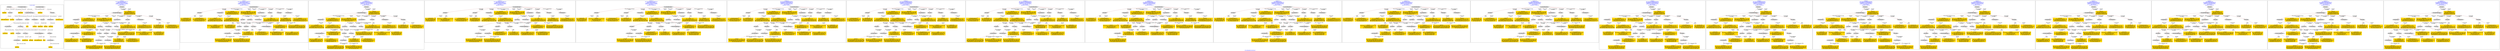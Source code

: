 digraph n0 {
fontcolor="blue"
remincross="true"
label="s19-s-indianapolis-artworks.xml"
subgraph cluster_0 {
label="1-correct model"
n2[style="filled",color="white",fillcolor="lightgray",label="E12_Production1"];
n3[style="filled",color="white",fillcolor="lightgray",label="E21_Person1"];
n4[style="filled",color="white",fillcolor="lightgray",label="E52_Time-Span4"];
n5[style="filled",color="white",fillcolor="lightgray",label="E69_Death1"];
n6[style="filled",color="white",fillcolor="lightgray",label="E74_Group1"];
n7[style="filled",color="white",fillcolor="lightgray",label="E82_Actor_Appellation1"];
n8[style="filled",color="white",fillcolor="lightgray",label="E67_Birth1"];
n9[shape="plaintext",style="filled",fillcolor="gold",label="artist_uri"];
n10[style="filled",color="white",fillcolor="lightgray",label="E22_Man-Made_Object1"];
n11[style="filled",color="white",fillcolor="lightgray",label="E35_Title1"];
n12[style="filled",color="white",fillcolor="lightgray",label="E8_Acquisition1"];
n13[style="filled",color="white",fillcolor="lightgray",label="E55_Type1"];
n14[style="filled",color="white",fillcolor="lightgray",label="E54_Dimension1"];
n15[shape="plaintext",style="filled",fillcolor="gold",label="sourceURL"];
n16[style="filled",color="white",fillcolor="lightgray",label="E33_Linguistic_Object1"];
n17[style="filled",color="white",fillcolor="lightgray",label="E55_Type2"];
n18[shape="plaintext",style="filled",fillcolor="gold",label="provenance"];
n19[style="filled",color="white",fillcolor="lightgray",label="E33_Linguistic_Object2"];
n20[style="filled",color="white",fillcolor="lightgray",label="E55_Type3"];
n21[shape="plaintext",style="filled",fillcolor="gold",label="galleryLabel"];
n22[shape="plaintext",style="filled",fillcolor="gold",label="title"];
n23[style="filled",color="white",fillcolor="lightgray",label="E38_Image1"];
n24[shape="plaintext",style="filled",fillcolor="gold",label="imageURL"];
n25[style="filled",color="white",fillcolor="lightgray",label="E52_Time-Span1"];
n26[shape="plaintext",style="filled",fillcolor="gold",label="birthDate"];
n27[style="filled",color="white",fillcolor="lightgray",label="E52_Time-Span2"];
n28[shape="plaintext",style="filled",fillcolor="gold",label="deathDate"];
n29[shape="plaintext",style="filled",fillcolor="gold",label="creationDate"];
n30[shape="plaintext",style="filled",fillcolor="gold",label="dimensions"];
n31[shape="plaintext",style="filled",fillcolor="gold",label="material_URI"];
n32[shape="plaintext",style="filled",fillcolor="gold",label="materials"];
n33[shape="plaintext",style="filled",fillcolor="gold",label="provenance_type_uri"];
n34[shape="plaintext",style="filled",fillcolor="gold",label="galleryLabel_type_uri"];
n35[shape="plaintext",style="filled",fillcolor="gold",label="nationality_URI"];
n36[shape="plaintext",style="filled",fillcolor="gold",label="nationality"];
n37[shape="plaintext",style="filled",fillcolor="gold",label="artist_appellation_uri"];
n38[shape="plaintext",style="filled",fillcolor="gold",label="artist"];
n39[shape="plaintext",style="filled",fillcolor="gold",label="creditLine"];
}
subgraph cluster_1 {
label="candidate 0\nlink coherence:0.9705882352941176\nnode coherence:0.96875\nconfidence:0.38462850021103856\nmapping score:0.5037577456843813\ncost:33.9975\n-precision:0.76-recall:0.7"
n41[style="filled",color="white",fillcolor="lightgray",label="E12_Production1"];
n42[style="filled",color="white",fillcolor="lightgray",label="E21_Person1"];
n43[style="filled",color="white",fillcolor="lightgray",label="E52_Time-Span2"];
n44[style="filled",color="white",fillcolor="lightgray",label="E55_Type1"];
n45[style="filled",color="white",fillcolor="lightgray",label="E67_Birth1"];
n46[style="filled",color="white",fillcolor="lightgray",label="E69_Death1"];
n47[style="filled",color="white",fillcolor="lightgray",label="E74_Group1"];
n48[style="filled",color="white",fillcolor="lightgray",label="E82_Actor_Appellation1"];
n49[style="filled",color="white",fillcolor="lightgray",label="E22_Man-Made_Object1"];
n50[style="filled",color="white",fillcolor="lightgray",label="E35_Title1"];
n51[style="filled",color="white",fillcolor="lightgray",label="E54_Dimension1"];
n52[style="filled",color="white",fillcolor="lightgray",label="E55_Type2"];
n53[style="filled",color="white",fillcolor="lightgray",label="E8_Acquisition1"];
n54[style="filled",color="white",fillcolor="lightgray",label="E38_Image1"];
n55[style="filled",color="white",fillcolor="lightgray",label="E52_Time-Span1"];
n56[style="filled",color="white",fillcolor="lightgray",label="E52_Time-Span3"];
n57[shape="plaintext",style="filled",fillcolor="gold",label="creationDate\n[E52_Time-Span,P82_at_some_time_within,0.429]\n[E52_Time-Span,P82a_begin_of_the_begin,0.2]\n[E52_Time-Span,P82b_end_of_the_end,0.188]\n[E33_Linguistic_Object,P3_has_note,0.183]"];
n58[shape="plaintext",style="filled",fillcolor="gold",label="artist_appellation_uri\n[E82_Actor_Appellation,classLink,0.555]\n[E21_Person,classLink,0.358]\n[E38_Image,classLink,0.048]\n[E39_Actor,classLink,0.039]"];
n59[shape="plaintext",style="filled",fillcolor="gold",label="artist_uri\n[E21_Person,classLink,0.37]\n[E82_Actor_Appellation,classLink,0.318]\n[E39_Actor,classLink,0.159]\n[E38_Image,classLink,0.153]"];
n60[shape="plaintext",style="filled",fillcolor="gold",label="artist\n[E82_Actor_Appellation,label,0.549]\n[E22_Man-Made_Object,classLink,0.168]\n[E30_Right,P3_has_note,0.156]\n[E8_Acquisition,P3_has_note,0.126]"];
n61[shape="plaintext",style="filled",fillcolor="gold",label="nationality_URI\n[E74_Group,classLink,0.667]\n[E55_Type,classLink,0.189]\n[E57_Material,classLink,0.105]\n[E55_Type,label,0.039]"];
n62[shape="plaintext",style="filled",fillcolor="gold",label="nationality\n[E74_Group,label,0.529]\n[E74_Group,classLink,0.306]\n[E55_Type,label,0.097]\n[E21_Person,P3_has_note,0.068]"];
n63[shape="plaintext",style="filled",fillcolor="gold",label="sourceURL\n[E38_Image,classLink,0.4]\n[E22_Man-Made_Object,classLink,0.258]\n[E78_Collection,classLink,0.207]\n[E8_Acquisition,P3_has_note,0.134]"];
n64[shape="plaintext",style="filled",fillcolor="gold",label="creditLine\n[E30_Right,P3_has_note,0.593]\n[E8_Acquisition,P3_has_note,0.289]\n[E33_Linguistic_Object,P3_has_note,0.063]\n[E22_Man-Made_Object,P3_has_note,0.055]"];
n65[shape="plaintext",style="filled",fillcolor="gold",label="dimensions\n[E54_Dimension,P3_has_note,0.615]\n[E34_Inscription,P3_has_note,0.146]\n[E22_Man-Made_Object,P3_has_note,0.125]\n[E12_Production,P3_has_note,0.114]"];
n66[shape="plaintext",style="filled",fillcolor="gold",label="materials\n[E29_Design_or_Procedure,P3_has_note,0.333]\n[E57_Material,label,0.262]\n[E55_Type,label,0.233]\n[E57_Material,classLink,0.173]"];
n67[shape="plaintext",style="filled",fillcolor="gold",label="provenance\n[E30_Right,P3_has_note,0.296]\n[E8_Acquisition,P3_has_note,0.286]\n[E33_Linguistic_Object,P3_has_note,0.236]\n[E22_Man-Made_Object,P3_has_note,0.183]"];
n68[shape="plaintext",style="filled",fillcolor="gold",label="provenance_type_uri\n[E55_Type,classLink,0.561]\n[E33_Linguistic_Object,classLink,0.169]\n[E57_Material,classLink,0.138]\n[E74_Group,classLink,0.133]"];
n69[shape="plaintext",style="filled",fillcolor="gold",label="material_URI\n[E57_Material,classLink,0.419]\n[E55_Type,classLink,0.395]\n[E74_Group,classLink,0.162]\n[E55_Type,label,0.024]"];
n70[shape="plaintext",style="filled",fillcolor="gold",label="galleryLabel_type_uri\n[E55_Type,classLink,0.571]\n[E33_Linguistic_Object,classLink,0.165]\n[E57_Material,classLink,0.135]\n[E74_Group,classLink,0.13]"];
n71[shape="plaintext",style="filled",fillcolor="gold",label="deathDate\n[E52_Time-Span,P82b_end_of_the_end,0.384]\n[E52_Time-Span,P82_at_some_time_within,0.289]\n[E52_Time-Span,P82a_begin_of_the_begin,0.229]\n[E69_Death,P82_at_some_time_within,0.099]"];
n72[shape="plaintext",style="filled",fillcolor="gold",label="imageURL\n[E38_Image,classLink,0.822]\n[E53_Place,classLink,0.071]\n[E8_Acquisition,classLink,0.059]\n[E78_Collection,classLink,0.048]"];
n73[shape="plaintext",style="filled",fillcolor="gold",label="galleryLabel\n[E33_Linguistic_Object,P3_has_note,0.309]\n[E22_Man-Made_Object,P3_has_note,0.292]\n[E73_Information_Object,P3_has_note,0.277]\n[E35_Title,label,0.122]"];
n74[shape="plaintext",style="filled",fillcolor="gold",label="birthDate\n[E52_Time-Span,P82a_begin_of_the_begin,0.441]\n[E52_Time-Span,P82_at_some_time_within,0.32]\n[E52_Time-Span,P82b_end_of_the_end,0.186]\n[E52_Time-Span,label,0.053]"];
n75[shape="plaintext",style="filled",fillcolor="gold",label="title\n[E35_Title,label,0.348]\n[E22_Man-Made_Object,P3_has_note,0.229]\n[E22_Man-Made_Object,classLink,0.228]\n[E73_Information_Object,P3_has_note,0.195]"];
}
subgraph cluster_2 {
label="candidate 1\nlink coherence:0.9411764705882353\nnode coherence:0.96875\nconfidence:0.38462850021103856\nmapping score:0.5037577456843813\ncost:33.99767\n-precision:0.74-recall:0.68"
n77[style="filled",color="white",fillcolor="lightgray",label="E12_Production1"];
n78[style="filled",color="white",fillcolor="lightgray",label="E21_Person1"];
n79[style="filled",color="white",fillcolor="lightgray",label="E52_Time-Span2"];
n80[style="filled",color="white",fillcolor="lightgray",label="E55_Type1"];
n81[style="filled",color="white",fillcolor="lightgray",label="E67_Birth1"];
n82[style="filled",color="white",fillcolor="lightgray",label="E69_Death1"];
n83[style="filled",color="white",fillcolor="lightgray",label="E74_Group1"];
n84[style="filled",color="white",fillcolor="lightgray",label="E82_Actor_Appellation1"];
n85[style="filled",color="white",fillcolor="lightgray",label="E22_Man-Made_Object1"];
n86[style="filled",color="white",fillcolor="lightgray",label="E35_Title1"];
n87[style="filled",color="white",fillcolor="lightgray",label="E38_Image1"];
n88[style="filled",color="white",fillcolor="lightgray",label="E54_Dimension1"];
n89[style="filled",color="white",fillcolor="lightgray",label="E55_Type2"];
n90[style="filled",color="white",fillcolor="lightgray",label="E8_Acquisition1"];
n91[style="filled",color="white",fillcolor="lightgray",label="E52_Time-Span1"];
n92[style="filled",color="white",fillcolor="lightgray",label="E52_Time-Span3"];
n93[shape="plaintext",style="filled",fillcolor="gold",label="creationDate\n[E52_Time-Span,P82_at_some_time_within,0.429]\n[E52_Time-Span,P82a_begin_of_the_begin,0.2]\n[E52_Time-Span,P82b_end_of_the_end,0.188]\n[E33_Linguistic_Object,P3_has_note,0.183]"];
n94[shape="plaintext",style="filled",fillcolor="gold",label="artist_appellation_uri\n[E82_Actor_Appellation,classLink,0.555]\n[E21_Person,classLink,0.358]\n[E38_Image,classLink,0.048]\n[E39_Actor,classLink,0.039]"];
n95[shape="plaintext",style="filled",fillcolor="gold",label="artist_uri\n[E21_Person,classLink,0.37]\n[E82_Actor_Appellation,classLink,0.318]\n[E39_Actor,classLink,0.159]\n[E38_Image,classLink,0.153]"];
n96[shape="plaintext",style="filled",fillcolor="gold",label="artist\n[E82_Actor_Appellation,label,0.549]\n[E22_Man-Made_Object,classLink,0.168]\n[E30_Right,P3_has_note,0.156]\n[E8_Acquisition,P3_has_note,0.126]"];
n97[shape="plaintext",style="filled",fillcolor="gold",label="nationality_URI\n[E74_Group,classLink,0.667]\n[E55_Type,classLink,0.189]\n[E57_Material,classLink,0.105]\n[E55_Type,label,0.039]"];
n98[shape="plaintext",style="filled",fillcolor="gold",label="nationality\n[E74_Group,label,0.529]\n[E74_Group,classLink,0.306]\n[E55_Type,label,0.097]\n[E21_Person,P3_has_note,0.068]"];
n99[shape="plaintext",style="filled",fillcolor="gold",label="sourceURL\n[E38_Image,classLink,0.4]\n[E22_Man-Made_Object,classLink,0.258]\n[E78_Collection,classLink,0.207]\n[E8_Acquisition,P3_has_note,0.134]"];
n100[shape="plaintext",style="filled",fillcolor="gold",label="creditLine\n[E30_Right,P3_has_note,0.593]\n[E8_Acquisition,P3_has_note,0.289]\n[E33_Linguistic_Object,P3_has_note,0.063]\n[E22_Man-Made_Object,P3_has_note,0.055]"];
n101[shape="plaintext",style="filled",fillcolor="gold",label="dimensions\n[E54_Dimension,P3_has_note,0.615]\n[E34_Inscription,P3_has_note,0.146]\n[E22_Man-Made_Object,P3_has_note,0.125]\n[E12_Production,P3_has_note,0.114]"];
n102[shape="plaintext",style="filled",fillcolor="gold",label="materials\n[E29_Design_or_Procedure,P3_has_note,0.333]\n[E57_Material,label,0.262]\n[E55_Type,label,0.233]\n[E57_Material,classLink,0.173]"];
n103[shape="plaintext",style="filled",fillcolor="gold",label="provenance\n[E30_Right,P3_has_note,0.296]\n[E8_Acquisition,P3_has_note,0.286]\n[E33_Linguistic_Object,P3_has_note,0.236]\n[E22_Man-Made_Object,P3_has_note,0.183]"];
n104[shape="plaintext",style="filled",fillcolor="gold",label="provenance_type_uri\n[E55_Type,classLink,0.561]\n[E33_Linguistic_Object,classLink,0.169]\n[E57_Material,classLink,0.138]\n[E74_Group,classLink,0.133]"];
n105[shape="plaintext",style="filled",fillcolor="gold",label="material_URI\n[E57_Material,classLink,0.419]\n[E55_Type,classLink,0.395]\n[E74_Group,classLink,0.162]\n[E55_Type,label,0.024]"];
n106[shape="plaintext",style="filled",fillcolor="gold",label="galleryLabel_type_uri\n[E55_Type,classLink,0.571]\n[E33_Linguistic_Object,classLink,0.165]\n[E57_Material,classLink,0.135]\n[E74_Group,classLink,0.13]"];
n107[shape="plaintext",style="filled",fillcolor="gold",label="deathDate\n[E52_Time-Span,P82b_end_of_the_end,0.384]\n[E52_Time-Span,P82_at_some_time_within,0.289]\n[E52_Time-Span,P82a_begin_of_the_begin,0.229]\n[E69_Death,P82_at_some_time_within,0.099]"];
n108[shape="plaintext",style="filled",fillcolor="gold",label="imageURL\n[E38_Image,classLink,0.822]\n[E53_Place,classLink,0.071]\n[E8_Acquisition,classLink,0.059]\n[E78_Collection,classLink,0.048]"];
n109[shape="plaintext",style="filled",fillcolor="gold",label="galleryLabel\n[E33_Linguistic_Object,P3_has_note,0.309]\n[E22_Man-Made_Object,P3_has_note,0.292]\n[E73_Information_Object,P3_has_note,0.277]\n[E35_Title,label,0.122]"];
n110[shape="plaintext",style="filled",fillcolor="gold",label="birthDate\n[E52_Time-Span,P82a_begin_of_the_begin,0.441]\n[E52_Time-Span,P82_at_some_time_within,0.32]\n[E52_Time-Span,P82b_end_of_the_end,0.186]\n[E52_Time-Span,label,0.053]"];
n111[shape="plaintext",style="filled",fillcolor="gold",label="title\n[E35_Title,label,0.348]\n[E22_Man-Made_Object,P3_has_note,0.229]\n[E22_Man-Made_Object,classLink,0.228]\n[E73_Information_Object,P3_has_note,0.195]"];
}
subgraph cluster_3 {
label="candidate 10\nlink coherence:0.9375\nnode coherence:0.9354838709677419\nconfidence:0.3765417056798992\nmapping score:0.4987453676544768\ncost:130.99778\n-precision:0.72-recall:0.62"
n113[style="filled",color="white",fillcolor="lightgray",label="E12_Production1"];
n114[style="filled",color="white",fillcolor="lightgray",label="E21_Person1"];
n115[style="filled",color="white",fillcolor="lightgray",label="E52_Time-Span2"];
n116[style="filled",color="white",fillcolor="lightgray",label="E55_Type1"];
n117[style="filled",color="white",fillcolor="lightgray",label="E67_Birth1"];
n118[style="filled",color="white",fillcolor="lightgray",label="E74_Group1"];
n119[style="filled",color="white",fillcolor="lightgray",label="E82_Actor_Appellation1"];
n120[style="filled",color="white",fillcolor="lightgray",label="E22_Man-Made_Object1"];
n121[style="filled",color="white",fillcolor="lightgray",label="E35_Title1"];
n122[style="filled",color="white",fillcolor="lightgray",label="E54_Dimension1"];
n123[style="filled",color="white",fillcolor="lightgray",label="E55_Type2"];
n124[style="filled",color="white",fillcolor="lightgray",label="E8_Acquisition1"];
n125[style="filled",color="white",fillcolor="lightgray",label="E38_Image1"];
n126[style="filled",color="white",fillcolor="lightgray",label="E52_Time-Span1"];
n127[shape="plaintext",style="filled",fillcolor="gold",label="artist_appellation_uri\n[E82_Actor_Appellation,classLink,0.555]\n[E21_Person,classLink,0.358]\n[E38_Image,classLink,0.048]\n[E39_Actor,classLink,0.039]"];
n128[shape="plaintext",style="filled",fillcolor="gold",label="artist_uri\n[E21_Person,classLink,0.37]\n[E82_Actor_Appellation,classLink,0.318]\n[E39_Actor,classLink,0.159]\n[E38_Image,classLink,0.153]"];
n129[shape="plaintext",style="filled",fillcolor="gold",label="artist\n[E82_Actor_Appellation,label,0.549]\n[E22_Man-Made_Object,classLink,0.168]\n[E30_Right,P3_has_note,0.156]\n[E8_Acquisition,P3_has_note,0.126]"];
n130[shape="plaintext",style="filled",fillcolor="gold",label="nationality_URI\n[E74_Group,classLink,0.667]\n[E55_Type,classLink,0.189]\n[E57_Material,classLink,0.105]\n[E55_Type,label,0.039]"];
n131[shape="plaintext",style="filled",fillcolor="gold",label="nationality\n[E74_Group,label,0.529]\n[E74_Group,classLink,0.306]\n[E55_Type,label,0.097]\n[E21_Person,P3_has_note,0.068]"];
n132[shape="plaintext",style="filled",fillcolor="gold",label="sourceURL\n[E38_Image,classLink,0.4]\n[E22_Man-Made_Object,classLink,0.258]\n[E78_Collection,classLink,0.207]\n[E8_Acquisition,P3_has_note,0.134]"];
n133[shape="plaintext",style="filled",fillcolor="gold",label="creditLine\n[E30_Right,P3_has_note,0.593]\n[E8_Acquisition,P3_has_note,0.289]\n[E33_Linguistic_Object,P3_has_note,0.063]\n[E22_Man-Made_Object,P3_has_note,0.055]"];
n134[shape="plaintext",style="filled",fillcolor="gold",label="dimensions\n[E54_Dimension,P3_has_note,0.615]\n[E34_Inscription,P3_has_note,0.146]\n[E22_Man-Made_Object,P3_has_note,0.125]\n[E12_Production,P3_has_note,0.114]"];
n135[shape="plaintext",style="filled",fillcolor="gold",label="materials\n[E29_Design_or_Procedure,P3_has_note,0.333]\n[E57_Material,label,0.262]\n[E55_Type,label,0.233]\n[E57_Material,classLink,0.173]"];
n136[shape="plaintext",style="filled",fillcolor="gold",label="provenance\n[E30_Right,P3_has_note,0.296]\n[E8_Acquisition,P3_has_note,0.286]\n[E33_Linguistic_Object,P3_has_note,0.236]\n[E22_Man-Made_Object,P3_has_note,0.183]"];
n137[shape="plaintext",style="filled",fillcolor="gold",label="provenance_type_uri\n[E55_Type,classLink,0.561]\n[E33_Linguistic_Object,classLink,0.169]\n[E57_Material,classLink,0.138]\n[E74_Group,classLink,0.133]"];
n138[shape="plaintext",style="filled",fillcolor="gold",label="material_URI\n[E57_Material,classLink,0.419]\n[E55_Type,classLink,0.395]\n[E74_Group,classLink,0.162]\n[E55_Type,label,0.024]"];
n139[shape="plaintext",style="filled",fillcolor="gold",label="galleryLabel_type_uri\n[E55_Type,classLink,0.571]\n[E33_Linguistic_Object,classLink,0.165]\n[E57_Material,classLink,0.135]\n[E74_Group,classLink,0.13]"];
n140[shape="plaintext",style="filled",fillcolor="gold",label="creationDate\n[E52_Time-Span,P82_at_some_time_within,0.429]\n[E52_Time-Span,P82a_begin_of_the_begin,0.2]\n[E52_Time-Span,P82b_end_of_the_end,0.188]\n[E33_Linguistic_Object,P3_has_note,0.183]"];
n141[shape="plaintext",style="filled",fillcolor="gold",label="imageURL\n[E38_Image,classLink,0.822]\n[E53_Place,classLink,0.071]\n[E8_Acquisition,classLink,0.059]\n[E78_Collection,classLink,0.048]"];
n142[shape="plaintext",style="filled",fillcolor="gold",label="deathDate\n[E52_Time-Span,P82b_end_of_the_end,0.384]\n[E52_Time-Span,P82_at_some_time_within,0.289]\n[E52_Time-Span,P82a_begin_of_the_begin,0.229]\n[E69_Death,P82_at_some_time_within,0.099]"];
n143[shape="plaintext",style="filled",fillcolor="gold",label="galleryLabel\n[E33_Linguistic_Object,P3_has_note,0.309]\n[E22_Man-Made_Object,P3_has_note,0.292]\n[E73_Information_Object,P3_has_note,0.277]\n[E35_Title,label,0.122]"];
n144[shape="plaintext",style="filled",fillcolor="gold",label="birthDate\n[E52_Time-Span,P82a_begin_of_the_begin,0.441]\n[E52_Time-Span,P82_at_some_time_within,0.32]\n[E52_Time-Span,P82b_end_of_the_end,0.186]\n[E52_Time-Span,label,0.053]"];
n145[shape="plaintext",style="filled",fillcolor="gold",label="title\n[E35_Title,label,0.348]\n[E22_Man-Made_Object,P3_has_note,0.229]\n[E22_Man-Made_Object,classLink,0.228]\n[E73_Information_Object,P3_has_note,0.195]"];
}
subgraph cluster_4 {
label="candidate 11\nlink coherence:0.9117647058823529\nnode coherence:0.96875\nconfidence:0.38462850021103856\nmapping score:0.5037577456843813\ncost:33.99779\n-precision:0.76-recall:0.7"
n147[style="filled",color="white",fillcolor="lightgray",label="E12_Production1"];
n148[style="filled",color="white",fillcolor="lightgray",label="E21_Person1"];
n149[style="filled",color="white",fillcolor="lightgray",label="E52_Time-Span2"];
n150[style="filled",color="white",fillcolor="lightgray",label="E67_Birth1"];
n151[style="filled",color="white",fillcolor="lightgray",label="E69_Death1"];
n152[style="filled",color="white",fillcolor="lightgray",label="E74_Group1"];
n153[style="filled",color="white",fillcolor="lightgray",label="E82_Actor_Appellation1"];
n154[style="filled",color="white",fillcolor="lightgray",label="E22_Man-Made_Object1"];
n155[style="filled",color="white",fillcolor="lightgray",label="E35_Title1"];
n156[style="filled",color="white",fillcolor="lightgray",label="E38_Image1"];
n157[style="filled",color="white",fillcolor="lightgray",label="E54_Dimension1"];
n158[style="filled",color="white",fillcolor="lightgray",label="E55_Type1"];
n159[style="filled",color="white",fillcolor="lightgray",label="E55_Type2"];
n160[style="filled",color="white",fillcolor="lightgray",label="E8_Acquisition1"];
n161[style="filled",color="white",fillcolor="lightgray",label="E52_Time-Span1"];
n162[style="filled",color="white",fillcolor="lightgray",label="E52_Time-Span3"];
n163[shape="plaintext",style="filled",fillcolor="gold",label="creationDate\n[E52_Time-Span,P82_at_some_time_within,0.429]\n[E52_Time-Span,P82a_begin_of_the_begin,0.2]\n[E52_Time-Span,P82b_end_of_the_end,0.188]\n[E33_Linguistic_Object,P3_has_note,0.183]"];
n164[shape="plaintext",style="filled",fillcolor="gold",label="artist_appellation_uri\n[E82_Actor_Appellation,classLink,0.555]\n[E21_Person,classLink,0.358]\n[E38_Image,classLink,0.048]\n[E39_Actor,classLink,0.039]"];
n165[shape="plaintext",style="filled",fillcolor="gold",label="artist_uri\n[E21_Person,classLink,0.37]\n[E82_Actor_Appellation,classLink,0.318]\n[E39_Actor,classLink,0.159]\n[E38_Image,classLink,0.153]"];
n166[shape="plaintext",style="filled",fillcolor="gold",label="artist\n[E82_Actor_Appellation,label,0.549]\n[E22_Man-Made_Object,classLink,0.168]\n[E30_Right,P3_has_note,0.156]\n[E8_Acquisition,P3_has_note,0.126]"];
n167[shape="plaintext",style="filled",fillcolor="gold",label="nationality_URI\n[E74_Group,classLink,0.667]\n[E55_Type,classLink,0.189]\n[E57_Material,classLink,0.105]\n[E55_Type,label,0.039]"];
n168[shape="plaintext",style="filled",fillcolor="gold",label="nationality\n[E74_Group,label,0.529]\n[E74_Group,classLink,0.306]\n[E55_Type,label,0.097]\n[E21_Person,P3_has_note,0.068]"];
n169[shape="plaintext",style="filled",fillcolor="gold",label="sourceURL\n[E38_Image,classLink,0.4]\n[E22_Man-Made_Object,classLink,0.258]\n[E78_Collection,classLink,0.207]\n[E8_Acquisition,P3_has_note,0.134]"];
n170[shape="plaintext",style="filled",fillcolor="gold",label="creditLine\n[E30_Right,P3_has_note,0.593]\n[E8_Acquisition,P3_has_note,0.289]\n[E33_Linguistic_Object,P3_has_note,0.063]\n[E22_Man-Made_Object,P3_has_note,0.055]"];
n171[shape="plaintext",style="filled",fillcolor="gold",label="dimensions\n[E54_Dimension,P3_has_note,0.615]\n[E34_Inscription,P3_has_note,0.146]\n[E22_Man-Made_Object,P3_has_note,0.125]\n[E12_Production,P3_has_note,0.114]"];
n172[shape="plaintext",style="filled",fillcolor="gold",label="materials\n[E29_Design_or_Procedure,P3_has_note,0.333]\n[E57_Material,label,0.262]\n[E55_Type,label,0.233]\n[E57_Material,classLink,0.173]"];
n173[shape="plaintext",style="filled",fillcolor="gold",label="provenance\n[E30_Right,P3_has_note,0.296]\n[E8_Acquisition,P3_has_note,0.286]\n[E33_Linguistic_Object,P3_has_note,0.236]\n[E22_Man-Made_Object,P3_has_note,0.183]"];
n174[shape="plaintext",style="filled",fillcolor="gold",label="provenance_type_uri\n[E55_Type,classLink,0.561]\n[E33_Linguistic_Object,classLink,0.169]\n[E57_Material,classLink,0.138]\n[E74_Group,classLink,0.133]"];
n175[shape="plaintext",style="filled",fillcolor="gold",label="material_URI\n[E57_Material,classLink,0.419]\n[E55_Type,classLink,0.395]\n[E74_Group,classLink,0.162]\n[E55_Type,label,0.024]"];
n176[shape="plaintext",style="filled",fillcolor="gold",label="galleryLabel_type_uri\n[E55_Type,classLink,0.571]\n[E33_Linguistic_Object,classLink,0.165]\n[E57_Material,classLink,0.135]\n[E74_Group,classLink,0.13]"];
n177[shape="plaintext",style="filled",fillcolor="gold",label="deathDate\n[E52_Time-Span,P82b_end_of_the_end,0.384]\n[E52_Time-Span,P82_at_some_time_within,0.289]\n[E52_Time-Span,P82a_begin_of_the_begin,0.229]\n[E69_Death,P82_at_some_time_within,0.099]"];
n178[shape="plaintext",style="filled",fillcolor="gold",label="imageURL\n[E38_Image,classLink,0.822]\n[E53_Place,classLink,0.071]\n[E8_Acquisition,classLink,0.059]\n[E78_Collection,classLink,0.048]"];
n179[shape="plaintext",style="filled",fillcolor="gold",label="galleryLabel\n[E33_Linguistic_Object,P3_has_note,0.309]\n[E22_Man-Made_Object,P3_has_note,0.292]\n[E73_Information_Object,P3_has_note,0.277]\n[E35_Title,label,0.122]"];
n180[shape="plaintext",style="filled",fillcolor="gold",label="birthDate\n[E52_Time-Span,P82a_begin_of_the_begin,0.441]\n[E52_Time-Span,P82_at_some_time_within,0.32]\n[E52_Time-Span,P82b_end_of_the_end,0.186]\n[E52_Time-Span,label,0.053]"];
n181[shape="plaintext",style="filled",fillcolor="gold",label="title\n[E35_Title,label,0.348]\n[E22_Man-Made_Object,P3_has_note,0.229]\n[E22_Man-Made_Object,classLink,0.228]\n[E73_Information_Object,P3_has_note,0.195]"];
}
subgraph cluster_5 {
label="candidate 12\nlink coherence:0.9117647058823529\nnode coherence:0.96875\nconfidence:0.38462850021103856\nmapping score:0.5037577456843813\ncost:33.99781\n-precision:0.74-recall:0.68"
n183[style="filled",color="white",fillcolor="lightgray",label="E12_Production1"];
n184[style="filled",color="white",fillcolor="lightgray",label="E21_Person1"];
n185[style="filled",color="white",fillcolor="lightgray",label="E52_Time-Span2"];
n186[style="filled",color="white",fillcolor="lightgray",label="E67_Birth1"];
n187[style="filled",color="white",fillcolor="lightgray",label="E69_Death1"];
n188[style="filled",color="white",fillcolor="lightgray",label="E74_Group1"];
n189[style="filled",color="white",fillcolor="lightgray",label="E82_Actor_Appellation1"];
n190[style="filled",color="white",fillcolor="lightgray",label="E22_Man-Made_Object1"];
n191[style="filled",color="white",fillcolor="lightgray",label="E35_Title1"];
n192[style="filled",color="white",fillcolor="lightgray",label="E38_Image1"];
n193[style="filled",color="white",fillcolor="lightgray",label="E54_Dimension1"];
n194[style="filled",color="white",fillcolor="lightgray",label="E55_Type1"];
n195[style="filled",color="white",fillcolor="lightgray",label="E55_Type2"];
n196[style="filled",color="white",fillcolor="lightgray",label="E8_Acquisition1"];
n197[style="filled",color="white",fillcolor="lightgray",label="E52_Time-Span1"];
n198[style="filled",color="white",fillcolor="lightgray",label="E52_Time-Span3"];
n199[shape="plaintext",style="filled",fillcolor="gold",label="creationDate\n[E52_Time-Span,P82_at_some_time_within,0.429]\n[E52_Time-Span,P82a_begin_of_the_begin,0.2]\n[E52_Time-Span,P82b_end_of_the_end,0.188]\n[E33_Linguistic_Object,P3_has_note,0.183]"];
n200[shape="plaintext",style="filled",fillcolor="gold",label="artist_appellation_uri\n[E82_Actor_Appellation,classLink,0.555]\n[E21_Person,classLink,0.358]\n[E38_Image,classLink,0.048]\n[E39_Actor,classLink,0.039]"];
n201[shape="plaintext",style="filled",fillcolor="gold",label="artist_uri\n[E21_Person,classLink,0.37]\n[E82_Actor_Appellation,classLink,0.318]\n[E39_Actor,classLink,0.159]\n[E38_Image,classLink,0.153]"];
n202[shape="plaintext",style="filled",fillcolor="gold",label="artist\n[E82_Actor_Appellation,label,0.549]\n[E22_Man-Made_Object,classLink,0.168]\n[E30_Right,P3_has_note,0.156]\n[E8_Acquisition,P3_has_note,0.126]"];
n203[shape="plaintext",style="filled",fillcolor="gold",label="nationality_URI\n[E74_Group,classLink,0.667]\n[E55_Type,classLink,0.189]\n[E57_Material,classLink,0.105]\n[E55_Type,label,0.039]"];
n204[shape="plaintext",style="filled",fillcolor="gold",label="nationality\n[E74_Group,label,0.529]\n[E74_Group,classLink,0.306]\n[E55_Type,label,0.097]\n[E21_Person,P3_has_note,0.068]"];
n205[shape="plaintext",style="filled",fillcolor="gold",label="sourceURL\n[E38_Image,classLink,0.4]\n[E22_Man-Made_Object,classLink,0.258]\n[E78_Collection,classLink,0.207]\n[E8_Acquisition,P3_has_note,0.134]"];
n206[shape="plaintext",style="filled",fillcolor="gold",label="creditLine\n[E30_Right,P3_has_note,0.593]\n[E8_Acquisition,P3_has_note,0.289]\n[E33_Linguistic_Object,P3_has_note,0.063]\n[E22_Man-Made_Object,P3_has_note,0.055]"];
n207[shape="plaintext",style="filled",fillcolor="gold",label="dimensions\n[E54_Dimension,P3_has_note,0.615]\n[E34_Inscription,P3_has_note,0.146]\n[E22_Man-Made_Object,P3_has_note,0.125]\n[E12_Production,P3_has_note,0.114]"];
n208[shape="plaintext",style="filled",fillcolor="gold",label="materials\n[E29_Design_or_Procedure,P3_has_note,0.333]\n[E57_Material,label,0.262]\n[E55_Type,label,0.233]\n[E57_Material,classLink,0.173]"];
n209[shape="plaintext",style="filled",fillcolor="gold",label="provenance\n[E30_Right,P3_has_note,0.296]\n[E8_Acquisition,P3_has_note,0.286]\n[E33_Linguistic_Object,P3_has_note,0.236]\n[E22_Man-Made_Object,P3_has_note,0.183]"];
n210[shape="plaintext",style="filled",fillcolor="gold",label="provenance_type_uri\n[E55_Type,classLink,0.561]\n[E33_Linguistic_Object,classLink,0.169]\n[E57_Material,classLink,0.138]\n[E74_Group,classLink,0.133]"];
n211[shape="plaintext",style="filled",fillcolor="gold",label="material_URI\n[E57_Material,classLink,0.419]\n[E55_Type,classLink,0.395]\n[E74_Group,classLink,0.162]\n[E55_Type,label,0.024]"];
n212[shape="plaintext",style="filled",fillcolor="gold",label="galleryLabel_type_uri\n[E55_Type,classLink,0.571]\n[E33_Linguistic_Object,classLink,0.165]\n[E57_Material,classLink,0.135]\n[E74_Group,classLink,0.13]"];
n213[shape="plaintext",style="filled",fillcolor="gold",label="deathDate\n[E52_Time-Span,P82b_end_of_the_end,0.384]\n[E52_Time-Span,P82_at_some_time_within,0.289]\n[E52_Time-Span,P82a_begin_of_the_begin,0.229]\n[E69_Death,P82_at_some_time_within,0.099]"];
n214[shape="plaintext",style="filled",fillcolor="gold",label="imageURL\n[E38_Image,classLink,0.822]\n[E53_Place,classLink,0.071]\n[E8_Acquisition,classLink,0.059]\n[E78_Collection,classLink,0.048]"];
n215[shape="plaintext",style="filled",fillcolor="gold",label="galleryLabel\n[E33_Linguistic_Object,P3_has_note,0.309]\n[E22_Man-Made_Object,P3_has_note,0.292]\n[E73_Information_Object,P3_has_note,0.277]\n[E35_Title,label,0.122]"];
n216[shape="plaintext",style="filled",fillcolor="gold",label="birthDate\n[E52_Time-Span,P82a_begin_of_the_begin,0.441]\n[E52_Time-Span,P82_at_some_time_within,0.32]\n[E52_Time-Span,P82b_end_of_the_end,0.186]\n[E52_Time-Span,label,0.053]"];
n217[shape="plaintext",style="filled",fillcolor="gold",label="title\n[E35_Title,label,0.348]\n[E22_Man-Made_Object,P3_has_note,0.229]\n[E22_Man-Made_Object,classLink,0.228]\n[E73_Information_Object,P3_has_note,0.195]"];
}
subgraph cluster_6 {
label="candidate 13\nlink coherence:0.9090909090909091\nnode coherence:0.9354838709677419\nconfidence:0.39096042159205424\nmapping score:0.5035516062918618\ncost:131.99783\n-precision:0.7-recall:0.62"
n219[style="filled",color="white",fillcolor="lightgray",label="E12_Production1"];
n220[style="filled",color="white",fillcolor="lightgray",label="E21_Person1"];
n221[style="filled",color="white",fillcolor="lightgray",label="E55_Type1"];
n222[style="filled",color="white",fillcolor="lightgray",label="E67_Birth1"];
n223[style="filled",color="white",fillcolor="lightgray",label="E69_Death1"];
n224[style="filled",color="white",fillcolor="lightgray",label="E74_Group1"];
n225[style="filled",color="white",fillcolor="lightgray",label="E82_Actor_Appellation1"];
n226[style="filled",color="white",fillcolor="lightgray",label="E22_Man-Made_Object1"];
n227[style="filled",color="white",fillcolor="lightgray",label="E35_Title1"];
n228[style="filled",color="white",fillcolor="lightgray",label="E38_Image1"];
n229[style="filled",color="white",fillcolor="lightgray",label="E54_Dimension1"];
n230[style="filled",color="white",fillcolor="lightgray",label="E55_Type2"];
n231[style="filled",color="white",fillcolor="lightgray",label="E8_Acquisition1"];
n232[style="filled",color="white",fillcolor="lightgray",label="E52_Time-Span1"];
n233[style="filled",color="white",fillcolor="lightgray",label="E52_Time-Span3"];
n234[shape="plaintext",style="filled",fillcolor="gold",label="creationDate\n[E52_Time-Span,P82_at_some_time_within,0.429]\n[E52_Time-Span,P82a_begin_of_the_begin,0.2]\n[E52_Time-Span,P82b_end_of_the_end,0.188]\n[E33_Linguistic_Object,P3_has_note,0.183]"];
n235[shape="plaintext",style="filled",fillcolor="gold",label="birthDate\n[E52_Time-Span,P82a_begin_of_the_begin,0.441]\n[E52_Time-Span,P82_at_some_time_within,0.32]\n[E52_Time-Span,P82b_end_of_the_end,0.186]\n[E52_Time-Span,label,0.053]"];
n236[shape="plaintext",style="filled",fillcolor="gold",label="artist_appellation_uri\n[E82_Actor_Appellation,classLink,0.555]\n[E21_Person,classLink,0.358]\n[E38_Image,classLink,0.048]\n[E39_Actor,classLink,0.039]"];
n237[shape="plaintext",style="filled",fillcolor="gold",label="artist_uri\n[E21_Person,classLink,0.37]\n[E82_Actor_Appellation,classLink,0.318]\n[E39_Actor,classLink,0.159]\n[E38_Image,classLink,0.153]"];
n238[shape="plaintext",style="filled",fillcolor="gold",label="artist\n[E82_Actor_Appellation,label,0.549]\n[E22_Man-Made_Object,classLink,0.168]\n[E30_Right,P3_has_note,0.156]\n[E8_Acquisition,P3_has_note,0.126]"];
n239[shape="plaintext",style="filled",fillcolor="gold",label="nationality_URI\n[E74_Group,classLink,0.667]\n[E55_Type,classLink,0.189]\n[E57_Material,classLink,0.105]\n[E55_Type,label,0.039]"];
n240[shape="plaintext",style="filled",fillcolor="gold",label="nationality\n[E74_Group,label,0.529]\n[E74_Group,classLink,0.306]\n[E55_Type,label,0.097]\n[E21_Person,P3_has_note,0.068]"];
n241[shape="plaintext",style="filled",fillcolor="gold",label="sourceURL\n[E38_Image,classLink,0.4]\n[E22_Man-Made_Object,classLink,0.258]\n[E78_Collection,classLink,0.207]\n[E8_Acquisition,P3_has_note,0.134]"];
n242[shape="plaintext",style="filled",fillcolor="gold",label="creditLine\n[E30_Right,P3_has_note,0.593]\n[E8_Acquisition,P3_has_note,0.289]\n[E33_Linguistic_Object,P3_has_note,0.063]\n[E22_Man-Made_Object,P3_has_note,0.055]"];
n243[shape="plaintext",style="filled",fillcolor="gold",label="dimensions\n[E54_Dimension,P3_has_note,0.615]\n[E34_Inscription,P3_has_note,0.146]\n[E22_Man-Made_Object,P3_has_note,0.125]\n[E12_Production,P3_has_note,0.114]"];
n244[shape="plaintext",style="filled",fillcolor="gold",label="materials\n[E29_Design_or_Procedure,P3_has_note,0.333]\n[E57_Material,label,0.262]\n[E55_Type,label,0.233]\n[E57_Material,classLink,0.173]"];
n245[shape="plaintext",style="filled",fillcolor="gold",label="provenance\n[E30_Right,P3_has_note,0.296]\n[E8_Acquisition,P3_has_note,0.286]\n[E33_Linguistic_Object,P3_has_note,0.236]\n[E22_Man-Made_Object,P3_has_note,0.183]"];
n246[shape="plaintext",style="filled",fillcolor="gold",label="provenance_type_uri\n[E55_Type,classLink,0.561]\n[E33_Linguistic_Object,classLink,0.169]\n[E57_Material,classLink,0.138]\n[E74_Group,classLink,0.133]"];
n247[shape="plaintext",style="filled",fillcolor="gold",label="material_URI\n[E57_Material,classLink,0.419]\n[E55_Type,classLink,0.395]\n[E74_Group,classLink,0.162]\n[E55_Type,label,0.024]"];
n248[shape="plaintext",style="filled",fillcolor="gold",label="galleryLabel_type_uri\n[E55_Type,classLink,0.571]\n[E33_Linguistic_Object,classLink,0.165]\n[E57_Material,classLink,0.135]\n[E74_Group,classLink,0.13]"];
n249[shape="plaintext",style="filled",fillcolor="gold",label="imageURL\n[E38_Image,classLink,0.822]\n[E53_Place,classLink,0.071]\n[E8_Acquisition,classLink,0.059]\n[E78_Collection,classLink,0.048]"];
n250[shape="plaintext",style="filled",fillcolor="gold",label="galleryLabel\n[E33_Linguistic_Object,P3_has_note,0.309]\n[E22_Man-Made_Object,P3_has_note,0.292]\n[E73_Information_Object,P3_has_note,0.277]\n[E35_Title,label,0.122]"];
n251[shape="plaintext",style="filled",fillcolor="gold",label="deathDate\n[E52_Time-Span,P82b_end_of_the_end,0.384]\n[E52_Time-Span,P82_at_some_time_within,0.289]\n[E52_Time-Span,P82a_begin_of_the_begin,0.229]\n[E69_Death,P82_at_some_time_within,0.099]"];
n252[shape="plaintext",style="filled",fillcolor="gold",label="title\n[E35_Title,label,0.348]\n[E22_Man-Made_Object,P3_has_note,0.229]\n[E22_Man-Made_Object,classLink,0.228]\n[E73_Information_Object,P3_has_note,0.195]"];
}
subgraph cluster_7 {
label="candidate 14\nlink coherence:0.9090909090909091\nnode coherence:0.9354838709677419\nconfidence:0.3896142602729069\nmapping score:0.503102885852146\ncost:131.99783\n-precision:0.73-recall:0.65"
n254[style="filled",color="white",fillcolor="lightgray",label="E12_Production1"];
n255[style="filled",color="white",fillcolor="lightgray",label="E21_Person1"];
n256[style="filled",color="white",fillcolor="lightgray",label="E55_Type1"];
n257[style="filled",color="white",fillcolor="lightgray",label="E67_Birth1"];
n258[style="filled",color="white",fillcolor="lightgray",label="E69_Death1"];
n259[style="filled",color="white",fillcolor="lightgray",label="E74_Group1"];
n260[style="filled",color="white",fillcolor="lightgray",label="E82_Actor_Appellation1"];
n261[style="filled",color="white",fillcolor="lightgray",label="E22_Man-Made_Object1"];
n262[style="filled",color="white",fillcolor="lightgray",label="E35_Title1"];
n263[style="filled",color="white",fillcolor="lightgray",label="E38_Image1"];
n264[style="filled",color="white",fillcolor="lightgray",label="E54_Dimension1"];
n265[style="filled",color="white",fillcolor="lightgray",label="E55_Type2"];
n266[style="filled",color="white",fillcolor="lightgray",label="E8_Acquisition1"];
n267[style="filled",color="white",fillcolor="lightgray",label="E52_Time-Span1"];
n268[style="filled",color="white",fillcolor="lightgray",label="E52_Time-Span3"];
n269[shape="plaintext",style="filled",fillcolor="gold",label="creationDate\n[E52_Time-Span,P82_at_some_time_within,0.429]\n[E52_Time-Span,P82a_begin_of_the_begin,0.2]\n[E52_Time-Span,P82b_end_of_the_end,0.188]\n[E33_Linguistic_Object,P3_has_note,0.183]"];
n270[shape="plaintext",style="filled",fillcolor="gold",label="artist_appellation_uri\n[E82_Actor_Appellation,classLink,0.555]\n[E21_Person,classLink,0.358]\n[E38_Image,classLink,0.048]\n[E39_Actor,classLink,0.039]"];
n271[shape="plaintext",style="filled",fillcolor="gold",label="artist_uri\n[E21_Person,classLink,0.37]\n[E82_Actor_Appellation,classLink,0.318]\n[E39_Actor,classLink,0.159]\n[E38_Image,classLink,0.153]"];
n272[shape="plaintext",style="filled",fillcolor="gold",label="artist\n[E82_Actor_Appellation,label,0.549]\n[E22_Man-Made_Object,classLink,0.168]\n[E30_Right,P3_has_note,0.156]\n[E8_Acquisition,P3_has_note,0.126]"];
n273[shape="plaintext",style="filled",fillcolor="gold",label="nationality_URI\n[E74_Group,classLink,0.667]\n[E55_Type,classLink,0.189]\n[E57_Material,classLink,0.105]\n[E55_Type,label,0.039]"];
n274[shape="plaintext",style="filled",fillcolor="gold",label="nationality\n[E74_Group,label,0.529]\n[E74_Group,classLink,0.306]\n[E55_Type,label,0.097]\n[E21_Person,P3_has_note,0.068]"];
n275[shape="plaintext",style="filled",fillcolor="gold",label="sourceURL\n[E38_Image,classLink,0.4]\n[E22_Man-Made_Object,classLink,0.258]\n[E78_Collection,classLink,0.207]\n[E8_Acquisition,P3_has_note,0.134]"];
n276[shape="plaintext",style="filled",fillcolor="gold",label="creditLine\n[E30_Right,P3_has_note,0.593]\n[E8_Acquisition,P3_has_note,0.289]\n[E33_Linguistic_Object,P3_has_note,0.063]\n[E22_Man-Made_Object,P3_has_note,0.055]"];
n277[shape="plaintext",style="filled",fillcolor="gold",label="dimensions\n[E54_Dimension,P3_has_note,0.615]\n[E34_Inscription,P3_has_note,0.146]\n[E22_Man-Made_Object,P3_has_note,0.125]\n[E12_Production,P3_has_note,0.114]"];
n278[shape="plaintext",style="filled",fillcolor="gold",label="materials\n[E29_Design_or_Procedure,P3_has_note,0.333]\n[E57_Material,label,0.262]\n[E55_Type,label,0.233]\n[E57_Material,classLink,0.173]"];
n279[shape="plaintext",style="filled",fillcolor="gold",label="provenance\n[E30_Right,P3_has_note,0.296]\n[E8_Acquisition,P3_has_note,0.286]\n[E33_Linguistic_Object,P3_has_note,0.236]\n[E22_Man-Made_Object,P3_has_note,0.183]"];
n280[shape="plaintext",style="filled",fillcolor="gold",label="provenance_type_uri\n[E55_Type,classLink,0.561]\n[E33_Linguistic_Object,classLink,0.169]\n[E57_Material,classLink,0.138]\n[E74_Group,classLink,0.133]"];
n281[shape="plaintext",style="filled",fillcolor="gold",label="material_URI\n[E57_Material,classLink,0.419]\n[E55_Type,classLink,0.395]\n[E74_Group,classLink,0.162]\n[E55_Type,label,0.024]"];
n282[shape="plaintext",style="filled",fillcolor="gold",label="galleryLabel_type_uri\n[E55_Type,classLink,0.571]\n[E33_Linguistic_Object,classLink,0.165]\n[E57_Material,classLink,0.135]\n[E74_Group,classLink,0.13]"];
n283[shape="plaintext",style="filled",fillcolor="gold",label="imageURL\n[E38_Image,classLink,0.822]\n[E53_Place,classLink,0.071]\n[E8_Acquisition,classLink,0.059]\n[E78_Collection,classLink,0.048]"];
n284[shape="plaintext",style="filled",fillcolor="gold",label="deathDate\n[E52_Time-Span,P82b_end_of_the_end,0.384]\n[E52_Time-Span,P82_at_some_time_within,0.289]\n[E52_Time-Span,P82a_begin_of_the_begin,0.229]\n[E69_Death,P82_at_some_time_within,0.099]"];
n285[shape="plaintext",style="filled",fillcolor="gold",label="galleryLabel\n[E33_Linguistic_Object,P3_has_note,0.309]\n[E22_Man-Made_Object,P3_has_note,0.292]\n[E73_Information_Object,P3_has_note,0.277]\n[E35_Title,label,0.122]"];
n286[shape="plaintext",style="filled",fillcolor="gold",label="birthDate\n[E52_Time-Span,P82a_begin_of_the_begin,0.441]\n[E52_Time-Span,P82_at_some_time_within,0.32]\n[E52_Time-Span,P82b_end_of_the_end,0.186]\n[E52_Time-Span,label,0.053]"];
n287[shape="plaintext",style="filled",fillcolor="gold",label="title\n[E35_Title,label,0.348]\n[E22_Man-Made_Object,P3_has_note,0.229]\n[E22_Man-Made_Object,classLink,0.228]\n[E73_Information_Object,P3_has_note,0.195]"];
}
subgraph cluster_8 {
label="candidate 15\nlink coherence:0.9090909090909091\nnode coherence:0.9354838709677419\nconfidence:0.3765417056798992\nmapping score:0.4987453676544768\ncost:131.99783\n-precision:0.67-recall:0.59"
n289[style="filled",color="white",fillcolor="lightgray",label="E12_Production1"];
n290[style="filled",color="white",fillcolor="lightgray",label="E21_Person1"];
n291[style="filled",color="white",fillcolor="lightgray",label="E55_Type1"];
n292[style="filled",color="white",fillcolor="lightgray",label="E67_Birth1"];
n293[style="filled",color="white",fillcolor="lightgray",label="E69_Death1"];
n294[style="filled",color="white",fillcolor="lightgray",label="E74_Group1"];
n295[style="filled",color="white",fillcolor="lightgray",label="E82_Actor_Appellation1"];
n296[style="filled",color="white",fillcolor="lightgray",label="E22_Man-Made_Object1"];
n297[style="filled",color="white",fillcolor="lightgray",label="E35_Title1"];
n298[style="filled",color="white",fillcolor="lightgray",label="E38_Image1"];
n299[style="filled",color="white",fillcolor="lightgray",label="E54_Dimension1"];
n300[style="filled",color="white",fillcolor="lightgray",label="E55_Type2"];
n301[style="filled",color="white",fillcolor="lightgray",label="E8_Acquisition1"];
n302[style="filled",color="white",fillcolor="lightgray",label="E52_Time-Span1"];
n303[style="filled",color="white",fillcolor="lightgray",label="E52_Time-Span3"];
n304[shape="plaintext",style="filled",fillcolor="gold",label="creationDate\n[E52_Time-Span,P82_at_some_time_within,0.429]\n[E52_Time-Span,P82a_begin_of_the_begin,0.2]\n[E52_Time-Span,P82b_end_of_the_end,0.188]\n[E33_Linguistic_Object,P3_has_note,0.183]"];
n305[shape="plaintext",style="filled",fillcolor="gold",label="artist_appellation_uri\n[E82_Actor_Appellation,classLink,0.555]\n[E21_Person,classLink,0.358]\n[E38_Image,classLink,0.048]\n[E39_Actor,classLink,0.039]"];
n306[shape="plaintext",style="filled",fillcolor="gold",label="artist_uri\n[E21_Person,classLink,0.37]\n[E82_Actor_Appellation,classLink,0.318]\n[E39_Actor,classLink,0.159]\n[E38_Image,classLink,0.153]"];
n307[shape="plaintext",style="filled",fillcolor="gold",label="artist\n[E82_Actor_Appellation,label,0.549]\n[E22_Man-Made_Object,classLink,0.168]\n[E30_Right,P3_has_note,0.156]\n[E8_Acquisition,P3_has_note,0.126]"];
n308[shape="plaintext",style="filled",fillcolor="gold",label="nationality_URI\n[E74_Group,classLink,0.667]\n[E55_Type,classLink,0.189]\n[E57_Material,classLink,0.105]\n[E55_Type,label,0.039]"];
n309[shape="plaintext",style="filled",fillcolor="gold",label="nationality\n[E74_Group,label,0.529]\n[E74_Group,classLink,0.306]\n[E55_Type,label,0.097]\n[E21_Person,P3_has_note,0.068]"];
n310[shape="plaintext",style="filled",fillcolor="gold",label="sourceURL\n[E38_Image,classLink,0.4]\n[E22_Man-Made_Object,classLink,0.258]\n[E78_Collection,classLink,0.207]\n[E8_Acquisition,P3_has_note,0.134]"];
n311[shape="plaintext",style="filled",fillcolor="gold",label="creditLine\n[E30_Right,P3_has_note,0.593]\n[E8_Acquisition,P3_has_note,0.289]\n[E33_Linguistic_Object,P3_has_note,0.063]\n[E22_Man-Made_Object,P3_has_note,0.055]"];
n312[shape="plaintext",style="filled",fillcolor="gold",label="dimensions\n[E54_Dimension,P3_has_note,0.615]\n[E34_Inscription,P3_has_note,0.146]\n[E22_Man-Made_Object,P3_has_note,0.125]\n[E12_Production,P3_has_note,0.114]"];
n313[shape="plaintext",style="filled",fillcolor="gold",label="materials\n[E29_Design_or_Procedure,P3_has_note,0.333]\n[E57_Material,label,0.262]\n[E55_Type,label,0.233]\n[E57_Material,classLink,0.173]"];
n314[shape="plaintext",style="filled",fillcolor="gold",label="provenance\n[E30_Right,P3_has_note,0.296]\n[E8_Acquisition,P3_has_note,0.286]\n[E33_Linguistic_Object,P3_has_note,0.236]\n[E22_Man-Made_Object,P3_has_note,0.183]"];
n315[shape="plaintext",style="filled",fillcolor="gold",label="provenance_type_uri\n[E55_Type,classLink,0.561]\n[E33_Linguistic_Object,classLink,0.169]\n[E57_Material,classLink,0.138]\n[E74_Group,classLink,0.133]"];
n316[shape="plaintext",style="filled",fillcolor="gold",label="material_URI\n[E57_Material,classLink,0.419]\n[E55_Type,classLink,0.395]\n[E74_Group,classLink,0.162]\n[E55_Type,label,0.024]"];
n317[shape="plaintext",style="filled",fillcolor="gold",label="galleryLabel_type_uri\n[E55_Type,classLink,0.571]\n[E33_Linguistic_Object,classLink,0.165]\n[E57_Material,classLink,0.135]\n[E74_Group,classLink,0.13]"];
n318[shape="plaintext",style="filled",fillcolor="gold",label="imageURL\n[E38_Image,classLink,0.822]\n[E53_Place,classLink,0.071]\n[E8_Acquisition,classLink,0.059]\n[E78_Collection,classLink,0.048]"];
n319[shape="plaintext",style="filled",fillcolor="gold",label="deathDate\n[E52_Time-Span,P82b_end_of_the_end,0.384]\n[E52_Time-Span,P82_at_some_time_within,0.289]\n[E52_Time-Span,P82a_begin_of_the_begin,0.229]\n[E69_Death,P82_at_some_time_within,0.099]"];
n320[shape="plaintext",style="filled",fillcolor="gold",label="galleryLabel\n[E33_Linguistic_Object,P3_has_note,0.309]\n[E22_Man-Made_Object,P3_has_note,0.292]\n[E73_Information_Object,P3_has_note,0.277]\n[E35_Title,label,0.122]"];
n321[shape="plaintext",style="filled",fillcolor="gold",label="birthDate\n[E52_Time-Span,P82a_begin_of_the_begin,0.441]\n[E52_Time-Span,P82_at_some_time_within,0.32]\n[E52_Time-Span,P82b_end_of_the_end,0.186]\n[E52_Time-Span,label,0.053]"];
n322[shape="plaintext",style="filled",fillcolor="gold",label="title\n[E35_Title,label,0.348]\n[E22_Man-Made_Object,P3_has_note,0.229]\n[E22_Man-Made_Object,classLink,0.228]\n[E73_Information_Object,P3_has_note,0.195]"];
}
subgraph cluster_9 {
label="candidate 16\nlink coherence:0.90625\nnode coherence:0.9354838709677419\nconfidence:0.39096042159205424\nmapping score:0.5035516062918618\ncost:31.99795\n-precision:0.69-recall:0.59"
n324[style="filled",color="white",fillcolor="lightgray",label="E12_Production1"];
n325[style="filled",color="white",fillcolor="lightgray",label="E21_Person1"];
n326[style="filled",color="white",fillcolor="lightgray",label="E52_Time-Span2"];
n327[style="filled",color="white",fillcolor="lightgray",label="E55_Type1"];
n328[style="filled",color="white",fillcolor="lightgray",label="E67_Birth1"];
n329[style="filled",color="white",fillcolor="lightgray",label="E74_Group1"];
n330[style="filled",color="white",fillcolor="lightgray",label="E82_Actor_Appellation1"];
n331[style="filled",color="white",fillcolor="lightgray",label="E22_Man-Made_Object1"];
n332[style="filled",color="white",fillcolor="lightgray",label="E35_Title1"];
n333[style="filled",color="white",fillcolor="lightgray",label="E38_Image1"];
n334[style="filled",color="white",fillcolor="lightgray",label="E54_Dimension1"];
n335[style="filled",color="white",fillcolor="lightgray",label="E55_Type2"];
n336[style="filled",color="white",fillcolor="lightgray",label="E8_Acquisition1"];
n337[style="filled",color="white",fillcolor="lightgray",label="E52_Time-Span1"];
n338[shape="plaintext",style="filled",fillcolor="gold",label="birthDate\n[E52_Time-Span,P82a_begin_of_the_begin,0.441]\n[E52_Time-Span,P82_at_some_time_within,0.32]\n[E52_Time-Span,P82b_end_of_the_end,0.186]\n[E52_Time-Span,label,0.053]"];
n339[shape="plaintext",style="filled",fillcolor="gold",label="artist_appellation_uri\n[E82_Actor_Appellation,classLink,0.555]\n[E21_Person,classLink,0.358]\n[E38_Image,classLink,0.048]\n[E39_Actor,classLink,0.039]"];
n340[shape="plaintext",style="filled",fillcolor="gold",label="artist_uri\n[E21_Person,classLink,0.37]\n[E82_Actor_Appellation,classLink,0.318]\n[E39_Actor,classLink,0.159]\n[E38_Image,classLink,0.153]"];
n341[shape="plaintext",style="filled",fillcolor="gold",label="artist\n[E82_Actor_Appellation,label,0.549]\n[E22_Man-Made_Object,classLink,0.168]\n[E30_Right,P3_has_note,0.156]\n[E8_Acquisition,P3_has_note,0.126]"];
n342[shape="plaintext",style="filled",fillcolor="gold",label="nationality_URI\n[E74_Group,classLink,0.667]\n[E55_Type,classLink,0.189]\n[E57_Material,classLink,0.105]\n[E55_Type,label,0.039]"];
n343[shape="plaintext",style="filled",fillcolor="gold",label="nationality\n[E74_Group,label,0.529]\n[E74_Group,classLink,0.306]\n[E55_Type,label,0.097]\n[E21_Person,P3_has_note,0.068]"];
n344[shape="plaintext",style="filled",fillcolor="gold",label="sourceURL\n[E38_Image,classLink,0.4]\n[E22_Man-Made_Object,classLink,0.258]\n[E78_Collection,classLink,0.207]\n[E8_Acquisition,P3_has_note,0.134]"];
n345[shape="plaintext",style="filled",fillcolor="gold",label="creditLine\n[E30_Right,P3_has_note,0.593]\n[E8_Acquisition,P3_has_note,0.289]\n[E33_Linguistic_Object,P3_has_note,0.063]\n[E22_Man-Made_Object,P3_has_note,0.055]"];
n346[shape="plaintext",style="filled",fillcolor="gold",label="dimensions\n[E54_Dimension,P3_has_note,0.615]\n[E34_Inscription,P3_has_note,0.146]\n[E22_Man-Made_Object,P3_has_note,0.125]\n[E12_Production,P3_has_note,0.114]"];
n347[shape="plaintext",style="filled",fillcolor="gold",label="materials\n[E29_Design_or_Procedure,P3_has_note,0.333]\n[E57_Material,label,0.262]\n[E55_Type,label,0.233]\n[E57_Material,classLink,0.173]"];
n348[shape="plaintext",style="filled",fillcolor="gold",label="provenance\n[E30_Right,P3_has_note,0.296]\n[E8_Acquisition,P3_has_note,0.286]\n[E33_Linguistic_Object,P3_has_note,0.236]\n[E22_Man-Made_Object,P3_has_note,0.183]"];
n349[shape="plaintext",style="filled",fillcolor="gold",label="provenance_type_uri\n[E55_Type,classLink,0.561]\n[E33_Linguistic_Object,classLink,0.169]\n[E57_Material,classLink,0.138]\n[E74_Group,classLink,0.133]"];
n350[shape="plaintext",style="filled",fillcolor="gold",label="material_URI\n[E57_Material,classLink,0.419]\n[E55_Type,classLink,0.395]\n[E74_Group,classLink,0.162]\n[E55_Type,label,0.024]"];
n351[shape="plaintext",style="filled",fillcolor="gold",label="galleryLabel_type_uri\n[E55_Type,classLink,0.571]\n[E33_Linguistic_Object,classLink,0.165]\n[E57_Material,classLink,0.135]\n[E74_Group,classLink,0.13]"];
n352[shape="plaintext",style="filled",fillcolor="gold",label="deathDate\n[E52_Time-Span,P82b_end_of_the_end,0.384]\n[E52_Time-Span,P82_at_some_time_within,0.289]\n[E52_Time-Span,P82a_begin_of_the_begin,0.229]\n[E69_Death,P82_at_some_time_within,0.099]"];
n353[shape="plaintext",style="filled",fillcolor="gold",label="imageURL\n[E38_Image,classLink,0.822]\n[E53_Place,classLink,0.071]\n[E8_Acquisition,classLink,0.059]\n[E78_Collection,classLink,0.048]"];
n354[shape="plaintext",style="filled",fillcolor="gold",label="galleryLabel\n[E33_Linguistic_Object,P3_has_note,0.309]\n[E22_Man-Made_Object,P3_has_note,0.292]\n[E73_Information_Object,P3_has_note,0.277]\n[E35_Title,label,0.122]"];
n355[shape="plaintext",style="filled",fillcolor="gold",label="creationDate\n[E52_Time-Span,P82_at_some_time_within,0.429]\n[E52_Time-Span,P82a_begin_of_the_begin,0.2]\n[E52_Time-Span,P82b_end_of_the_end,0.188]\n[E33_Linguistic_Object,P3_has_note,0.183]"];
n356[shape="plaintext",style="filled",fillcolor="gold",label="title\n[E35_Title,label,0.348]\n[E22_Man-Made_Object,P3_has_note,0.229]\n[E22_Man-Made_Object,classLink,0.228]\n[E73_Information_Object,P3_has_note,0.195]"];
}
subgraph cluster_10 {
label="candidate 17\nlink coherence:0.90625\nnode coherence:0.9354838709677419\nconfidence:0.39096042159205424\nmapping score:0.5035516062918618\ncost:130.99795\n-precision:0.72-recall:0.62"
n358[style="filled",color="white",fillcolor="lightgray",label="E12_Production1"];
n359[style="filled",color="white",fillcolor="lightgray",label="E21_Person1"];
n360[style="filled",color="white",fillcolor="lightgray",label="E52_Time-Span2"];
n361[style="filled",color="white",fillcolor="lightgray",label="E55_Type1"];
n362[style="filled",color="white",fillcolor="lightgray",label="E67_Birth1"];
n363[style="filled",color="white",fillcolor="lightgray",label="E74_Group1"];
n364[style="filled",color="white",fillcolor="lightgray",label="E82_Actor_Appellation1"];
n365[style="filled",color="white",fillcolor="lightgray",label="E22_Man-Made_Object1"];
n366[style="filled",color="white",fillcolor="lightgray",label="E35_Title1"];
n367[style="filled",color="white",fillcolor="lightgray",label="E38_Image1"];
n368[style="filled",color="white",fillcolor="lightgray",label="E54_Dimension1"];
n369[style="filled",color="white",fillcolor="lightgray",label="E55_Type2"];
n370[style="filled",color="white",fillcolor="lightgray",label="E8_Acquisition1"];
n371[style="filled",color="white",fillcolor="lightgray",label="E52_Time-Span1"];
n372[shape="plaintext",style="filled",fillcolor="gold",label="birthDate\n[E52_Time-Span,P82a_begin_of_the_begin,0.441]\n[E52_Time-Span,P82_at_some_time_within,0.32]\n[E52_Time-Span,P82b_end_of_the_end,0.186]\n[E52_Time-Span,label,0.053]"];
n373[shape="plaintext",style="filled",fillcolor="gold",label="artist_appellation_uri\n[E82_Actor_Appellation,classLink,0.555]\n[E21_Person,classLink,0.358]\n[E38_Image,classLink,0.048]\n[E39_Actor,classLink,0.039]"];
n374[shape="plaintext",style="filled",fillcolor="gold",label="artist_uri\n[E21_Person,classLink,0.37]\n[E82_Actor_Appellation,classLink,0.318]\n[E39_Actor,classLink,0.159]\n[E38_Image,classLink,0.153]"];
n375[shape="plaintext",style="filled",fillcolor="gold",label="artist\n[E82_Actor_Appellation,label,0.549]\n[E22_Man-Made_Object,classLink,0.168]\n[E30_Right,P3_has_note,0.156]\n[E8_Acquisition,P3_has_note,0.126]"];
n376[shape="plaintext",style="filled",fillcolor="gold",label="nationality_URI\n[E74_Group,classLink,0.667]\n[E55_Type,classLink,0.189]\n[E57_Material,classLink,0.105]\n[E55_Type,label,0.039]"];
n377[shape="plaintext",style="filled",fillcolor="gold",label="nationality\n[E74_Group,label,0.529]\n[E74_Group,classLink,0.306]\n[E55_Type,label,0.097]\n[E21_Person,P3_has_note,0.068]"];
n378[shape="plaintext",style="filled",fillcolor="gold",label="sourceURL\n[E38_Image,classLink,0.4]\n[E22_Man-Made_Object,classLink,0.258]\n[E78_Collection,classLink,0.207]\n[E8_Acquisition,P3_has_note,0.134]"];
n379[shape="plaintext",style="filled",fillcolor="gold",label="creditLine\n[E30_Right,P3_has_note,0.593]\n[E8_Acquisition,P3_has_note,0.289]\n[E33_Linguistic_Object,P3_has_note,0.063]\n[E22_Man-Made_Object,P3_has_note,0.055]"];
n380[shape="plaintext",style="filled",fillcolor="gold",label="dimensions\n[E54_Dimension,P3_has_note,0.615]\n[E34_Inscription,P3_has_note,0.146]\n[E22_Man-Made_Object,P3_has_note,0.125]\n[E12_Production,P3_has_note,0.114]"];
n381[shape="plaintext",style="filled",fillcolor="gold",label="materials\n[E29_Design_or_Procedure,P3_has_note,0.333]\n[E57_Material,label,0.262]\n[E55_Type,label,0.233]\n[E57_Material,classLink,0.173]"];
n382[shape="plaintext",style="filled",fillcolor="gold",label="provenance\n[E30_Right,P3_has_note,0.296]\n[E8_Acquisition,P3_has_note,0.286]\n[E33_Linguistic_Object,P3_has_note,0.236]\n[E22_Man-Made_Object,P3_has_note,0.183]"];
n383[shape="plaintext",style="filled",fillcolor="gold",label="provenance_type_uri\n[E55_Type,classLink,0.561]\n[E33_Linguistic_Object,classLink,0.169]\n[E57_Material,classLink,0.138]\n[E74_Group,classLink,0.133]"];
n384[shape="plaintext",style="filled",fillcolor="gold",label="material_URI\n[E57_Material,classLink,0.419]\n[E55_Type,classLink,0.395]\n[E74_Group,classLink,0.162]\n[E55_Type,label,0.024]"];
n385[shape="plaintext",style="filled",fillcolor="gold",label="galleryLabel_type_uri\n[E55_Type,classLink,0.571]\n[E33_Linguistic_Object,classLink,0.165]\n[E57_Material,classLink,0.135]\n[E74_Group,classLink,0.13]"];
n386[shape="plaintext",style="filled",fillcolor="gold",label="creationDate\n[E52_Time-Span,P82_at_some_time_within,0.429]\n[E52_Time-Span,P82a_begin_of_the_begin,0.2]\n[E52_Time-Span,P82b_end_of_the_end,0.188]\n[E33_Linguistic_Object,P3_has_note,0.183]"];
n387[shape="plaintext",style="filled",fillcolor="gold",label="imageURL\n[E38_Image,classLink,0.822]\n[E53_Place,classLink,0.071]\n[E8_Acquisition,classLink,0.059]\n[E78_Collection,classLink,0.048]"];
n388[shape="plaintext",style="filled",fillcolor="gold",label="galleryLabel\n[E33_Linguistic_Object,P3_has_note,0.309]\n[E22_Man-Made_Object,P3_has_note,0.292]\n[E73_Information_Object,P3_has_note,0.277]\n[E35_Title,label,0.122]"];
n389[shape="plaintext",style="filled",fillcolor="gold",label="deathDate\n[E52_Time-Span,P82b_end_of_the_end,0.384]\n[E52_Time-Span,P82_at_some_time_within,0.289]\n[E52_Time-Span,P82a_begin_of_the_begin,0.229]\n[E69_Death,P82_at_some_time_within,0.099]"];
n390[shape="plaintext",style="filled",fillcolor="gold",label="title\n[E35_Title,label,0.348]\n[E22_Man-Made_Object,P3_has_note,0.229]\n[E22_Man-Made_Object,classLink,0.228]\n[E73_Information_Object,P3_has_note,0.195]"];
}
subgraph cluster_11 {
label="candidate 18\nlink coherence:0.90625\nnode coherence:0.9354838709677419\nconfidence:0.3896142602729069\nmapping score:0.503102885852146\ncost:31.99795\n-precision:0.69-recall:0.59"
n392[style="filled",color="white",fillcolor="lightgray",label="E12_Production1"];
n393[style="filled",color="white",fillcolor="lightgray",label="E21_Person1"];
n394[style="filled",color="white",fillcolor="lightgray",label="E52_Time-Span2"];
n395[style="filled",color="white",fillcolor="lightgray",label="E55_Type1"];
n396[style="filled",color="white",fillcolor="lightgray",label="E67_Birth1"];
n397[style="filled",color="white",fillcolor="lightgray",label="E74_Group1"];
n398[style="filled",color="white",fillcolor="lightgray",label="E82_Actor_Appellation1"];
n399[style="filled",color="white",fillcolor="lightgray",label="E22_Man-Made_Object1"];
n400[style="filled",color="white",fillcolor="lightgray",label="E35_Title1"];
n401[style="filled",color="white",fillcolor="lightgray",label="E38_Image1"];
n402[style="filled",color="white",fillcolor="lightgray",label="E54_Dimension1"];
n403[style="filled",color="white",fillcolor="lightgray",label="E55_Type2"];
n404[style="filled",color="white",fillcolor="lightgray",label="E8_Acquisition1"];
n405[style="filled",color="white",fillcolor="lightgray",label="E52_Time-Span1"];
n406[shape="plaintext",style="filled",fillcolor="gold",label="deathDate\n[E52_Time-Span,P82b_end_of_the_end,0.384]\n[E52_Time-Span,P82_at_some_time_within,0.289]\n[E52_Time-Span,P82a_begin_of_the_begin,0.229]\n[E69_Death,P82_at_some_time_within,0.099]"];
n407[shape="plaintext",style="filled",fillcolor="gold",label="artist_appellation_uri\n[E82_Actor_Appellation,classLink,0.555]\n[E21_Person,classLink,0.358]\n[E38_Image,classLink,0.048]\n[E39_Actor,classLink,0.039]"];
n408[shape="plaintext",style="filled",fillcolor="gold",label="artist_uri\n[E21_Person,classLink,0.37]\n[E82_Actor_Appellation,classLink,0.318]\n[E39_Actor,classLink,0.159]\n[E38_Image,classLink,0.153]"];
n409[shape="plaintext",style="filled",fillcolor="gold",label="artist\n[E82_Actor_Appellation,label,0.549]\n[E22_Man-Made_Object,classLink,0.168]\n[E30_Right,P3_has_note,0.156]\n[E8_Acquisition,P3_has_note,0.126]"];
n410[shape="plaintext",style="filled",fillcolor="gold",label="nationality_URI\n[E74_Group,classLink,0.667]\n[E55_Type,classLink,0.189]\n[E57_Material,classLink,0.105]\n[E55_Type,label,0.039]"];
n411[shape="plaintext",style="filled",fillcolor="gold",label="nationality\n[E74_Group,label,0.529]\n[E74_Group,classLink,0.306]\n[E55_Type,label,0.097]\n[E21_Person,P3_has_note,0.068]"];
n412[shape="plaintext",style="filled",fillcolor="gold",label="sourceURL\n[E38_Image,classLink,0.4]\n[E22_Man-Made_Object,classLink,0.258]\n[E78_Collection,classLink,0.207]\n[E8_Acquisition,P3_has_note,0.134]"];
n413[shape="plaintext",style="filled",fillcolor="gold",label="creditLine\n[E30_Right,P3_has_note,0.593]\n[E8_Acquisition,P3_has_note,0.289]\n[E33_Linguistic_Object,P3_has_note,0.063]\n[E22_Man-Made_Object,P3_has_note,0.055]"];
n414[shape="plaintext",style="filled",fillcolor="gold",label="dimensions\n[E54_Dimension,P3_has_note,0.615]\n[E34_Inscription,P3_has_note,0.146]\n[E22_Man-Made_Object,P3_has_note,0.125]\n[E12_Production,P3_has_note,0.114]"];
n415[shape="plaintext",style="filled",fillcolor="gold",label="materials\n[E29_Design_or_Procedure,P3_has_note,0.333]\n[E57_Material,label,0.262]\n[E55_Type,label,0.233]\n[E57_Material,classLink,0.173]"];
n416[shape="plaintext",style="filled",fillcolor="gold",label="provenance\n[E30_Right,P3_has_note,0.296]\n[E8_Acquisition,P3_has_note,0.286]\n[E33_Linguistic_Object,P3_has_note,0.236]\n[E22_Man-Made_Object,P3_has_note,0.183]"];
n417[shape="plaintext",style="filled",fillcolor="gold",label="provenance_type_uri\n[E55_Type,classLink,0.561]\n[E33_Linguistic_Object,classLink,0.169]\n[E57_Material,classLink,0.138]\n[E74_Group,classLink,0.133]"];
n418[shape="plaintext",style="filled",fillcolor="gold",label="material_URI\n[E57_Material,classLink,0.419]\n[E55_Type,classLink,0.395]\n[E74_Group,classLink,0.162]\n[E55_Type,label,0.024]"];
n419[shape="plaintext",style="filled",fillcolor="gold",label="galleryLabel_type_uri\n[E55_Type,classLink,0.571]\n[E33_Linguistic_Object,classLink,0.165]\n[E57_Material,classLink,0.135]\n[E74_Group,classLink,0.13]"];
n420[shape="plaintext",style="filled",fillcolor="gold",label="birthDate\n[E52_Time-Span,P82a_begin_of_the_begin,0.441]\n[E52_Time-Span,P82_at_some_time_within,0.32]\n[E52_Time-Span,P82b_end_of_the_end,0.186]\n[E52_Time-Span,label,0.053]"];
n421[shape="plaintext",style="filled",fillcolor="gold",label="imageURL\n[E38_Image,classLink,0.822]\n[E53_Place,classLink,0.071]\n[E8_Acquisition,classLink,0.059]\n[E78_Collection,classLink,0.048]"];
n422[shape="plaintext",style="filled",fillcolor="gold",label="galleryLabel\n[E33_Linguistic_Object,P3_has_note,0.309]\n[E22_Man-Made_Object,P3_has_note,0.292]\n[E73_Information_Object,P3_has_note,0.277]\n[E35_Title,label,0.122]"];
n423[shape="plaintext",style="filled",fillcolor="gold",label="creationDate\n[E52_Time-Span,P82_at_some_time_within,0.429]\n[E52_Time-Span,P82a_begin_of_the_begin,0.2]\n[E52_Time-Span,P82b_end_of_the_end,0.188]\n[E33_Linguistic_Object,P3_has_note,0.183]"];
n424[shape="plaintext",style="filled",fillcolor="gold",label="title\n[E35_Title,label,0.348]\n[E22_Man-Made_Object,P3_has_note,0.229]\n[E22_Man-Made_Object,classLink,0.228]\n[E73_Information_Object,P3_has_note,0.195]"];
}
subgraph cluster_12 {
label="candidate 19\nlink coherence:0.90625\nnode coherence:0.9354838709677419\nconfidence:0.3896142602729069\nmapping score:0.503102885852146\ncost:130.99795\n-precision:0.75-recall:0.65"
n426[style="filled",color="white",fillcolor="lightgray",label="E12_Production1"];
n427[style="filled",color="white",fillcolor="lightgray",label="E21_Person1"];
n428[style="filled",color="white",fillcolor="lightgray",label="E52_Time-Span2"];
n429[style="filled",color="white",fillcolor="lightgray",label="E55_Type1"];
n430[style="filled",color="white",fillcolor="lightgray",label="E67_Birth1"];
n431[style="filled",color="white",fillcolor="lightgray",label="E74_Group1"];
n432[style="filled",color="white",fillcolor="lightgray",label="E82_Actor_Appellation1"];
n433[style="filled",color="white",fillcolor="lightgray",label="E22_Man-Made_Object1"];
n434[style="filled",color="white",fillcolor="lightgray",label="E35_Title1"];
n435[style="filled",color="white",fillcolor="lightgray",label="E38_Image1"];
n436[style="filled",color="white",fillcolor="lightgray",label="E54_Dimension1"];
n437[style="filled",color="white",fillcolor="lightgray",label="E55_Type2"];
n438[style="filled",color="white",fillcolor="lightgray",label="E8_Acquisition1"];
n439[style="filled",color="white",fillcolor="lightgray",label="E52_Time-Span1"];
n440[shape="plaintext",style="filled",fillcolor="gold",label="artist_appellation_uri\n[E82_Actor_Appellation,classLink,0.555]\n[E21_Person,classLink,0.358]\n[E38_Image,classLink,0.048]\n[E39_Actor,classLink,0.039]"];
n441[shape="plaintext",style="filled",fillcolor="gold",label="artist_uri\n[E21_Person,classLink,0.37]\n[E82_Actor_Appellation,classLink,0.318]\n[E39_Actor,classLink,0.159]\n[E38_Image,classLink,0.153]"];
n442[shape="plaintext",style="filled",fillcolor="gold",label="artist\n[E82_Actor_Appellation,label,0.549]\n[E22_Man-Made_Object,classLink,0.168]\n[E30_Right,P3_has_note,0.156]\n[E8_Acquisition,P3_has_note,0.126]"];
n443[shape="plaintext",style="filled",fillcolor="gold",label="nationality_URI\n[E74_Group,classLink,0.667]\n[E55_Type,classLink,0.189]\n[E57_Material,classLink,0.105]\n[E55_Type,label,0.039]"];
n444[shape="plaintext",style="filled",fillcolor="gold",label="nationality\n[E74_Group,label,0.529]\n[E74_Group,classLink,0.306]\n[E55_Type,label,0.097]\n[E21_Person,P3_has_note,0.068]"];
n445[shape="plaintext",style="filled",fillcolor="gold",label="sourceURL\n[E38_Image,classLink,0.4]\n[E22_Man-Made_Object,classLink,0.258]\n[E78_Collection,classLink,0.207]\n[E8_Acquisition,P3_has_note,0.134]"];
n446[shape="plaintext",style="filled",fillcolor="gold",label="creditLine\n[E30_Right,P3_has_note,0.593]\n[E8_Acquisition,P3_has_note,0.289]\n[E33_Linguistic_Object,P3_has_note,0.063]\n[E22_Man-Made_Object,P3_has_note,0.055]"];
n447[shape="plaintext",style="filled",fillcolor="gold",label="dimensions\n[E54_Dimension,P3_has_note,0.615]\n[E34_Inscription,P3_has_note,0.146]\n[E22_Man-Made_Object,P3_has_note,0.125]\n[E12_Production,P3_has_note,0.114]"];
n448[shape="plaintext",style="filled",fillcolor="gold",label="materials\n[E29_Design_or_Procedure,P3_has_note,0.333]\n[E57_Material,label,0.262]\n[E55_Type,label,0.233]\n[E57_Material,classLink,0.173]"];
n449[shape="plaintext",style="filled",fillcolor="gold",label="provenance\n[E30_Right,P3_has_note,0.296]\n[E8_Acquisition,P3_has_note,0.286]\n[E33_Linguistic_Object,P3_has_note,0.236]\n[E22_Man-Made_Object,P3_has_note,0.183]"];
n450[shape="plaintext",style="filled",fillcolor="gold",label="provenance_type_uri\n[E55_Type,classLink,0.561]\n[E33_Linguistic_Object,classLink,0.169]\n[E57_Material,classLink,0.138]\n[E74_Group,classLink,0.133]"];
n451[shape="plaintext",style="filled",fillcolor="gold",label="material_URI\n[E57_Material,classLink,0.419]\n[E55_Type,classLink,0.395]\n[E74_Group,classLink,0.162]\n[E55_Type,label,0.024]"];
n452[shape="plaintext",style="filled",fillcolor="gold",label="galleryLabel_type_uri\n[E55_Type,classLink,0.571]\n[E33_Linguistic_Object,classLink,0.165]\n[E57_Material,classLink,0.135]\n[E74_Group,classLink,0.13]"];
n453[shape="plaintext",style="filled",fillcolor="gold",label="creationDate\n[E52_Time-Span,P82_at_some_time_within,0.429]\n[E52_Time-Span,P82a_begin_of_the_begin,0.2]\n[E52_Time-Span,P82b_end_of_the_end,0.188]\n[E33_Linguistic_Object,P3_has_note,0.183]"];
n454[shape="plaintext",style="filled",fillcolor="gold",label="imageURL\n[E38_Image,classLink,0.822]\n[E53_Place,classLink,0.071]\n[E8_Acquisition,classLink,0.059]\n[E78_Collection,classLink,0.048]"];
n455[shape="plaintext",style="filled",fillcolor="gold",label="deathDate\n[E52_Time-Span,P82b_end_of_the_end,0.384]\n[E52_Time-Span,P82_at_some_time_within,0.289]\n[E52_Time-Span,P82a_begin_of_the_begin,0.229]\n[E69_Death,P82_at_some_time_within,0.099]"];
n456[shape="plaintext",style="filled",fillcolor="gold",label="galleryLabel\n[E33_Linguistic_Object,P3_has_note,0.309]\n[E22_Man-Made_Object,P3_has_note,0.292]\n[E73_Information_Object,P3_has_note,0.277]\n[E35_Title,label,0.122]"];
n457[shape="plaintext",style="filled",fillcolor="gold",label="birthDate\n[E52_Time-Span,P82a_begin_of_the_begin,0.441]\n[E52_Time-Span,P82_at_some_time_within,0.32]\n[E52_Time-Span,P82b_end_of_the_end,0.186]\n[E52_Time-Span,label,0.053]"];
n458[shape="plaintext",style="filled",fillcolor="gold",label="title\n[E35_Title,label,0.348]\n[E22_Man-Made_Object,P3_has_note,0.229]\n[E22_Man-Made_Object,classLink,0.228]\n[E73_Information_Object,P3_has_note,0.195]"];
}
subgraph cluster_13 {
label="candidate 2\nlink coherence:0.9393939393939394\nnode coherence:0.9354838709677419\nconfidence:0.39096042159205424\nmapping score:0.5035516062918618\ncost:131.99766\n-precision:0.73-recall:0.65"
n460[style="filled",color="white",fillcolor="lightgray",label="E12_Production1"];
n461[style="filled",color="white",fillcolor="lightgray",label="E21_Person1"];
n462[style="filled",color="white",fillcolor="lightgray",label="E55_Type1"];
n463[style="filled",color="white",fillcolor="lightgray",label="E67_Birth1"];
n464[style="filled",color="white",fillcolor="lightgray",label="E69_Death1"];
n465[style="filled",color="white",fillcolor="lightgray",label="E74_Group1"];
n466[style="filled",color="white",fillcolor="lightgray",label="E82_Actor_Appellation1"];
n467[style="filled",color="white",fillcolor="lightgray",label="E22_Man-Made_Object1"];
n468[style="filled",color="white",fillcolor="lightgray",label="E35_Title1"];
n469[style="filled",color="white",fillcolor="lightgray",label="E54_Dimension1"];
n470[style="filled",color="white",fillcolor="lightgray",label="E55_Type2"];
n471[style="filled",color="white",fillcolor="lightgray",label="E8_Acquisition1"];
n472[style="filled",color="white",fillcolor="lightgray",label="E38_Image1"];
n473[style="filled",color="white",fillcolor="lightgray",label="E52_Time-Span1"];
n474[style="filled",color="white",fillcolor="lightgray",label="E52_Time-Span3"];
n475[shape="plaintext",style="filled",fillcolor="gold",label="creationDate\n[E52_Time-Span,P82_at_some_time_within,0.429]\n[E52_Time-Span,P82a_begin_of_the_begin,0.2]\n[E52_Time-Span,P82b_end_of_the_end,0.188]\n[E33_Linguistic_Object,P3_has_note,0.183]"];
n476[shape="plaintext",style="filled",fillcolor="gold",label="birthDate\n[E52_Time-Span,P82a_begin_of_the_begin,0.441]\n[E52_Time-Span,P82_at_some_time_within,0.32]\n[E52_Time-Span,P82b_end_of_the_end,0.186]\n[E52_Time-Span,label,0.053]"];
n477[shape="plaintext",style="filled",fillcolor="gold",label="artist_appellation_uri\n[E82_Actor_Appellation,classLink,0.555]\n[E21_Person,classLink,0.358]\n[E38_Image,classLink,0.048]\n[E39_Actor,classLink,0.039]"];
n478[shape="plaintext",style="filled",fillcolor="gold",label="artist_uri\n[E21_Person,classLink,0.37]\n[E82_Actor_Appellation,classLink,0.318]\n[E39_Actor,classLink,0.159]\n[E38_Image,classLink,0.153]"];
n479[shape="plaintext",style="filled",fillcolor="gold",label="artist\n[E82_Actor_Appellation,label,0.549]\n[E22_Man-Made_Object,classLink,0.168]\n[E30_Right,P3_has_note,0.156]\n[E8_Acquisition,P3_has_note,0.126]"];
n480[shape="plaintext",style="filled",fillcolor="gold",label="nationality_URI\n[E74_Group,classLink,0.667]\n[E55_Type,classLink,0.189]\n[E57_Material,classLink,0.105]\n[E55_Type,label,0.039]"];
n481[shape="plaintext",style="filled",fillcolor="gold",label="nationality\n[E74_Group,label,0.529]\n[E74_Group,classLink,0.306]\n[E55_Type,label,0.097]\n[E21_Person,P3_has_note,0.068]"];
n482[shape="plaintext",style="filled",fillcolor="gold",label="sourceURL\n[E38_Image,classLink,0.4]\n[E22_Man-Made_Object,classLink,0.258]\n[E78_Collection,classLink,0.207]\n[E8_Acquisition,P3_has_note,0.134]"];
n483[shape="plaintext",style="filled",fillcolor="gold",label="creditLine\n[E30_Right,P3_has_note,0.593]\n[E8_Acquisition,P3_has_note,0.289]\n[E33_Linguistic_Object,P3_has_note,0.063]\n[E22_Man-Made_Object,P3_has_note,0.055]"];
n484[shape="plaintext",style="filled",fillcolor="gold",label="dimensions\n[E54_Dimension,P3_has_note,0.615]\n[E34_Inscription,P3_has_note,0.146]\n[E22_Man-Made_Object,P3_has_note,0.125]\n[E12_Production,P3_has_note,0.114]"];
n485[shape="plaintext",style="filled",fillcolor="gold",label="materials\n[E29_Design_or_Procedure,P3_has_note,0.333]\n[E57_Material,label,0.262]\n[E55_Type,label,0.233]\n[E57_Material,classLink,0.173]"];
n486[shape="plaintext",style="filled",fillcolor="gold",label="provenance\n[E30_Right,P3_has_note,0.296]\n[E8_Acquisition,P3_has_note,0.286]\n[E33_Linguistic_Object,P3_has_note,0.236]\n[E22_Man-Made_Object,P3_has_note,0.183]"];
n487[shape="plaintext",style="filled",fillcolor="gold",label="provenance_type_uri\n[E55_Type,classLink,0.561]\n[E33_Linguistic_Object,classLink,0.169]\n[E57_Material,classLink,0.138]\n[E74_Group,classLink,0.133]"];
n488[shape="plaintext",style="filled",fillcolor="gold",label="material_URI\n[E57_Material,classLink,0.419]\n[E55_Type,classLink,0.395]\n[E74_Group,classLink,0.162]\n[E55_Type,label,0.024]"];
n489[shape="plaintext",style="filled",fillcolor="gold",label="galleryLabel_type_uri\n[E55_Type,classLink,0.571]\n[E33_Linguistic_Object,classLink,0.165]\n[E57_Material,classLink,0.135]\n[E74_Group,classLink,0.13]"];
n490[shape="plaintext",style="filled",fillcolor="gold",label="imageURL\n[E38_Image,classLink,0.822]\n[E53_Place,classLink,0.071]\n[E8_Acquisition,classLink,0.059]\n[E78_Collection,classLink,0.048]"];
n491[shape="plaintext",style="filled",fillcolor="gold",label="galleryLabel\n[E33_Linguistic_Object,P3_has_note,0.309]\n[E22_Man-Made_Object,P3_has_note,0.292]\n[E73_Information_Object,P3_has_note,0.277]\n[E35_Title,label,0.122]"];
n492[shape="plaintext",style="filled",fillcolor="gold",label="deathDate\n[E52_Time-Span,P82b_end_of_the_end,0.384]\n[E52_Time-Span,P82_at_some_time_within,0.289]\n[E52_Time-Span,P82a_begin_of_the_begin,0.229]\n[E69_Death,P82_at_some_time_within,0.099]"];
n493[shape="plaintext",style="filled",fillcolor="gold",label="title\n[E35_Title,label,0.348]\n[E22_Man-Made_Object,P3_has_note,0.229]\n[E22_Man-Made_Object,classLink,0.228]\n[E73_Information_Object,P3_has_note,0.195]"];
}
subgraph cluster_14 {
label="candidate 3\nlink coherence:0.9393939393939394\nnode coherence:0.9354838709677419\nconfidence:0.3896142602729069\nmapping score:0.503102885852146\ncost:131.99766\n-precision:0.76-recall:0.68"
n495[style="filled",color="white",fillcolor="lightgray",label="E12_Production1"];
n496[style="filled",color="white",fillcolor="lightgray",label="E21_Person1"];
n497[style="filled",color="white",fillcolor="lightgray",label="E55_Type1"];
n498[style="filled",color="white",fillcolor="lightgray",label="E67_Birth1"];
n499[style="filled",color="white",fillcolor="lightgray",label="E69_Death1"];
n500[style="filled",color="white",fillcolor="lightgray",label="E74_Group1"];
n501[style="filled",color="white",fillcolor="lightgray",label="E82_Actor_Appellation1"];
n502[style="filled",color="white",fillcolor="lightgray",label="E22_Man-Made_Object1"];
n503[style="filled",color="white",fillcolor="lightgray",label="E35_Title1"];
n504[style="filled",color="white",fillcolor="lightgray",label="E54_Dimension1"];
n505[style="filled",color="white",fillcolor="lightgray",label="E55_Type2"];
n506[style="filled",color="white",fillcolor="lightgray",label="E8_Acquisition1"];
n507[style="filled",color="white",fillcolor="lightgray",label="E38_Image1"];
n508[style="filled",color="white",fillcolor="lightgray",label="E52_Time-Span1"];
n509[style="filled",color="white",fillcolor="lightgray",label="E52_Time-Span3"];
n510[shape="plaintext",style="filled",fillcolor="gold",label="creationDate\n[E52_Time-Span,P82_at_some_time_within,0.429]\n[E52_Time-Span,P82a_begin_of_the_begin,0.2]\n[E52_Time-Span,P82b_end_of_the_end,0.188]\n[E33_Linguistic_Object,P3_has_note,0.183]"];
n511[shape="plaintext",style="filled",fillcolor="gold",label="artist_appellation_uri\n[E82_Actor_Appellation,classLink,0.555]\n[E21_Person,classLink,0.358]\n[E38_Image,classLink,0.048]\n[E39_Actor,classLink,0.039]"];
n512[shape="plaintext",style="filled",fillcolor="gold",label="artist_uri\n[E21_Person,classLink,0.37]\n[E82_Actor_Appellation,classLink,0.318]\n[E39_Actor,classLink,0.159]\n[E38_Image,classLink,0.153]"];
n513[shape="plaintext",style="filled",fillcolor="gold",label="artist\n[E82_Actor_Appellation,label,0.549]\n[E22_Man-Made_Object,classLink,0.168]\n[E30_Right,P3_has_note,0.156]\n[E8_Acquisition,P3_has_note,0.126]"];
n514[shape="plaintext",style="filled",fillcolor="gold",label="nationality_URI\n[E74_Group,classLink,0.667]\n[E55_Type,classLink,0.189]\n[E57_Material,classLink,0.105]\n[E55_Type,label,0.039]"];
n515[shape="plaintext",style="filled",fillcolor="gold",label="nationality\n[E74_Group,label,0.529]\n[E74_Group,classLink,0.306]\n[E55_Type,label,0.097]\n[E21_Person,P3_has_note,0.068]"];
n516[shape="plaintext",style="filled",fillcolor="gold",label="sourceURL\n[E38_Image,classLink,0.4]\n[E22_Man-Made_Object,classLink,0.258]\n[E78_Collection,classLink,0.207]\n[E8_Acquisition,P3_has_note,0.134]"];
n517[shape="plaintext",style="filled",fillcolor="gold",label="creditLine\n[E30_Right,P3_has_note,0.593]\n[E8_Acquisition,P3_has_note,0.289]\n[E33_Linguistic_Object,P3_has_note,0.063]\n[E22_Man-Made_Object,P3_has_note,0.055]"];
n518[shape="plaintext",style="filled",fillcolor="gold",label="dimensions\n[E54_Dimension,P3_has_note,0.615]\n[E34_Inscription,P3_has_note,0.146]\n[E22_Man-Made_Object,P3_has_note,0.125]\n[E12_Production,P3_has_note,0.114]"];
n519[shape="plaintext",style="filled",fillcolor="gold",label="materials\n[E29_Design_or_Procedure,P3_has_note,0.333]\n[E57_Material,label,0.262]\n[E55_Type,label,0.233]\n[E57_Material,classLink,0.173]"];
n520[shape="plaintext",style="filled",fillcolor="gold",label="provenance\n[E30_Right,P3_has_note,0.296]\n[E8_Acquisition,P3_has_note,0.286]\n[E33_Linguistic_Object,P3_has_note,0.236]\n[E22_Man-Made_Object,P3_has_note,0.183]"];
n521[shape="plaintext",style="filled",fillcolor="gold",label="provenance_type_uri\n[E55_Type,classLink,0.561]\n[E33_Linguistic_Object,classLink,0.169]\n[E57_Material,classLink,0.138]\n[E74_Group,classLink,0.133]"];
n522[shape="plaintext",style="filled",fillcolor="gold",label="material_URI\n[E57_Material,classLink,0.419]\n[E55_Type,classLink,0.395]\n[E74_Group,classLink,0.162]\n[E55_Type,label,0.024]"];
n523[shape="plaintext",style="filled",fillcolor="gold",label="galleryLabel_type_uri\n[E55_Type,classLink,0.571]\n[E33_Linguistic_Object,classLink,0.165]\n[E57_Material,classLink,0.135]\n[E74_Group,classLink,0.13]"];
n524[shape="plaintext",style="filled",fillcolor="gold",label="imageURL\n[E38_Image,classLink,0.822]\n[E53_Place,classLink,0.071]\n[E8_Acquisition,classLink,0.059]\n[E78_Collection,classLink,0.048]"];
n525[shape="plaintext",style="filled",fillcolor="gold",label="deathDate\n[E52_Time-Span,P82b_end_of_the_end,0.384]\n[E52_Time-Span,P82_at_some_time_within,0.289]\n[E52_Time-Span,P82a_begin_of_the_begin,0.229]\n[E69_Death,P82_at_some_time_within,0.099]"];
n526[shape="plaintext",style="filled",fillcolor="gold",label="galleryLabel\n[E33_Linguistic_Object,P3_has_note,0.309]\n[E22_Man-Made_Object,P3_has_note,0.292]\n[E73_Information_Object,P3_has_note,0.277]\n[E35_Title,label,0.122]"];
n527[shape="plaintext",style="filled",fillcolor="gold",label="birthDate\n[E52_Time-Span,P82a_begin_of_the_begin,0.441]\n[E52_Time-Span,P82_at_some_time_within,0.32]\n[E52_Time-Span,P82b_end_of_the_end,0.186]\n[E52_Time-Span,label,0.053]"];
n528[shape="plaintext",style="filled",fillcolor="gold",label="title\n[E35_Title,label,0.348]\n[E22_Man-Made_Object,P3_has_note,0.229]\n[E22_Man-Made_Object,classLink,0.228]\n[E73_Information_Object,P3_has_note,0.195]"];
}
subgraph cluster_15 {
label="candidate 4\nlink coherence:0.9393939393939394\nnode coherence:0.9354838709677419\nconfidence:0.3765417056798992\nmapping score:0.4987453676544768\ncost:131.99766\n-precision:0.7-recall:0.62"
n530[style="filled",color="white",fillcolor="lightgray",label="E12_Production1"];
n531[style="filled",color="white",fillcolor="lightgray",label="E21_Person1"];
n532[style="filled",color="white",fillcolor="lightgray",label="E55_Type1"];
n533[style="filled",color="white",fillcolor="lightgray",label="E67_Birth1"];
n534[style="filled",color="white",fillcolor="lightgray",label="E69_Death1"];
n535[style="filled",color="white",fillcolor="lightgray",label="E74_Group1"];
n536[style="filled",color="white",fillcolor="lightgray",label="E82_Actor_Appellation1"];
n537[style="filled",color="white",fillcolor="lightgray",label="E22_Man-Made_Object1"];
n538[style="filled",color="white",fillcolor="lightgray",label="E35_Title1"];
n539[style="filled",color="white",fillcolor="lightgray",label="E54_Dimension1"];
n540[style="filled",color="white",fillcolor="lightgray",label="E55_Type2"];
n541[style="filled",color="white",fillcolor="lightgray",label="E8_Acquisition1"];
n542[style="filled",color="white",fillcolor="lightgray",label="E38_Image1"];
n543[style="filled",color="white",fillcolor="lightgray",label="E52_Time-Span1"];
n544[style="filled",color="white",fillcolor="lightgray",label="E52_Time-Span3"];
n545[shape="plaintext",style="filled",fillcolor="gold",label="creationDate\n[E52_Time-Span,P82_at_some_time_within,0.429]\n[E52_Time-Span,P82a_begin_of_the_begin,0.2]\n[E52_Time-Span,P82b_end_of_the_end,0.188]\n[E33_Linguistic_Object,P3_has_note,0.183]"];
n546[shape="plaintext",style="filled",fillcolor="gold",label="artist_appellation_uri\n[E82_Actor_Appellation,classLink,0.555]\n[E21_Person,classLink,0.358]\n[E38_Image,classLink,0.048]\n[E39_Actor,classLink,0.039]"];
n547[shape="plaintext",style="filled",fillcolor="gold",label="artist_uri\n[E21_Person,classLink,0.37]\n[E82_Actor_Appellation,classLink,0.318]\n[E39_Actor,classLink,0.159]\n[E38_Image,classLink,0.153]"];
n548[shape="plaintext",style="filled",fillcolor="gold",label="artist\n[E82_Actor_Appellation,label,0.549]\n[E22_Man-Made_Object,classLink,0.168]\n[E30_Right,P3_has_note,0.156]\n[E8_Acquisition,P3_has_note,0.126]"];
n549[shape="plaintext",style="filled",fillcolor="gold",label="nationality_URI\n[E74_Group,classLink,0.667]\n[E55_Type,classLink,0.189]\n[E57_Material,classLink,0.105]\n[E55_Type,label,0.039]"];
n550[shape="plaintext",style="filled",fillcolor="gold",label="nationality\n[E74_Group,label,0.529]\n[E74_Group,classLink,0.306]\n[E55_Type,label,0.097]\n[E21_Person,P3_has_note,0.068]"];
n551[shape="plaintext",style="filled",fillcolor="gold",label="sourceURL\n[E38_Image,classLink,0.4]\n[E22_Man-Made_Object,classLink,0.258]\n[E78_Collection,classLink,0.207]\n[E8_Acquisition,P3_has_note,0.134]"];
n552[shape="plaintext",style="filled",fillcolor="gold",label="creditLine\n[E30_Right,P3_has_note,0.593]\n[E8_Acquisition,P3_has_note,0.289]\n[E33_Linguistic_Object,P3_has_note,0.063]\n[E22_Man-Made_Object,P3_has_note,0.055]"];
n553[shape="plaintext",style="filled",fillcolor="gold",label="dimensions\n[E54_Dimension,P3_has_note,0.615]\n[E34_Inscription,P3_has_note,0.146]\n[E22_Man-Made_Object,P3_has_note,0.125]\n[E12_Production,P3_has_note,0.114]"];
n554[shape="plaintext",style="filled",fillcolor="gold",label="materials\n[E29_Design_or_Procedure,P3_has_note,0.333]\n[E57_Material,label,0.262]\n[E55_Type,label,0.233]\n[E57_Material,classLink,0.173]"];
n555[shape="plaintext",style="filled",fillcolor="gold",label="provenance\n[E30_Right,P3_has_note,0.296]\n[E8_Acquisition,P3_has_note,0.286]\n[E33_Linguistic_Object,P3_has_note,0.236]\n[E22_Man-Made_Object,P3_has_note,0.183]"];
n556[shape="plaintext",style="filled",fillcolor="gold",label="provenance_type_uri\n[E55_Type,classLink,0.561]\n[E33_Linguistic_Object,classLink,0.169]\n[E57_Material,classLink,0.138]\n[E74_Group,classLink,0.133]"];
n557[shape="plaintext",style="filled",fillcolor="gold",label="material_URI\n[E57_Material,classLink,0.419]\n[E55_Type,classLink,0.395]\n[E74_Group,classLink,0.162]\n[E55_Type,label,0.024]"];
n558[shape="plaintext",style="filled",fillcolor="gold",label="galleryLabel_type_uri\n[E55_Type,classLink,0.571]\n[E33_Linguistic_Object,classLink,0.165]\n[E57_Material,classLink,0.135]\n[E74_Group,classLink,0.13]"];
n559[shape="plaintext",style="filled",fillcolor="gold",label="imageURL\n[E38_Image,classLink,0.822]\n[E53_Place,classLink,0.071]\n[E8_Acquisition,classLink,0.059]\n[E78_Collection,classLink,0.048]"];
n560[shape="plaintext",style="filled",fillcolor="gold",label="deathDate\n[E52_Time-Span,P82b_end_of_the_end,0.384]\n[E52_Time-Span,P82_at_some_time_within,0.289]\n[E52_Time-Span,P82a_begin_of_the_begin,0.229]\n[E69_Death,P82_at_some_time_within,0.099]"];
n561[shape="plaintext",style="filled",fillcolor="gold",label="galleryLabel\n[E33_Linguistic_Object,P3_has_note,0.309]\n[E22_Man-Made_Object,P3_has_note,0.292]\n[E73_Information_Object,P3_has_note,0.277]\n[E35_Title,label,0.122]"];
n562[shape="plaintext",style="filled",fillcolor="gold",label="birthDate\n[E52_Time-Span,P82a_begin_of_the_begin,0.441]\n[E52_Time-Span,P82_at_some_time_within,0.32]\n[E52_Time-Span,P82b_end_of_the_end,0.186]\n[E52_Time-Span,label,0.053]"];
n563[shape="plaintext",style="filled",fillcolor="gold",label="title\n[E35_Title,label,0.348]\n[E22_Man-Made_Object,P3_has_note,0.229]\n[E22_Man-Made_Object,classLink,0.228]\n[E73_Information_Object,P3_has_note,0.195]"];
}
subgraph cluster_16 {
label="candidate 5\nlink coherence:0.9375\nnode coherence:0.9354838709677419\nconfidence:0.39096042159205424\nmapping score:0.5035516062918618\ncost:31.99778\n-precision:0.72-recall:0.62"
n565[style="filled",color="white",fillcolor="lightgray",label="E12_Production1"];
n566[style="filled",color="white",fillcolor="lightgray",label="E21_Person1"];
n567[style="filled",color="white",fillcolor="lightgray",label="E52_Time-Span2"];
n568[style="filled",color="white",fillcolor="lightgray",label="E55_Type1"];
n569[style="filled",color="white",fillcolor="lightgray",label="E67_Birth1"];
n570[style="filled",color="white",fillcolor="lightgray",label="E74_Group1"];
n571[style="filled",color="white",fillcolor="lightgray",label="E82_Actor_Appellation1"];
n572[style="filled",color="white",fillcolor="lightgray",label="E22_Man-Made_Object1"];
n573[style="filled",color="white",fillcolor="lightgray",label="E35_Title1"];
n574[style="filled",color="white",fillcolor="lightgray",label="E54_Dimension1"];
n575[style="filled",color="white",fillcolor="lightgray",label="E55_Type2"];
n576[style="filled",color="white",fillcolor="lightgray",label="E8_Acquisition1"];
n577[style="filled",color="white",fillcolor="lightgray",label="E38_Image1"];
n578[style="filled",color="white",fillcolor="lightgray",label="E52_Time-Span1"];
n579[shape="plaintext",style="filled",fillcolor="gold",label="birthDate\n[E52_Time-Span,P82a_begin_of_the_begin,0.441]\n[E52_Time-Span,P82_at_some_time_within,0.32]\n[E52_Time-Span,P82b_end_of_the_end,0.186]\n[E52_Time-Span,label,0.053]"];
n580[shape="plaintext",style="filled",fillcolor="gold",label="artist_appellation_uri\n[E82_Actor_Appellation,classLink,0.555]\n[E21_Person,classLink,0.358]\n[E38_Image,classLink,0.048]\n[E39_Actor,classLink,0.039]"];
n581[shape="plaintext",style="filled",fillcolor="gold",label="artist_uri\n[E21_Person,classLink,0.37]\n[E82_Actor_Appellation,classLink,0.318]\n[E39_Actor,classLink,0.159]\n[E38_Image,classLink,0.153]"];
n582[shape="plaintext",style="filled",fillcolor="gold",label="artist\n[E82_Actor_Appellation,label,0.549]\n[E22_Man-Made_Object,classLink,0.168]\n[E30_Right,P3_has_note,0.156]\n[E8_Acquisition,P3_has_note,0.126]"];
n583[shape="plaintext",style="filled",fillcolor="gold",label="nationality_URI\n[E74_Group,classLink,0.667]\n[E55_Type,classLink,0.189]\n[E57_Material,classLink,0.105]\n[E55_Type,label,0.039]"];
n584[shape="plaintext",style="filled",fillcolor="gold",label="nationality\n[E74_Group,label,0.529]\n[E74_Group,classLink,0.306]\n[E55_Type,label,0.097]\n[E21_Person,P3_has_note,0.068]"];
n585[shape="plaintext",style="filled",fillcolor="gold",label="sourceURL\n[E38_Image,classLink,0.4]\n[E22_Man-Made_Object,classLink,0.258]\n[E78_Collection,classLink,0.207]\n[E8_Acquisition,P3_has_note,0.134]"];
n586[shape="plaintext",style="filled",fillcolor="gold",label="creditLine\n[E30_Right,P3_has_note,0.593]\n[E8_Acquisition,P3_has_note,0.289]\n[E33_Linguistic_Object,P3_has_note,0.063]\n[E22_Man-Made_Object,P3_has_note,0.055]"];
n587[shape="plaintext",style="filled",fillcolor="gold",label="dimensions\n[E54_Dimension,P3_has_note,0.615]\n[E34_Inscription,P3_has_note,0.146]\n[E22_Man-Made_Object,P3_has_note,0.125]\n[E12_Production,P3_has_note,0.114]"];
n588[shape="plaintext",style="filled",fillcolor="gold",label="materials\n[E29_Design_or_Procedure,P3_has_note,0.333]\n[E57_Material,label,0.262]\n[E55_Type,label,0.233]\n[E57_Material,classLink,0.173]"];
n589[shape="plaintext",style="filled",fillcolor="gold",label="provenance\n[E30_Right,P3_has_note,0.296]\n[E8_Acquisition,P3_has_note,0.286]\n[E33_Linguistic_Object,P3_has_note,0.236]\n[E22_Man-Made_Object,P3_has_note,0.183]"];
n590[shape="plaintext",style="filled",fillcolor="gold",label="provenance_type_uri\n[E55_Type,classLink,0.561]\n[E33_Linguistic_Object,classLink,0.169]\n[E57_Material,classLink,0.138]\n[E74_Group,classLink,0.133]"];
n591[shape="plaintext",style="filled",fillcolor="gold",label="material_URI\n[E57_Material,classLink,0.419]\n[E55_Type,classLink,0.395]\n[E74_Group,classLink,0.162]\n[E55_Type,label,0.024]"];
n592[shape="plaintext",style="filled",fillcolor="gold",label="galleryLabel_type_uri\n[E55_Type,classLink,0.571]\n[E33_Linguistic_Object,classLink,0.165]\n[E57_Material,classLink,0.135]\n[E74_Group,classLink,0.13]"];
n593[shape="plaintext",style="filled",fillcolor="gold",label="deathDate\n[E52_Time-Span,P82b_end_of_the_end,0.384]\n[E52_Time-Span,P82_at_some_time_within,0.289]\n[E52_Time-Span,P82a_begin_of_the_begin,0.229]\n[E69_Death,P82_at_some_time_within,0.099]"];
n594[shape="plaintext",style="filled",fillcolor="gold",label="imageURL\n[E38_Image,classLink,0.822]\n[E53_Place,classLink,0.071]\n[E8_Acquisition,classLink,0.059]\n[E78_Collection,classLink,0.048]"];
n595[shape="plaintext",style="filled",fillcolor="gold",label="galleryLabel\n[E33_Linguistic_Object,P3_has_note,0.309]\n[E22_Man-Made_Object,P3_has_note,0.292]\n[E73_Information_Object,P3_has_note,0.277]\n[E35_Title,label,0.122]"];
n596[shape="plaintext",style="filled",fillcolor="gold",label="creationDate\n[E52_Time-Span,P82_at_some_time_within,0.429]\n[E52_Time-Span,P82a_begin_of_the_begin,0.2]\n[E52_Time-Span,P82b_end_of_the_end,0.188]\n[E33_Linguistic_Object,P3_has_note,0.183]"];
n597[shape="plaintext",style="filled",fillcolor="gold",label="title\n[E35_Title,label,0.348]\n[E22_Man-Made_Object,P3_has_note,0.229]\n[E22_Man-Made_Object,classLink,0.228]\n[E73_Information_Object,P3_has_note,0.195]"];
}
subgraph cluster_17 {
label="candidate 6\nlink coherence:0.9375\nnode coherence:0.9354838709677419\nconfidence:0.39096042159205424\nmapping score:0.5035516062918618\ncost:130.99778\n-precision:0.75-recall:0.65"
n599[style="filled",color="white",fillcolor="lightgray",label="E12_Production1"];
n600[style="filled",color="white",fillcolor="lightgray",label="E21_Person1"];
n601[style="filled",color="white",fillcolor="lightgray",label="E52_Time-Span2"];
n602[style="filled",color="white",fillcolor="lightgray",label="E55_Type1"];
n603[style="filled",color="white",fillcolor="lightgray",label="E67_Birth1"];
n604[style="filled",color="white",fillcolor="lightgray",label="E74_Group1"];
n605[style="filled",color="white",fillcolor="lightgray",label="E82_Actor_Appellation1"];
n606[style="filled",color="white",fillcolor="lightgray",label="E22_Man-Made_Object1"];
n607[style="filled",color="white",fillcolor="lightgray",label="E35_Title1"];
n608[style="filled",color="white",fillcolor="lightgray",label="E54_Dimension1"];
n609[style="filled",color="white",fillcolor="lightgray",label="E55_Type2"];
n610[style="filled",color="white",fillcolor="lightgray",label="E8_Acquisition1"];
n611[style="filled",color="white",fillcolor="lightgray",label="E38_Image1"];
n612[style="filled",color="white",fillcolor="lightgray",label="E52_Time-Span1"];
n613[shape="plaintext",style="filled",fillcolor="gold",label="birthDate\n[E52_Time-Span,P82a_begin_of_the_begin,0.441]\n[E52_Time-Span,P82_at_some_time_within,0.32]\n[E52_Time-Span,P82b_end_of_the_end,0.186]\n[E52_Time-Span,label,0.053]"];
n614[shape="plaintext",style="filled",fillcolor="gold",label="artist_appellation_uri\n[E82_Actor_Appellation,classLink,0.555]\n[E21_Person,classLink,0.358]\n[E38_Image,classLink,0.048]\n[E39_Actor,classLink,0.039]"];
n615[shape="plaintext",style="filled",fillcolor="gold",label="artist_uri\n[E21_Person,classLink,0.37]\n[E82_Actor_Appellation,classLink,0.318]\n[E39_Actor,classLink,0.159]\n[E38_Image,classLink,0.153]"];
n616[shape="plaintext",style="filled",fillcolor="gold",label="artist\n[E82_Actor_Appellation,label,0.549]\n[E22_Man-Made_Object,classLink,0.168]\n[E30_Right,P3_has_note,0.156]\n[E8_Acquisition,P3_has_note,0.126]"];
n617[shape="plaintext",style="filled",fillcolor="gold",label="nationality_URI\n[E74_Group,classLink,0.667]\n[E55_Type,classLink,0.189]\n[E57_Material,classLink,0.105]\n[E55_Type,label,0.039]"];
n618[shape="plaintext",style="filled",fillcolor="gold",label="nationality\n[E74_Group,label,0.529]\n[E74_Group,classLink,0.306]\n[E55_Type,label,0.097]\n[E21_Person,P3_has_note,0.068]"];
n619[shape="plaintext",style="filled",fillcolor="gold",label="sourceURL\n[E38_Image,classLink,0.4]\n[E22_Man-Made_Object,classLink,0.258]\n[E78_Collection,classLink,0.207]\n[E8_Acquisition,P3_has_note,0.134]"];
n620[shape="plaintext",style="filled",fillcolor="gold",label="creditLine\n[E30_Right,P3_has_note,0.593]\n[E8_Acquisition,P3_has_note,0.289]\n[E33_Linguistic_Object,P3_has_note,0.063]\n[E22_Man-Made_Object,P3_has_note,0.055]"];
n621[shape="plaintext",style="filled",fillcolor="gold",label="dimensions\n[E54_Dimension,P3_has_note,0.615]\n[E34_Inscription,P3_has_note,0.146]\n[E22_Man-Made_Object,P3_has_note,0.125]\n[E12_Production,P3_has_note,0.114]"];
n622[shape="plaintext",style="filled",fillcolor="gold",label="materials\n[E29_Design_or_Procedure,P3_has_note,0.333]\n[E57_Material,label,0.262]\n[E55_Type,label,0.233]\n[E57_Material,classLink,0.173]"];
n623[shape="plaintext",style="filled",fillcolor="gold",label="provenance\n[E30_Right,P3_has_note,0.296]\n[E8_Acquisition,P3_has_note,0.286]\n[E33_Linguistic_Object,P3_has_note,0.236]\n[E22_Man-Made_Object,P3_has_note,0.183]"];
n624[shape="plaintext",style="filled",fillcolor="gold",label="provenance_type_uri\n[E55_Type,classLink,0.561]\n[E33_Linguistic_Object,classLink,0.169]\n[E57_Material,classLink,0.138]\n[E74_Group,classLink,0.133]"];
n625[shape="plaintext",style="filled",fillcolor="gold",label="material_URI\n[E57_Material,classLink,0.419]\n[E55_Type,classLink,0.395]\n[E74_Group,classLink,0.162]\n[E55_Type,label,0.024]"];
n626[shape="plaintext",style="filled",fillcolor="gold",label="galleryLabel_type_uri\n[E55_Type,classLink,0.571]\n[E33_Linguistic_Object,classLink,0.165]\n[E57_Material,classLink,0.135]\n[E74_Group,classLink,0.13]"];
n627[shape="plaintext",style="filled",fillcolor="gold",label="creationDate\n[E52_Time-Span,P82_at_some_time_within,0.429]\n[E52_Time-Span,P82a_begin_of_the_begin,0.2]\n[E52_Time-Span,P82b_end_of_the_end,0.188]\n[E33_Linguistic_Object,P3_has_note,0.183]"];
n628[shape="plaintext",style="filled",fillcolor="gold",label="imageURL\n[E38_Image,classLink,0.822]\n[E53_Place,classLink,0.071]\n[E8_Acquisition,classLink,0.059]\n[E78_Collection,classLink,0.048]"];
n629[shape="plaintext",style="filled",fillcolor="gold",label="galleryLabel\n[E33_Linguistic_Object,P3_has_note,0.309]\n[E22_Man-Made_Object,P3_has_note,0.292]\n[E73_Information_Object,P3_has_note,0.277]\n[E35_Title,label,0.122]"];
n630[shape="plaintext",style="filled",fillcolor="gold",label="deathDate\n[E52_Time-Span,P82b_end_of_the_end,0.384]\n[E52_Time-Span,P82_at_some_time_within,0.289]\n[E52_Time-Span,P82a_begin_of_the_begin,0.229]\n[E69_Death,P82_at_some_time_within,0.099]"];
n631[shape="plaintext",style="filled",fillcolor="gold",label="title\n[E35_Title,label,0.348]\n[E22_Man-Made_Object,P3_has_note,0.229]\n[E22_Man-Made_Object,classLink,0.228]\n[E73_Information_Object,P3_has_note,0.195]"];
}
subgraph cluster_18 {
label="candidate 7\nlink coherence:0.9375\nnode coherence:0.9354838709677419\nconfidence:0.3896142602729069\nmapping score:0.503102885852146\ncost:31.99778\n-precision:0.72-recall:0.62"
n633[style="filled",color="white",fillcolor="lightgray",label="E12_Production1"];
n634[style="filled",color="white",fillcolor="lightgray",label="E21_Person1"];
n635[style="filled",color="white",fillcolor="lightgray",label="E52_Time-Span2"];
n636[style="filled",color="white",fillcolor="lightgray",label="E55_Type1"];
n637[style="filled",color="white",fillcolor="lightgray",label="E67_Birth1"];
n638[style="filled",color="white",fillcolor="lightgray",label="E74_Group1"];
n639[style="filled",color="white",fillcolor="lightgray",label="E82_Actor_Appellation1"];
n640[style="filled",color="white",fillcolor="lightgray",label="E22_Man-Made_Object1"];
n641[style="filled",color="white",fillcolor="lightgray",label="E35_Title1"];
n642[style="filled",color="white",fillcolor="lightgray",label="E54_Dimension1"];
n643[style="filled",color="white",fillcolor="lightgray",label="E55_Type2"];
n644[style="filled",color="white",fillcolor="lightgray",label="E8_Acquisition1"];
n645[style="filled",color="white",fillcolor="lightgray",label="E38_Image1"];
n646[style="filled",color="white",fillcolor="lightgray",label="E52_Time-Span1"];
n647[shape="plaintext",style="filled",fillcolor="gold",label="deathDate\n[E52_Time-Span,P82b_end_of_the_end,0.384]\n[E52_Time-Span,P82_at_some_time_within,0.289]\n[E52_Time-Span,P82a_begin_of_the_begin,0.229]\n[E69_Death,P82_at_some_time_within,0.099]"];
n648[shape="plaintext",style="filled",fillcolor="gold",label="artist_appellation_uri\n[E82_Actor_Appellation,classLink,0.555]\n[E21_Person,classLink,0.358]\n[E38_Image,classLink,0.048]\n[E39_Actor,classLink,0.039]"];
n649[shape="plaintext",style="filled",fillcolor="gold",label="artist_uri\n[E21_Person,classLink,0.37]\n[E82_Actor_Appellation,classLink,0.318]\n[E39_Actor,classLink,0.159]\n[E38_Image,classLink,0.153]"];
n650[shape="plaintext",style="filled",fillcolor="gold",label="artist\n[E82_Actor_Appellation,label,0.549]\n[E22_Man-Made_Object,classLink,0.168]\n[E30_Right,P3_has_note,0.156]\n[E8_Acquisition,P3_has_note,0.126]"];
n651[shape="plaintext",style="filled",fillcolor="gold",label="nationality_URI\n[E74_Group,classLink,0.667]\n[E55_Type,classLink,0.189]\n[E57_Material,classLink,0.105]\n[E55_Type,label,0.039]"];
n652[shape="plaintext",style="filled",fillcolor="gold",label="nationality\n[E74_Group,label,0.529]\n[E74_Group,classLink,0.306]\n[E55_Type,label,0.097]\n[E21_Person,P3_has_note,0.068]"];
n653[shape="plaintext",style="filled",fillcolor="gold",label="sourceURL\n[E38_Image,classLink,0.4]\n[E22_Man-Made_Object,classLink,0.258]\n[E78_Collection,classLink,0.207]\n[E8_Acquisition,P3_has_note,0.134]"];
n654[shape="plaintext",style="filled",fillcolor="gold",label="creditLine\n[E30_Right,P3_has_note,0.593]\n[E8_Acquisition,P3_has_note,0.289]\n[E33_Linguistic_Object,P3_has_note,0.063]\n[E22_Man-Made_Object,P3_has_note,0.055]"];
n655[shape="plaintext",style="filled",fillcolor="gold",label="dimensions\n[E54_Dimension,P3_has_note,0.615]\n[E34_Inscription,P3_has_note,0.146]\n[E22_Man-Made_Object,P3_has_note,0.125]\n[E12_Production,P3_has_note,0.114]"];
n656[shape="plaintext",style="filled",fillcolor="gold",label="materials\n[E29_Design_or_Procedure,P3_has_note,0.333]\n[E57_Material,label,0.262]\n[E55_Type,label,0.233]\n[E57_Material,classLink,0.173]"];
n657[shape="plaintext",style="filled",fillcolor="gold",label="provenance\n[E30_Right,P3_has_note,0.296]\n[E8_Acquisition,P3_has_note,0.286]\n[E33_Linguistic_Object,P3_has_note,0.236]\n[E22_Man-Made_Object,P3_has_note,0.183]"];
n658[shape="plaintext",style="filled",fillcolor="gold",label="provenance_type_uri\n[E55_Type,classLink,0.561]\n[E33_Linguistic_Object,classLink,0.169]\n[E57_Material,classLink,0.138]\n[E74_Group,classLink,0.133]"];
n659[shape="plaintext",style="filled",fillcolor="gold",label="material_URI\n[E57_Material,classLink,0.419]\n[E55_Type,classLink,0.395]\n[E74_Group,classLink,0.162]\n[E55_Type,label,0.024]"];
n660[shape="plaintext",style="filled",fillcolor="gold",label="galleryLabel_type_uri\n[E55_Type,classLink,0.571]\n[E33_Linguistic_Object,classLink,0.165]\n[E57_Material,classLink,0.135]\n[E74_Group,classLink,0.13]"];
n661[shape="plaintext",style="filled",fillcolor="gold",label="birthDate\n[E52_Time-Span,P82a_begin_of_the_begin,0.441]\n[E52_Time-Span,P82_at_some_time_within,0.32]\n[E52_Time-Span,P82b_end_of_the_end,0.186]\n[E52_Time-Span,label,0.053]"];
n662[shape="plaintext",style="filled",fillcolor="gold",label="imageURL\n[E38_Image,classLink,0.822]\n[E53_Place,classLink,0.071]\n[E8_Acquisition,classLink,0.059]\n[E78_Collection,classLink,0.048]"];
n663[shape="plaintext",style="filled",fillcolor="gold",label="galleryLabel\n[E33_Linguistic_Object,P3_has_note,0.309]\n[E22_Man-Made_Object,P3_has_note,0.292]\n[E73_Information_Object,P3_has_note,0.277]\n[E35_Title,label,0.122]"];
n664[shape="plaintext",style="filled",fillcolor="gold",label="creationDate\n[E52_Time-Span,P82_at_some_time_within,0.429]\n[E52_Time-Span,P82a_begin_of_the_begin,0.2]\n[E52_Time-Span,P82b_end_of_the_end,0.188]\n[E33_Linguistic_Object,P3_has_note,0.183]"];
n665[shape="plaintext",style="filled",fillcolor="gold",label="title\n[E35_Title,label,0.348]\n[E22_Man-Made_Object,P3_has_note,0.229]\n[E22_Man-Made_Object,classLink,0.228]\n[E73_Information_Object,P3_has_note,0.195]"];
}
subgraph cluster_19 {
label="candidate 8\nlink coherence:0.9375\nnode coherence:0.9354838709677419\nconfidence:0.3896142602729069\nmapping score:0.503102885852146\ncost:130.99778\n-precision:0.78-recall:0.68"
n667[style="filled",color="white",fillcolor="lightgray",label="E12_Production1"];
n668[style="filled",color="white",fillcolor="lightgray",label="E21_Person1"];
n669[style="filled",color="white",fillcolor="lightgray",label="E52_Time-Span2"];
n670[style="filled",color="white",fillcolor="lightgray",label="E55_Type1"];
n671[style="filled",color="white",fillcolor="lightgray",label="E67_Birth1"];
n672[style="filled",color="white",fillcolor="lightgray",label="E74_Group1"];
n673[style="filled",color="white",fillcolor="lightgray",label="E82_Actor_Appellation1"];
n674[style="filled",color="white",fillcolor="lightgray",label="E22_Man-Made_Object1"];
n675[style="filled",color="white",fillcolor="lightgray",label="E35_Title1"];
n676[style="filled",color="white",fillcolor="lightgray",label="E54_Dimension1"];
n677[style="filled",color="white",fillcolor="lightgray",label="E55_Type2"];
n678[style="filled",color="white",fillcolor="lightgray",label="E8_Acquisition1"];
n679[style="filled",color="white",fillcolor="lightgray",label="E38_Image1"];
n680[style="filled",color="white",fillcolor="lightgray",label="E52_Time-Span1"];
n681[shape="plaintext",style="filled",fillcolor="gold",label="artist_appellation_uri\n[E82_Actor_Appellation,classLink,0.555]\n[E21_Person,classLink,0.358]\n[E38_Image,classLink,0.048]\n[E39_Actor,classLink,0.039]"];
n682[shape="plaintext",style="filled",fillcolor="gold",label="artist_uri\n[E21_Person,classLink,0.37]\n[E82_Actor_Appellation,classLink,0.318]\n[E39_Actor,classLink,0.159]\n[E38_Image,classLink,0.153]"];
n683[shape="plaintext",style="filled",fillcolor="gold",label="artist\n[E82_Actor_Appellation,label,0.549]\n[E22_Man-Made_Object,classLink,0.168]\n[E30_Right,P3_has_note,0.156]\n[E8_Acquisition,P3_has_note,0.126]"];
n684[shape="plaintext",style="filled",fillcolor="gold",label="nationality_URI\n[E74_Group,classLink,0.667]\n[E55_Type,classLink,0.189]\n[E57_Material,classLink,0.105]\n[E55_Type,label,0.039]"];
n685[shape="plaintext",style="filled",fillcolor="gold",label="nationality\n[E74_Group,label,0.529]\n[E74_Group,classLink,0.306]\n[E55_Type,label,0.097]\n[E21_Person,P3_has_note,0.068]"];
n686[shape="plaintext",style="filled",fillcolor="gold",label="sourceURL\n[E38_Image,classLink,0.4]\n[E22_Man-Made_Object,classLink,0.258]\n[E78_Collection,classLink,0.207]\n[E8_Acquisition,P3_has_note,0.134]"];
n687[shape="plaintext",style="filled",fillcolor="gold",label="creditLine\n[E30_Right,P3_has_note,0.593]\n[E8_Acquisition,P3_has_note,0.289]\n[E33_Linguistic_Object,P3_has_note,0.063]\n[E22_Man-Made_Object,P3_has_note,0.055]"];
n688[shape="plaintext",style="filled",fillcolor="gold",label="dimensions\n[E54_Dimension,P3_has_note,0.615]\n[E34_Inscription,P3_has_note,0.146]\n[E22_Man-Made_Object,P3_has_note,0.125]\n[E12_Production,P3_has_note,0.114]"];
n689[shape="plaintext",style="filled",fillcolor="gold",label="materials\n[E29_Design_or_Procedure,P3_has_note,0.333]\n[E57_Material,label,0.262]\n[E55_Type,label,0.233]\n[E57_Material,classLink,0.173]"];
n690[shape="plaintext",style="filled",fillcolor="gold",label="provenance\n[E30_Right,P3_has_note,0.296]\n[E8_Acquisition,P3_has_note,0.286]\n[E33_Linguistic_Object,P3_has_note,0.236]\n[E22_Man-Made_Object,P3_has_note,0.183]"];
n691[shape="plaintext",style="filled",fillcolor="gold",label="provenance_type_uri\n[E55_Type,classLink,0.561]\n[E33_Linguistic_Object,classLink,0.169]\n[E57_Material,classLink,0.138]\n[E74_Group,classLink,0.133]"];
n692[shape="plaintext",style="filled",fillcolor="gold",label="material_URI\n[E57_Material,classLink,0.419]\n[E55_Type,classLink,0.395]\n[E74_Group,classLink,0.162]\n[E55_Type,label,0.024]"];
n693[shape="plaintext",style="filled",fillcolor="gold",label="galleryLabel_type_uri\n[E55_Type,classLink,0.571]\n[E33_Linguistic_Object,classLink,0.165]\n[E57_Material,classLink,0.135]\n[E74_Group,classLink,0.13]"];
n694[shape="plaintext",style="filled",fillcolor="gold",label="creationDate\n[E52_Time-Span,P82_at_some_time_within,0.429]\n[E52_Time-Span,P82a_begin_of_the_begin,0.2]\n[E52_Time-Span,P82b_end_of_the_end,0.188]\n[E33_Linguistic_Object,P3_has_note,0.183]"];
n695[shape="plaintext",style="filled",fillcolor="gold",label="imageURL\n[E38_Image,classLink,0.822]\n[E53_Place,classLink,0.071]\n[E8_Acquisition,classLink,0.059]\n[E78_Collection,classLink,0.048]"];
n696[shape="plaintext",style="filled",fillcolor="gold",label="deathDate\n[E52_Time-Span,P82b_end_of_the_end,0.384]\n[E52_Time-Span,P82_at_some_time_within,0.289]\n[E52_Time-Span,P82a_begin_of_the_begin,0.229]\n[E69_Death,P82_at_some_time_within,0.099]"];
n697[shape="plaintext",style="filled",fillcolor="gold",label="galleryLabel\n[E33_Linguistic_Object,P3_has_note,0.309]\n[E22_Man-Made_Object,P3_has_note,0.292]\n[E73_Information_Object,P3_has_note,0.277]\n[E35_Title,label,0.122]"];
n698[shape="plaintext",style="filled",fillcolor="gold",label="birthDate\n[E52_Time-Span,P82a_begin_of_the_begin,0.441]\n[E52_Time-Span,P82_at_some_time_within,0.32]\n[E52_Time-Span,P82b_end_of_the_end,0.186]\n[E52_Time-Span,label,0.053]"];
n699[shape="plaintext",style="filled",fillcolor="gold",label="title\n[E35_Title,label,0.348]\n[E22_Man-Made_Object,P3_has_note,0.229]\n[E22_Man-Made_Object,classLink,0.228]\n[E73_Information_Object,P3_has_note,0.195]"];
}
subgraph cluster_20 {
label="candidate 9\nlink coherence:0.9375\nnode coherence:0.9354838709677419\nconfidence:0.3765417056798992\nmapping score:0.4987453676544768\ncost:31.99778\n-precision:0.66-recall:0.57"
n701[style="filled",color="white",fillcolor="lightgray",label="E12_Production1"];
n702[style="filled",color="white",fillcolor="lightgray",label="E21_Person1"];
n703[style="filled",color="white",fillcolor="lightgray",label="E52_Time-Span2"];
n704[style="filled",color="white",fillcolor="lightgray",label="E55_Type1"];
n705[style="filled",color="white",fillcolor="lightgray",label="E67_Birth1"];
n706[style="filled",color="white",fillcolor="lightgray",label="E74_Group1"];
n707[style="filled",color="white",fillcolor="lightgray",label="E82_Actor_Appellation1"];
n708[style="filled",color="white",fillcolor="lightgray",label="E22_Man-Made_Object1"];
n709[style="filled",color="white",fillcolor="lightgray",label="E35_Title1"];
n710[style="filled",color="white",fillcolor="lightgray",label="E54_Dimension1"];
n711[style="filled",color="white",fillcolor="lightgray",label="E55_Type2"];
n712[style="filled",color="white",fillcolor="lightgray",label="E8_Acquisition1"];
n713[style="filled",color="white",fillcolor="lightgray",label="E38_Image1"];
n714[style="filled",color="white",fillcolor="lightgray",label="E52_Time-Span1"];
n715[shape="plaintext",style="filled",fillcolor="gold",label="deathDate\n[E52_Time-Span,P82b_end_of_the_end,0.384]\n[E52_Time-Span,P82_at_some_time_within,0.289]\n[E52_Time-Span,P82a_begin_of_the_begin,0.229]\n[E69_Death,P82_at_some_time_within,0.099]"];
n716[shape="plaintext",style="filled",fillcolor="gold",label="artist_appellation_uri\n[E82_Actor_Appellation,classLink,0.555]\n[E21_Person,classLink,0.358]\n[E38_Image,classLink,0.048]\n[E39_Actor,classLink,0.039]"];
n717[shape="plaintext",style="filled",fillcolor="gold",label="artist_uri\n[E21_Person,classLink,0.37]\n[E82_Actor_Appellation,classLink,0.318]\n[E39_Actor,classLink,0.159]\n[E38_Image,classLink,0.153]"];
n718[shape="plaintext",style="filled",fillcolor="gold",label="artist\n[E82_Actor_Appellation,label,0.549]\n[E22_Man-Made_Object,classLink,0.168]\n[E30_Right,P3_has_note,0.156]\n[E8_Acquisition,P3_has_note,0.126]"];
n719[shape="plaintext",style="filled",fillcolor="gold",label="nationality_URI\n[E74_Group,classLink,0.667]\n[E55_Type,classLink,0.189]\n[E57_Material,classLink,0.105]\n[E55_Type,label,0.039]"];
n720[shape="plaintext",style="filled",fillcolor="gold",label="nationality\n[E74_Group,label,0.529]\n[E74_Group,classLink,0.306]\n[E55_Type,label,0.097]\n[E21_Person,P3_has_note,0.068]"];
n721[shape="plaintext",style="filled",fillcolor="gold",label="sourceURL\n[E38_Image,classLink,0.4]\n[E22_Man-Made_Object,classLink,0.258]\n[E78_Collection,classLink,0.207]\n[E8_Acquisition,P3_has_note,0.134]"];
n722[shape="plaintext",style="filled",fillcolor="gold",label="creditLine\n[E30_Right,P3_has_note,0.593]\n[E8_Acquisition,P3_has_note,0.289]\n[E33_Linguistic_Object,P3_has_note,0.063]\n[E22_Man-Made_Object,P3_has_note,0.055]"];
n723[shape="plaintext",style="filled",fillcolor="gold",label="dimensions\n[E54_Dimension,P3_has_note,0.615]\n[E34_Inscription,P3_has_note,0.146]\n[E22_Man-Made_Object,P3_has_note,0.125]\n[E12_Production,P3_has_note,0.114]"];
n724[shape="plaintext",style="filled",fillcolor="gold",label="materials\n[E29_Design_or_Procedure,P3_has_note,0.333]\n[E57_Material,label,0.262]\n[E55_Type,label,0.233]\n[E57_Material,classLink,0.173]"];
n725[shape="plaintext",style="filled",fillcolor="gold",label="provenance\n[E30_Right,P3_has_note,0.296]\n[E8_Acquisition,P3_has_note,0.286]\n[E33_Linguistic_Object,P3_has_note,0.236]\n[E22_Man-Made_Object,P3_has_note,0.183]"];
n726[shape="plaintext",style="filled",fillcolor="gold",label="provenance_type_uri\n[E55_Type,classLink,0.561]\n[E33_Linguistic_Object,classLink,0.169]\n[E57_Material,classLink,0.138]\n[E74_Group,classLink,0.133]"];
n727[shape="plaintext",style="filled",fillcolor="gold",label="material_URI\n[E57_Material,classLink,0.419]\n[E55_Type,classLink,0.395]\n[E74_Group,classLink,0.162]\n[E55_Type,label,0.024]"];
n728[shape="plaintext",style="filled",fillcolor="gold",label="galleryLabel_type_uri\n[E55_Type,classLink,0.571]\n[E33_Linguistic_Object,classLink,0.165]\n[E57_Material,classLink,0.135]\n[E74_Group,classLink,0.13]"];
n729[shape="plaintext",style="filled",fillcolor="gold",label="birthDate\n[E52_Time-Span,P82a_begin_of_the_begin,0.441]\n[E52_Time-Span,P82_at_some_time_within,0.32]\n[E52_Time-Span,P82b_end_of_the_end,0.186]\n[E52_Time-Span,label,0.053]"];
n730[shape="plaintext",style="filled",fillcolor="gold",label="imageURL\n[E38_Image,classLink,0.822]\n[E53_Place,classLink,0.071]\n[E8_Acquisition,classLink,0.059]\n[E78_Collection,classLink,0.048]"];
n731[shape="plaintext",style="filled",fillcolor="gold",label="galleryLabel\n[E33_Linguistic_Object,P3_has_note,0.309]\n[E22_Man-Made_Object,P3_has_note,0.292]\n[E73_Information_Object,P3_has_note,0.277]\n[E35_Title,label,0.122]"];
n732[shape="plaintext",style="filled",fillcolor="gold",label="creationDate\n[E52_Time-Span,P82_at_some_time_within,0.429]\n[E52_Time-Span,P82a_begin_of_the_begin,0.2]\n[E52_Time-Span,P82b_end_of_the_end,0.188]\n[E33_Linguistic_Object,P3_has_note,0.183]"];
n733[shape="plaintext",style="filled",fillcolor="gold",label="title\n[E35_Title,label,0.348]\n[E22_Man-Made_Object,P3_has_note,0.229]\n[E22_Man-Made_Object,classLink,0.228]\n[E73_Information_Object,P3_has_note,0.195]"];
}
n2 -> n3[color="brown",fontcolor="black",label="P14_carried_out_by"]
n2 -> n4[color="brown",fontcolor="black",label="P4_has_time-span"]
n3 -> n5[color="brown",fontcolor="black",label="P100i_died_in"]
n3 -> n6[color="brown",fontcolor="black",label="P107i_is_current_or_former_member_of"]
n3 -> n7[color="brown",fontcolor="black",label="P131_is_identified_by"]
n3 -> n8[color="brown",fontcolor="black",label="P98i_was_born"]
n3 -> n9[color="brown",fontcolor="black",label="classLink"]
n10 -> n11[color="brown",fontcolor="black",label="P102_has_title"]
n10 -> n2[color="brown",fontcolor="black",label="P108i_was_produced_by"]
n10 -> n12[color="brown",fontcolor="black",label="P24i_changed_ownership_through"]
n10 -> n13[color="brown",fontcolor="black",label="P2_has_type"]
n10 -> n14[color="brown",fontcolor="black",label="P43_has_dimension"]
n10 -> n15[color="brown",fontcolor="black",label="classLink"]
n16 -> n10[color="brown",fontcolor="black",label="P129_is_about"]
n16 -> n17[color="brown",fontcolor="black",label="P2_has_type"]
n16 -> n18[color="brown",fontcolor="black",label="P3_has_note"]
n19 -> n10[color="brown",fontcolor="black",label="P129_is_about"]
n19 -> n20[color="brown",fontcolor="black",label="P2_has_type"]
n19 -> n21[color="brown",fontcolor="black",label="P3_has_note"]
n11 -> n22[color="brown",fontcolor="black",label="label"]
n23 -> n10[color="brown",fontcolor="black",label="P138_represents"]
n23 -> n24[color="brown",fontcolor="black",label="classLink"]
n25 -> n26[color="brown",fontcolor="black",label="P82_at_some_time_within"]
n27 -> n28[color="brown",fontcolor="black",label="P82_at_some_time_within"]
n4 -> n29[color="brown",fontcolor="black",label="P82_at_some_time_within"]
n14 -> n30[color="brown",fontcolor="black",label="P3_has_note"]
n13 -> n31[color="brown",fontcolor="black",label="classLink"]
n13 -> n32[color="brown",fontcolor="black",label="label"]
n17 -> n33[color="brown",fontcolor="black",label="classLink"]
n20 -> n34[color="brown",fontcolor="black",label="classLink"]
n8 -> n25[color="brown",fontcolor="black",label="P4_has_time-span"]
n5 -> n27[color="brown",fontcolor="black",label="P4_has_time-span"]
n6 -> n35[color="brown",fontcolor="black",label="classLink"]
n6 -> n36[color="brown",fontcolor="black",label="label"]
n7 -> n37[color="brown",fontcolor="black",label="classLink"]
n7 -> n38[color="brown",fontcolor="black",label="label"]
n12 -> n39[color="brown",fontcolor="black",label="P3_has_note"]
n41 -> n42[color="brown",fontcolor="black",label="P14_carried_out_by\nw=0.99978"]
n41 -> n43[color="brown",fontcolor="black",label="P4_has_time-span\nw=0.99984"]
n41 -> n44[color="brown",fontcolor="black",label="P32_used_general_technique\nw=0.99986"]
n42 -> n45[color="brown",fontcolor="black",label="P98i_was_born\nw=0.99983"]
n42 -> n46[color="brown",fontcolor="black",label="P100i_died_in\nw=0.99983"]
n42 -> n47[color="brown",fontcolor="black",label="P107i_is_current_or_former_member_of\nw=0.99986"]
n42 -> n48[color="brown",fontcolor="black",label="P131_is_identified_by\nw=0.99977"]
n49 -> n41[color="brown",fontcolor="black",label="P108i_was_produced_by\nw=0.99976"]
n49 -> n50[color="brown",fontcolor="black",label="P102_has_title\nw=0.99979"]
n49 -> n51[color="brown",fontcolor="black",label="P43_has_dimension\nw=0.99981"]
n49 -> n52[color="brown",fontcolor="black",label="P2_has_type\nw=0.99992"]
n49 -> n53[color="brown",fontcolor="black",label="P24i_changed_ownership_through\nw=0.99984"]
n54 -> n49[color="brown",fontcolor="black",label="P138_represents\nw=0.99983"]
n45 -> n55[color="brown",fontcolor="black",label="P4_has_time-span\nw=0.99989"]
n46 -> n56[color="brown",fontcolor="black",label="P4_has_time-span\nw=0.99989"]
n56 -> n57[color="brown",fontcolor="black",label="P82_at_some_time_within\nw=1.0"]
n48 -> n58[color="brown",fontcolor="black",label="classLink\nw=1.0"]
n42 -> n59[color="brown",fontcolor="black",label="classLink\nw=1.0"]
n48 -> n60[color="brown",fontcolor="black",label="label\nw=1.0"]
n52 -> n61[color="brown",fontcolor="black",label="label\nw=1.0"]
n47 -> n62[color="brown",fontcolor="black",label="label\nw=1.0"]
n49 -> n63[color="brown",fontcolor="black",label="classLink\nw=1.0"]
n53 -> n64[color="brown",fontcolor="black",label="P3_has_note\nw=1.0"]
n51 -> n65[color="brown",fontcolor="black",label="P3_has_note\nw=1.0"]
n44 -> n66[color="brown",fontcolor="black",label="label\nw=1.0"]
n53 -> n67[color="brown",fontcolor="black",label="P3_has_note\nw=1.0"]
n52 -> n68[color="brown",fontcolor="black",label="classLink\nw=1.0"]
n44 -> n69[color="brown",fontcolor="black",label="classLink\nw=1.0"]
n47 -> n70[color="brown",fontcolor="black",label="classLink\nw=1.0"]
n43 -> n71[color="brown",fontcolor="black",label="P82_at_some_time_within\nw=1.0"]
n54 -> n72[color="brown",fontcolor="black",label="classLink\nw=1.0"]
n49 -> n73[color="brown",fontcolor="black",label="P3_has_note\nw=1.0"]
n55 -> n74[color="brown",fontcolor="black",label="P82_at_some_time_within\nw=1.0"]
n50 -> n75[color="brown",fontcolor="black",label="label\nw=1.0"]
n77 -> n78[color="brown",fontcolor="black",label="P14_carried_out_by\nw=0.99978"]
n77 -> n79[color="brown",fontcolor="black",label="P4_has_time-span\nw=0.99984"]
n77 -> n80[color="brown",fontcolor="black",label="P32_used_general_technique\nw=0.99986"]
n78 -> n81[color="brown",fontcolor="black",label="P98i_was_born\nw=0.99983"]
n78 -> n82[color="brown",fontcolor="black",label="P100i_died_in\nw=0.99983"]
n78 -> n83[color="brown",fontcolor="black",label="P107i_is_current_or_former_member_of\nw=0.99986"]
n78 -> n84[color="brown",fontcolor="black",label="P131_is_identified_by\nw=0.99977"]
n85 -> n77[color="brown",fontcolor="black",label="P108i_was_produced_by\nw=0.99976"]
n85 -> n86[color="brown",fontcolor="black",label="P102_has_title\nw=0.99979"]
n85 -> n87[color="brown",fontcolor="black",label="P138i_has_representation\nw=1.0"]
n85 -> n88[color="brown",fontcolor="black",label="P43_has_dimension\nw=0.99981"]
n85 -> n89[color="brown",fontcolor="black",label="P2_has_type\nw=0.99992"]
n85 -> n90[color="brown",fontcolor="black",label="P24i_changed_ownership_through\nw=0.99984"]
n81 -> n91[color="brown",fontcolor="black",label="P4_has_time-span\nw=0.99989"]
n82 -> n92[color="brown",fontcolor="black",label="P4_has_time-span\nw=0.99989"]
n92 -> n93[color="brown",fontcolor="black",label="P82_at_some_time_within\nw=1.0"]
n84 -> n94[color="brown",fontcolor="black",label="classLink\nw=1.0"]
n78 -> n95[color="brown",fontcolor="black",label="classLink\nw=1.0"]
n84 -> n96[color="brown",fontcolor="black",label="label\nw=1.0"]
n89 -> n97[color="brown",fontcolor="black",label="label\nw=1.0"]
n83 -> n98[color="brown",fontcolor="black",label="label\nw=1.0"]
n85 -> n99[color="brown",fontcolor="black",label="classLink\nw=1.0"]
n90 -> n100[color="brown",fontcolor="black",label="P3_has_note\nw=1.0"]
n88 -> n101[color="brown",fontcolor="black",label="P3_has_note\nw=1.0"]
n80 -> n102[color="brown",fontcolor="black",label="label\nw=1.0"]
n90 -> n103[color="brown",fontcolor="black",label="P3_has_note\nw=1.0"]
n89 -> n104[color="brown",fontcolor="black",label="classLink\nw=1.0"]
n80 -> n105[color="brown",fontcolor="black",label="classLink\nw=1.0"]
n83 -> n106[color="brown",fontcolor="black",label="classLink\nw=1.0"]
n79 -> n107[color="brown",fontcolor="black",label="P82_at_some_time_within\nw=1.0"]
n87 -> n108[color="brown",fontcolor="black",label="classLink\nw=1.0"]
n85 -> n109[color="brown",fontcolor="black",label="P3_has_note\nw=1.0"]
n91 -> n110[color="brown",fontcolor="black",label="P82_at_some_time_within\nw=1.0"]
n86 -> n111[color="brown",fontcolor="black",label="label\nw=1.0"]
n113 -> n114[color="brown",fontcolor="black",label="P14_carried_out_by\nw=0.99978"]
n113 -> n115[color="brown",fontcolor="black",label="P4_has_time-span\nw=0.99984"]
n113 -> n116[color="brown",fontcolor="black",label="P32_used_general_technique\nw=0.99986"]
n114 -> n117[color="brown",fontcolor="black",label="P98i_was_born\nw=0.99983"]
n114 -> n118[color="brown",fontcolor="black",label="P107i_is_current_or_former_member_of\nw=0.99986"]
n114 -> n119[color="brown",fontcolor="black",label="P131_is_identified_by\nw=0.99977"]
n120 -> n113[color="brown",fontcolor="black",label="P108i_was_produced_by\nw=0.99976"]
n120 -> n121[color="brown",fontcolor="black",label="P102_has_title\nw=0.99979"]
n120 -> n122[color="brown",fontcolor="black",label="P43_has_dimension\nw=0.99981"]
n120 -> n123[color="brown",fontcolor="black",label="P2_has_type\nw=0.99992"]
n120 -> n124[color="brown",fontcolor="black",label="P24i_changed_ownership_through\nw=0.99984"]
n125 -> n120[color="brown",fontcolor="black",label="P138_represents\nw=0.99983"]
n117 -> n126[color="brown",fontcolor="black",label="P4_has_time-span\nw=0.99989"]
n114 -> n127[color="brown",fontcolor="black",label="classLink\nw=1.0"]
n119 -> n128[color="brown",fontcolor="black",label="classLink\nw=1.0"]
n119 -> n129[color="brown",fontcolor="black",label="label\nw=1.0"]
n123 -> n130[color="brown",fontcolor="black",label="label\nw=1.0"]
n118 -> n131[color="brown",fontcolor="black",label="label\nw=1.0"]
n120 -> n132[color="brown",fontcolor="black",label="classLink\nw=1.0"]
n124 -> n133[color="brown",fontcolor="black",label="P3_has_note\nw=1.0"]
n122 -> n134[color="brown",fontcolor="black",label="P3_has_note\nw=1.0"]
n116 -> n135[color="brown",fontcolor="black",label="label\nw=1.0"]
n124 -> n136[color="brown",fontcolor="black",label="P3_has_note\nw=1.0"]
n123 -> n137[color="brown",fontcolor="black",label="classLink\nw=1.0"]
n116 -> n138[color="brown",fontcolor="black",label="classLink\nw=1.0"]
n118 -> n139[color="brown",fontcolor="black",label="classLink\nw=1.0"]
n115 -> n140[color="brown",fontcolor="black",label="P82_at_some_time_within\nw=1.0"]
n125 -> n141[color="brown",fontcolor="black",label="classLink\nw=1.0"]
n126 -> n142[color="brown",fontcolor="black",label="P82b_end_of_the_end\nw=100.0"]
n120 -> n143[color="brown",fontcolor="black",label="P3_has_note\nw=1.0"]
n126 -> n144[color="brown",fontcolor="black",label="P82_at_some_time_within\nw=1.0"]
n121 -> n145[color="brown",fontcolor="black",label="label\nw=1.0"]
n147 -> n148[color="brown",fontcolor="black",label="P14_carried_out_by\nw=0.99978"]
n147 -> n149[color="brown",fontcolor="black",label="P4_has_time-span\nw=0.99984"]
n148 -> n150[color="brown",fontcolor="black",label="P98i_was_born\nw=0.99983"]
n148 -> n151[color="brown",fontcolor="black",label="P100i_died_in\nw=0.99983"]
n148 -> n152[color="brown",fontcolor="black",label="P107i_is_current_or_former_member_of\nw=0.99986"]
n148 -> n153[color="brown",fontcolor="black",label="P131_is_identified_by\nw=0.99977"]
n154 -> n147[color="brown",fontcolor="black",label="P108i_was_produced_by\nw=0.99976"]
n154 -> n155[color="brown",fontcolor="black",label="P102_has_title\nw=0.99979"]
n154 -> n156[color="brown",fontcolor="black",label="P138i_has_representation\nw=1.0"]
n154 -> n157[color="brown",fontcolor="black",label="P43_has_dimension\nw=0.99981"]
n154 -> n158[color="brown",fontcolor="black",label="P2_has_type\nw=0.99998"]
n154 -> n159[color="brown",fontcolor="black",label="P2_has_type\nw=0.99992"]
n154 -> n160[color="brown",fontcolor="black",label="P24i_changed_ownership_through\nw=0.99984"]
n150 -> n161[color="brown",fontcolor="black",label="P4_has_time-span\nw=0.99989"]
n151 -> n162[color="brown",fontcolor="black",label="P4_has_time-span\nw=0.99989"]
n162 -> n163[color="brown",fontcolor="black",label="P82_at_some_time_within\nw=1.0"]
n153 -> n164[color="brown",fontcolor="black",label="classLink\nw=1.0"]
n148 -> n165[color="brown",fontcolor="black",label="classLink\nw=1.0"]
n153 -> n166[color="brown",fontcolor="black",label="label\nw=1.0"]
n159 -> n167[color="brown",fontcolor="black",label="label\nw=1.0"]
n152 -> n168[color="brown",fontcolor="black",label="label\nw=1.0"]
n154 -> n169[color="brown",fontcolor="black",label="classLink\nw=1.0"]
n160 -> n170[color="brown",fontcolor="black",label="P3_has_note\nw=1.0"]
n157 -> n171[color="brown",fontcolor="black",label="P3_has_note\nw=1.0"]
n158 -> n172[color="brown",fontcolor="black",label="label\nw=1.0"]
n160 -> n173[color="brown",fontcolor="black",label="P3_has_note\nw=1.0"]
n159 -> n174[color="brown",fontcolor="black",label="classLink\nw=1.0"]
n158 -> n175[color="brown",fontcolor="black",label="classLink\nw=1.0"]
n152 -> n176[color="brown",fontcolor="black",label="classLink\nw=1.0"]
n149 -> n177[color="brown",fontcolor="black",label="P82_at_some_time_within\nw=1.0"]
n156 -> n178[color="brown",fontcolor="black",label="classLink\nw=1.0"]
n154 -> n179[color="brown",fontcolor="black",label="P3_has_note\nw=1.0"]
n161 -> n180[color="brown",fontcolor="black",label="P82_at_some_time_within\nw=1.0"]
n155 -> n181[color="brown",fontcolor="black",label="label\nw=1.0"]
n183 -> n184[color="brown",fontcolor="black",label="P14_carried_out_by\nw=0.99978"]
n183 -> n185[color="brown",fontcolor="black",label="P4_has_time-span\nw=0.99984"]
n184 -> n186[color="brown",fontcolor="black",label="P98i_was_born\nw=0.99983"]
n184 -> n187[color="brown",fontcolor="black",label="P100i_died_in\nw=0.99983"]
n184 -> n188[color="brown",fontcolor="black",label="P107i_is_current_or_former_member_of\nw=0.99986"]
n184 -> n189[color="brown",fontcolor="black",label="P131_is_identified_by\nw=0.99977"]
n190 -> n183[color="brown",fontcolor="black",label="P108i_was_produced_by\nw=0.99976"]
n190 -> n191[color="brown",fontcolor="black",label="P102_has_title\nw=0.99979"]
n190 -> n192[color="brown",fontcolor="black",label="P138i_has_representation\nw=1.0"]
n190 -> n193[color="brown",fontcolor="black",label="P43_has_dimension\nw=0.99981"]
n190 -> n194[color="brown",fontcolor="black",label="P32_used_general_technique\nw=1.0"]
n190 -> n195[color="brown",fontcolor="black",label="P2_has_type\nw=0.99992"]
n190 -> n196[color="brown",fontcolor="black",label="P24i_changed_ownership_through\nw=0.99984"]
n186 -> n197[color="brown",fontcolor="black",label="P4_has_time-span\nw=0.99989"]
n187 -> n198[color="brown",fontcolor="black",label="P4_has_time-span\nw=0.99989"]
n198 -> n199[color="brown",fontcolor="black",label="P82_at_some_time_within\nw=1.0"]
n189 -> n200[color="brown",fontcolor="black",label="classLink\nw=1.0"]
n184 -> n201[color="brown",fontcolor="black",label="classLink\nw=1.0"]
n189 -> n202[color="brown",fontcolor="black",label="label\nw=1.0"]
n195 -> n203[color="brown",fontcolor="black",label="label\nw=1.0"]
n188 -> n204[color="brown",fontcolor="black",label="label\nw=1.0"]
n190 -> n205[color="brown",fontcolor="black",label="classLink\nw=1.0"]
n196 -> n206[color="brown",fontcolor="black",label="P3_has_note\nw=1.0"]
n193 -> n207[color="brown",fontcolor="black",label="P3_has_note\nw=1.0"]
n194 -> n208[color="brown",fontcolor="black",label="label\nw=1.0"]
n196 -> n209[color="brown",fontcolor="black",label="P3_has_note\nw=1.0"]
n195 -> n210[color="brown",fontcolor="black",label="classLink\nw=1.0"]
n194 -> n211[color="brown",fontcolor="black",label="classLink\nw=1.0"]
n188 -> n212[color="brown",fontcolor="black",label="classLink\nw=1.0"]
n185 -> n213[color="brown",fontcolor="black",label="P82_at_some_time_within\nw=1.0"]
n192 -> n214[color="brown",fontcolor="black",label="classLink\nw=1.0"]
n190 -> n215[color="brown",fontcolor="black",label="P3_has_note\nw=1.0"]
n197 -> n216[color="brown",fontcolor="black",label="P82_at_some_time_within\nw=1.0"]
n191 -> n217[color="brown",fontcolor="black",label="label\nw=1.0"]
n219 -> n220[color="brown",fontcolor="black",label="P14_carried_out_by\nw=0.99978"]
n219 -> n221[color="brown",fontcolor="black",label="P32_used_general_technique\nw=0.99986"]
n220 -> n222[color="brown",fontcolor="black",label="P98i_was_born\nw=0.99983"]
n220 -> n223[color="brown",fontcolor="black",label="P100i_died_in\nw=0.99983"]
n220 -> n224[color="brown",fontcolor="black",label="P107i_is_current_or_former_member_of\nw=0.99986"]
n220 -> n225[color="brown",fontcolor="black",label="P131_is_identified_by\nw=0.99977"]
n226 -> n219[color="brown",fontcolor="black",label="P108i_was_produced_by\nw=0.99976"]
n226 -> n227[color="brown",fontcolor="black",label="P102_has_title\nw=0.99979"]
n226 -> n228[color="brown",fontcolor="black",label="P138i_has_representation\nw=1.0"]
n226 -> n229[color="brown",fontcolor="black",label="P43_has_dimension\nw=0.99981"]
n226 -> n230[color="brown",fontcolor="black",label="P2_has_type\nw=0.99992"]
n226 -> n231[color="brown",fontcolor="black",label="P24i_changed_ownership_through\nw=0.99984"]
n222 -> n232[color="brown",fontcolor="black",label="P4_has_time-span\nw=0.99989"]
n223 -> n233[color="brown",fontcolor="black",label="P4_has_time-span\nw=0.99989"]
n233 -> n234[color="brown",fontcolor="black",label="P82_at_some_time_within\nw=1.0"]
n232 -> n235[color="brown",fontcolor="black",label="P82a_begin_of_the_begin\nw=100.0"]
n225 -> n236[color="brown",fontcolor="black",label="classLink\nw=1.0"]
n220 -> n237[color="brown",fontcolor="black",label="classLink\nw=1.0"]
n225 -> n238[color="brown",fontcolor="black",label="label\nw=1.0"]
n230 -> n239[color="brown",fontcolor="black",label="label\nw=1.0"]
n224 -> n240[color="brown",fontcolor="black",label="label\nw=1.0"]
n226 -> n241[color="brown",fontcolor="black",label="classLink\nw=1.0"]
n231 -> n242[color="brown",fontcolor="black",label="P3_has_note\nw=1.0"]
n229 -> n243[color="brown",fontcolor="black",label="P3_has_note\nw=1.0"]
n221 -> n244[color="brown",fontcolor="black",label="label\nw=1.0"]
n231 -> n245[color="brown",fontcolor="black",label="P3_has_note\nw=1.0"]
n230 -> n246[color="brown",fontcolor="black",label="classLink\nw=1.0"]
n221 -> n247[color="brown",fontcolor="black",label="classLink\nw=1.0"]
n224 -> n248[color="brown",fontcolor="black",label="classLink\nw=1.0"]
n228 -> n249[color="brown",fontcolor="black",label="classLink\nw=1.0"]
n226 -> n250[color="brown",fontcolor="black",label="P3_has_note\nw=1.0"]
n232 -> n251[color="brown",fontcolor="black",label="P82_at_some_time_within\nw=1.0"]
n227 -> n252[color="brown",fontcolor="black",label="label\nw=1.0"]
n254 -> n255[color="brown",fontcolor="black",label="P14_carried_out_by\nw=0.99978"]
n254 -> n256[color="brown",fontcolor="black",label="P32_used_general_technique\nw=0.99986"]
n255 -> n257[color="brown",fontcolor="black",label="P98i_was_born\nw=0.99983"]
n255 -> n258[color="brown",fontcolor="black",label="P100i_died_in\nw=0.99983"]
n255 -> n259[color="brown",fontcolor="black",label="P107i_is_current_or_former_member_of\nw=0.99986"]
n255 -> n260[color="brown",fontcolor="black",label="P131_is_identified_by\nw=0.99977"]
n261 -> n254[color="brown",fontcolor="black",label="P108i_was_produced_by\nw=0.99976"]
n261 -> n262[color="brown",fontcolor="black",label="P102_has_title\nw=0.99979"]
n261 -> n263[color="brown",fontcolor="black",label="P138i_has_representation\nw=1.0"]
n261 -> n264[color="brown",fontcolor="black",label="P43_has_dimension\nw=0.99981"]
n261 -> n265[color="brown",fontcolor="black",label="P2_has_type\nw=0.99992"]
n261 -> n266[color="brown",fontcolor="black",label="P24i_changed_ownership_through\nw=0.99984"]
n257 -> n267[color="brown",fontcolor="black",label="P4_has_time-span\nw=0.99989"]
n258 -> n268[color="brown",fontcolor="black",label="P4_has_time-span\nw=0.99989"]
n268 -> n269[color="brown",fontcolor="black",label="P82_at_some_time_within\nw=1.0"]
n260 -> n270[color="brown",fontcolor="black",label="classLink\nw=1.0"]
n255 -> n271[color="brown",fontcolor="black",label="classLink\nw=1.0"]
n260 -> n272[color="brown",fontcolor="black",label="label\nw=1.0"]
n265 -> n273[color="brown",fontcolor="black",label="label\nw=1.0"]
n259 -> n274[color="brown",fontcolor="black",label="label\nw=1.0"]
n261 -> n275[color="brown",fontcolor="black",label="classLink\nw=1.0"]
n266 -> n276[color="brown",fontcolor="black",label="P3_has_note\nw=1.0"]
n264 -> n277[color="brown",fontcolor="black",label="P3_has_note\nw=1.0"]
n256 -> n278[color="brown",fontcolor="black",label="label\nw=1.0"]
n266 -> n279[color="brown",fontcolor="black",label="P3_has_note\nw=1.0"]
n265 -> n280[color="brown",fontcolor="black",label="classLink\nw=1.0"]
n256 -> n281[color="brown",fontcolor="black",label="classLink\nw=1.0"]
n259 -> n282[color="brown",fontcolor="black",label="classLink\nw=1.0"]
n263 -> n283[color="brown",fontcolor="black",label="classLink\nw=1.0"]
n267 -> n284[color="brown",fontcolor="black",label="P82b_end_of_the_end\nw=100.0"]
n261 -> n285[color="brown",fontcolor="black",label="P3_has_note\nw=1.0"]
n267 -> n286[color="brown",fontcolor="black",label="P82_at_some_time_within\nw=1.0"]
n262 -> n287[color="brown",fontcolor="black",label="label\nw=1.0"]
n289 -> n290[color="brown",fontcolor="black",label="P14_carried_out_by\nw=0.99978"]
n289 -> n291[color="brown",fontcolor="black",label="P32_used_general_technique\nw=0.99986"]
n290 -> n292[color="brown",fontcolor="black",label="P98i_was_born\nw=0.99983"]
n290 -> n293[color="brown",fontcolor="black",label="P100i_died_in\nw=0.99983"]
n290 -> n294[color="brown",fontcolor="black",label="P107i_is_current_or_former_member_of\nw=0.99986"]
n290 -> n295[color="brown",fontcolor="black",label="P131_is_identified_by\nw=0.99977"]
n296 -> n289[color="brown",fontcolor="black",label="P108i_was_produced_by\nw=0.99976"]
n296 -> n297[color="brown",fontcolor="black",label="P102_has_title\nw=0.99979"]
n296 -> n298[color="brown",fontcolor="black",label="P138i_has_representation\nw=1.0"]
n296 -> n299[color="brown",fontcolor="black",label="P43_has_dimension\nw=0.99981"]
n296 -> n300[color="brown",fontcolor="black",label="P2_has_type\nw=0.99992"]
n296 -> n301[color="brown",fontcolor="black",label="P24i_changed_ownership_through\nw=0.99984"]
n292 -> n302[color="brown",fontcolor="black",label="P4_has_time-span\nw=0.99989"]
n293 -> n303[color="brown",fontcolor="black",label="P4_has_time-span\nw=0.99989"]
n303 -> n304[color="brown",fontcolor="black",label="P82_at_some_time_within\nw=1.0"]
n290 -> n305[color="brown",fontcolor="black",label="classLink\nw=1.0"]
n295 -> n306[color="brown",fontcolor="black",label="classLink\nw=1.0"]
n295 -> n307[color="brown",fontcolor="black",label="label\nw=1.0"]
n300 -> n308[color="brown",fontcolor="black",label="label\nw=1.0"]
n294 -> n309[color="brown",fontcolor="black",label="label\nw=1.0"]
n296 -> n310[color="brown",fontcolor="black",label="classLink\nw=1.0"]
n301 -> n311[color="brown",fontcolor="black",label="P3_has_note\nw=1.0"]
n299 -> n312[color="brown",fontcolor="black",label="P3_has_note\nw=1.0"]
n291 -> n313[color="brown",fontcolor="black",label="label\nw=1.0"]
n301 -> n314[color="brown",fontcolor="black",label="P3_has_note\nw=1.0"]
n300 -> n315[color="brown",fontcolor="black",label="classLink\nw=1.0"]
n291 -> n316[color="brown",fontcolor="black",label="classLink\nw=1.0"]
n294 -> n317[color="brown",fontcolor="black",label="classLink\nw=1.0"]
n298 -> n318[color="brown",fontcolor="black",label="classLink\nw=1.0"]
n302 -> n319[color="brown",fontcolor="black",label="P82b_end_of_the_end\nw=100.0"]
n296 -> n320[color="brown",fontcolor="black",label="P3_has_note\nw=1.0"]
n302 -> n321[color="brown",fontcolor="black",label="P82_at_some_time_within\nw=1.0"]
n297 -> n322[color="brown",fontcolor="black",label="label\nw=1.0"]
n324 -> n325[color="brown",fontcolor="black",label="P14_carried_out_by\nw=0.99978"]
n324 -> n326[color="brown",fontcolor="black",label="P4_has_time-span\nw=0.99984"]
n324 -> n327[color="brown",fontcolor="black",label="P32_used_general_technique\nw=0.99986"]
n325 -> n328[color="brown",fontcolor="black",label="P98i_was_born\nw=0.99983"]
n325 -> n329[color="brown",fontcolor="black",label="P107i_is_current_or_former_member_of\nw=0.99986"]
n325 -> n330[color="brown",fontcolor="black",label="P131_is_identified_by\nw=0.99977"]
n331 -> n324[color="brown",fontcolor="black",label="P108i_was_produced_by\nw=0.99976"]
n331 -> n332[color="brown",fontcolor="black",label="P102_has_title\nw=0.99979"]
n331 -> n333[color="brown",fontcolor="black",label="P138i_has_representation\nw=1.0"]
n331 -> n334[color="brown",fontcolor="black",label="P43_has_dimension\nw=0.99981"]
n331 -> n335[color="brown",fontcolor="black",label="P2_has_type\nw=0.99992"]
n331 -> n336[color="brown",fontcolor="black",label="P24i_changed_ownership_through\nw=0.99984"]
n328 -> n337[color="brown",fontcolor="black",label="P4_has_time-span\nw=0.99989"]
n326 -> n338[color="brown",fontcolor="black",label="P82a_begin_of_the_begin\nw=1.0"]
n330 -> n339[color="brown",fontcolor="black",label="classLink\nw=1.0"]
n325 -> n340[color="brown",fontcolor="black",label="classLink\nw=1.0"]
n330 -> n341[color="brown",fontcolor="black",label="label\nw=1.0"]
n335 -> n342[color="brown",fontcolor="black",label="label\nw=1.0"]
n329 -> n343[color="brown",fontcolor="black",label="label\nw=1.0"]
n331 -> n344[color="brown",fontcolor="black",label="classLink\nw=1.0"]
n336 -> n345[color="brown",fontcolor="black",label="P3_has_note\nw=1.0"]
n334 -> n346[color="brown",fontcolor="black",label="P3_has_note\nw=1.0"]
n327 -> n347[color="brown",fontcolor="black",label="label\nw=1.0"]
n336 -> n348[color="brown",fontcolor="black",label="P3_has_note\nw=1.0"]
n335 -> n349[color="brown",fontcolor="black",label="classLink\nw=1.0"]
n327 -> n350[color="brown",fontcolor="black",label="classLink\nw=1.0"]
n329 -> n351[color="brown",fontcolor="black",label="classLink\nw=1.0"]
n326 -> n352[color="brown",fontcolor="black",label="P82_at_some_time_within\nw=1.0"]
n333 -> n353[color="brown",fontcolor="black",label="classLink\nw=1.0"]
n331 -> n354[color="brown",fontcolor="black",label="P3_has_note\nw=1.0"]
n337 -> n355[color="brown",fontcolor="black",label="P82_at_some_time_within\nw=1.0"]
n332 -> n356[color="brown",fontcolor="black",label="label\nw=1.0"]
n358 -> n359[color="brown",fontcolor="black",label="P14_carried_out_by\nw=0.99978"]
n358 -> n360[color="brown",fontcolor="black",label="P4_has_time-span\nw=0.99984"]
n358 -> n361[color="brown",fontcolor="black",label="P32_used_general_technique\nw=0.99986"]
n359 -> n362[color="brown",fontcolor="black",label="P98i_was_born\nw=0.99983"]
n359 -> n363[color="brown",fontcolor="black",label="P107i_is_current_or_former_member_of\nw=0.99986"]
n359 -> n364[color="brown",fontcolor="black",label="P131_is_identified_by\nw=0.99977"]
n365 -> n358[color="brown",fontcolor="black",label="P108i_was_produced_by\nw=0.99976"]
n365 -> n366[color="brown",fontcolor="black",label="P102_has_title\nw=0.99979"]
n365 -> n367[color="brown",fontcolor="black",label="P138i_has_representation\nw=1.0"]
n365 -> n368[color="brown",fontcolor="black",label="P43_has_dimension\nw=0.99981"]
n365 -> n369[color="brown",fontcolor="black",label="P2_has_type\nw=0.99992"]
n365 -> n370[color="brown",fontcolor="black",label="P24i_changed_ownership_through\nw=0.99984"]
n362 -> n371[color="brown",fontcolor="black",label="P4_has_time-span\nw=0.99989"]
n371 -> n372[color="brown",fontcolor="black",label="P82a_begin_of_the_begin\nw=100.0"]
n364 -> n373[color="brown",fontcolor="black",label="classLink\nw=1.0"]
n359 -> n374[color="brown",fontcolor="black",label="classLink\nw=1.0"]
n364 -> n375[color="brown",fontcolor="black",label="label\nw=1.0"]
n369 -> n376[color="brown",fontcolor="black",label="label\nw=1.0"]
n363 -> n377[color="brown",fontcolor="black",label="label\nw=1.0"]
n365 -> n378[color="brown",fontcolor="black",label="classLink\nw=1.0"]
n370 -> n379[color="brown",fontcolor="black",label="P3_has_note\nw=1.0"]
n368 -> n380[color="brown",fontcolor="black",label="P3_has_note\nw=1.0"]
n361 -> n381[color="brown",fontcolor="black",label="label\nw=1.0"]
n370 -> n382[color="brown",fontcolor="black",label="P3_has_note\nw=1.0"]
n369 -> n383[color="brown",fontcolor="black",label="classLink\nw=1.0"]
n361 -> n384[color="brown",fontcolor="black",label="classLink\nw=1.0"]
n363 -> n385[color="brown",fontcolor="black",label="classLink\nw=1.0"]
n360 -> n386[color="brown",fontcolor="black",label="P82_at_some_time_within\nw=1.0"]
n367 -> n387[color="brown",fontcolor="black",label="classLink\nw=1.0"]
n365 -> n388[color="brown",fontcolor="black",label="P3_has_note\nw=1.0"]
n371 -> n389[color="brown",fontcolor="black",label="P82_at_some_time_within\nw=1.0"]
n366 -> n390[color="brown",fontcolor="black",label="label\nw=1.0"]
n392 -> n393[color="brown",fontcolor="black",label="P14_carried_out_by\nw=0.99978"]
n392 -> n394[color="brown",fontcolor="black",label="P4_has_time-span\nw=0.99984"]
n392 -> n395[color="brown",fontcolor="black",label="P32_used_general_technique\nw=0.99986"]
n393 -> n396[color="brown",fontcolor="black",label="P98i_was_born\nw=0.99983"]
n393 -> n397[color="brown",fontcolor="black",label="P107i_is_current_or_former_member_of\nw=0.99986"]
n393 -> n398[color="brown",fontcolor="black",label="P131_is_identified_by\nw=0.99977"]
n399 -> n392[color="brown",fontcolor="black",label="P108i_was_produced_by\nw=0.99976"]
n399 -> n400[color="brown",fontcolor="black",label="P102_has_title\nw=0.99979"]
n399 -> n401[color="brown",fontcolor="black",label="P138i_has_representation\nw=1.0"]
n399 -> n402[color="brown",fontcolor="black",label="P43_has_dimension\nw=0.99981"]
n399 -> n403[color="brown",fontcolor="black",label="P2_has_type\nw=0.99992"]
n399 -> n404[color="brown",fontcolor="black",label="P24i_changed_ownership_through\nw=0.99984"]
n396 -> n405[color="brown",fontcolor="black",label="P4_has_time-span\nw=0.99989"]
n394 -> n406[color="brown",fontcolor="black",label="P82b_end_of_the_end\nw=1.0"]
n398 -> n407[color="brown",fontcolor="black",label="classLink\nw=1.0"]
n393 -> n408[color="brown",fontcolor="black",label="classLink\nw=1.0"]
n398 -> n409[color="brown",fontcolor="black",label="label\nw=1.0"]
n403 -> n410[color="brown",fontcolor="black",label="label\nw=1.0"]
n397 -> n411[color="brown",fontcolor="black",label="label\nw=1.0"]
n399 -> n412[color="brown",fontcolor="black",label="classLink\nw=1.0"]
n404 -> n413[color="brown",fontcolor="black",label="P3_has_note\nw=1.0"]
n402 -> n414[color="brown",fontcolor="black",label="P3_has_note\nw=1.0"]
n395 -> n415[color="brown",fontcolor="black",label="label\nw=1.0"]
n404 -> n416[color="brown",fontcolor="black",label="P3_has_note\nw=1.0"]
n403 -> n417[color="brown",fontcolor="black",label="classLink\nw=1.0"]
n395 -> n418[color="brown",fontcolor="black",label="classLink\nw=1.0"]
n397 -> n419[color="brown",fontcolor="black",label="classLink\nw=1.0"]
n394 -> n420[color="brown",fontcolor="black",label="P82_at_some_time_within\nw=1.0"]
n401 -> n421[color="brown",fontcolor="black",label="classLink\nw=1.0"]
n399 -> n422[color="brown",fontcolor="black",label="P3_has_note\nw=1.0"]
n405 -> n423[color="brown",fontcolor="black",label="P82_at_some_time_within\nw=1.0"]
n400 -> n424[color="brown",fontcolor="black",label="label\nw=1.0"]
n426 -> n427[color="brown",fontcolor="black",label="P14_carried_out_by\nw=0.99978"]
n426 -> n428[color="brown",fontcolor="black",label="P4_has_time-span\nw=0.99984"]
n426 -> n429[color="brown",fontcolor="black",label="P32_used_general_technique\nw=0.99986"]
n427 -> n430[color="brown",fontcolor="black",label="P98i_was_born\nw=0.99983"]
n427 -> n431[color="brown",fontcolor="black",label="P107i_is_current_or_former_member_of\nw=0.99986"]
n427 -> n432[color="brown",fontcolor="black",label="P131_is_identified_by\nw=0.99977"]
n433 -> n426[color="brown",fontcolor="black",label="P108i_was_produced_by\nw=0.99976"]
n433 -> n434[color="brown",fontcolor="black",label="P102_has_title\nw=0.99979"]
n433 -> n435[color="brown",fontcolor="black",label="P138i_has_representation\nw=1.0"]
n433 -> n436[color="brown",fontcolor="black",label="P43_has_dimension\nw=0.99981"]
n433 -> n437[color="brown",fontcolor="black",label="P2_has_type\nw=0.99992"]
n433 -> n438[color="brown",fontcolor="black",label="P24i_changed_ownership_through\nw=0.99984"]
n430 -> n439[color="brown",fontcolor="black",label="P4_has_time-span\nw=0.99989"]
n432 -> n440[color="brown",fontcolor="black",label="classLink\nw=1.0"]
n427 -> n441[color="brown",fontcolor="black",label="classLink\nw=1.0"]
n432 -> n442[color="brown",fontcolor="black",label="label\nw=1.0"]
n437 -> n443[color="brown",fontcolor="black",label="label\nw=1.0"]
n431 -> n444[color="brown",fontcolor="black",label="label\nw=1.0"]
n433 -> n445[color="brown",fontcolor="black",label="classLink\nw=1.0"]
n438 -> n446[color="brown",fontcolor="black",label="P3_has_note\nw=1.0"]
n436 -> n447[color="brown",fontcolor="black",label="P3_has_note\nw=1.0"]
n429 -> n448[color="brown",fontcolor="black",label="label\nw=1.0"]
n438 -> n449[color="brown",fontcolor="black",label="P3_has_note\nw=1.0"]
n437 -> n450[color="brown",fontcolor="black",label="classLink\nw=1.0"]
n429 -> n451[color="brown",fontcolor="black",label="classLink\nw=1.0"]
n431 -> n452[color="brown",fontcolor="black",label="classLink\nw=1.0"]
n428 -> n453[color="brown",fontcolor="black",label="P82_at_some_time_within\nw=1.0"]
n435 -> n454[color="brown",fontcolor="black",label="classLink\nw=1.0"]
n439 -> n455[color="brown",fontcolor="black",label="P82b_end_of_the_end\nw=100.0"]
n433 -> n456[color="brown",fontcolor="black",label="P3_has_note\nw=1.0"]
n439 -> n457[color="brown",fontcolor="black",label="P82_at_some_time_within\nw=1.0"]
n434 -> n458[color="brown",fontcolor="black",label="label\nw=1.0"]
n460 -> n461[color="brown",fontcolor="black",label="P14_carried_out_by\nw=0.99978"]
n460 -> n462[color="brown",fontcolor="black",label="P32_used_general_technique\nw=0.99986"]
n461 -> n463[color="brown",fontcolor="black",label="P98i_was_born\nw=0.99983"]
n461 -> n464[color="brown",fontcolor="black",label="P100i_died_in\nw=0.99983"]
n461 -> n465[color="brown",fontcolor="black",label="P107i_is_current_or_former_member_of\nw=0.99986"]
n461 -> n466[color="brown",fontcolor="black",label="P131_is_identified_by\nw=0.99977"]
n467 -> n460[color="brown",fontcolor="black",label="P108i_was_produced_by\nw=0.99976"]
n467 -> n468[color="brown",fontcolor="black",label="P102_has_title\nw=0.99979"]
n467 -> n469[color="brown",fontcolor="black",label="P43_has_dimension\nw=0.99981"]
n467 -> n470[color="brown",fontcolor="black",label="P2_has_type\nw=0.99992"]
n467 -> n471[color="brown",fontcolor="black",label="P24i_changed_ownership_through\nw=0.99984"]
n472 -> n467[color="brown",fontcolor="black",label="P138_represents\nw=0.99983"]
n463 -> n473[color="brown",fontcolor="black",label="P4_has_time-span\nw=0.99989"]
n464 -> n474[color="brown",fontcolor="black",label="P4_has_time-span\nw=0.99989"]
n474 -> n475[color="brown",fontcolor="black",label="P82_at_some_time_within\nw=1.0"]
n473 -> n476[color="brown",fontcolor="black",label="P82a_begin_of_the_begin\nw=100.0"]
n466 -> n477[color="brown",fontcolor="black",label="classLink\nw=1.0"]
n461 -> n478[color="brown",fontcolor="black",label="classLink\nw=1.0"]
n466 -> n479[color="brown",fontcolor="black",label="label\nw=1.0"]
n470 -> n480[color="brown",fontcolor="black",label="label\nw=1.0"]
n465 -> n481[color="brown",fontcolor="black",label="label\nw=1.0"]
n467 -> n482[color="brown",fontcolor="black",label="classLink\nw=1.0"]
n471 -> n483[color="brown",fontcolor="black",label="P3_has_note\nw=1.0"]
n469 -> n484[color="brown",fontcolor="black",label="P3_has_note\nw=1.0"]
n462 -> n485[color="brown",fontcolor="black",label="label\nw=1.0"]
n471 -> n486[color="brown",fontcolor="black",label="P3_has_note\nw=1.0"]
n470 -> n487[color="brown",fontcolor="black",label="classLink\nw=1.0"]
n462 -> n488[color="brown",fontcolor="black",label="classLink\nw=1.0"]
n465 -> n489[color="brown",fontcolor="black",label="classLink\nw=1.0"]
n472 -> n490[color="brown",fontcolor="black",label="classLink\nw=1.0"]
n467 -> n491[color="brown",fontcolor="black",label="P3_has_note\nw=1.0"]
n473 -> n492[color="brown",fontcolor="black",label="P82_at_some_time_within\nw=1.0"]
n468 -> n493[color="brown",fontcolor="black",label="label\nw=1.0"]
n495 -> n496[color="brown",fontcolor="black",label="P14_carried_out_by\nw=0.99978"]
n495 -> n497[color="brown",fontcolor="black",label="P32_used_general_technique\nw=0.99986"]
n496 -> n498[color="brown",fontcolor="black",label="P98i_was_born\nw=0.99983"]
n496 -> n499[color="brown",fontcolor="black",label="P100i_died_in\nw=0.99983"]
n496 -> n500[color="brown",fontcolor="black",label="P107i_is_current_or_former_member_of\nw=0.99986"]
n496 -> n501[color="brown",fontcolor="black",label="P131_is_identified_by\nw=0.99977"]
n502 -> n495[color="brown",fontcolor="black",label="P108i_was_produced_by\nw=0.99976"]
n502 -> n503[color="brown",fontcolor="black",label="P102_has_title\nw=0.99979"]
n502 -> n504[color="brown",fontcolor="black",label="P43_has_dimension\nw=0.99981"]
n502 -> n505[color="brown",fontcolor="black",label="P2_has_type\nw=0.99992"]
n502 -> n506[color="brown",fontcolor="black",label="P24i_changed_ownership_through\nw=0.99984"]
n507 -> n502[color="brown",fontcolor="black",label="P138_represents\nw=0.99983"]
n498 -> n508[color="brown",fontcolor="black",label="P4_has_time-span\nw=0.99989"]
n499 -> n509[color="brown",fontcolor="black",label="P4_has_time-span\nw=0.99989"]
n509 -> n510[color="brown",fontcolor="black",label="P82_at_some_time_within\nw=1.0"]
n501 -> n511[color="brown",fontcolor="black",label="classLink\nw=1.0"]
n496 -> n512[color="brown",fontcolor="black",label="classLink\nw=1.0"]
n501 -> n513[color="brown",fontcolor="black",label="label\nw=1.0"]
n505 -> n514[color="brown",fontcolor="black",label="label\nw=1.0"]
n500 -> n515[color="brown",fontcolor="black",label="label\nw=1.0"]
n502 -> n516[color="brown",fontcolor="black",label="classLink\nw=1.0"]
n506 -> n517[color="brown",fontcolor="black",label="P3_has_note\nw=1.0"]
n504 -> n518[color="brown",fontcolor="black",label="P3_has_note\nw=1.0"]
n497 -> n519[color="brown",fontcolor="black",label="label\nw=1.0"]
n506 -> n520[color="brown",fontcolor="black",label="P3_has_note\nw=1.0"]
n505 -> n521[color="brown",fontcolor="black",label="classLink\nw=1.0"]
n497 -> n522[color="brown",fontcolor="black",label="classLink\nw=1.0"]
n500 -> n523[color="brown",fontcolor="black",label="classLink\nw=1.0"]
n507 -> n524[color="brown",fontcolor="black",label="classLink\nw=1.0"]
n508 -> n525[color="brown",fontcolor="black",label="P82b_end_of_the_end\nw=100.0"]
n502 -> n526[color="brown",fontcolor="black",label="P3_has_note\nw=1.0"]
n508 -> n527[color="brown",fontcolor="black",label="P82_at_some_time_within\nw=1.0"]
n503 -> n528[color="brown",fontcolor="black",label="label\nw=1.0"]
n530 -> n531[color="brown",fontcolor="black",label="P14_carried_out_by\nw=0.99978"]
n530 -> n532[color="brown",fontcolor="black",label="P32_used_general_technique\nw=0.99986"]
n531 -> n533[color="brown",fontcolor="black",label="P98i_was_born\nw=0.99983"]
n531 -> n534[color="brown",fontcolor="black",label="P100i_died_in\nw=0.99983"]
n531 -> n535[color="brown",fontcolor="black",label="P107i_is_current_or_former_member_of\nw=0.99986"]
n531 -> n536[color="brown",fontcolor="black",label="P131_is_identified_by\nw=0.99977"]
n537 -> n530[color="brown",fontcolor="black",label="P108i_was_produced_by\nw=0.99976"]
n537 -> n538[color="brown",fontcolor="black",label="P102_has_title\nw=0.99979"]
n537 -> n539[color="brown",fontcolor="black",label="P43_has_dimension\nw=0.99981"]
n537 -> n540[color="brown",fontcolor="black",label="P2_has_type\nw=0.99992"]
n537 -> n541[color="brown",fontcolor="black",label="P24i_changed_ownership_through\nw=0.99984"]
n542 -> n537[color="brown",fontcolor="black",label="P138_represents\nw=0.99983"]
n533 -> n543[color="brown",fontcolor="black",label="P4_has_time-span\nw=0.99989"]
n534 -> n544[color="brown",fontcolor="black",label="P4_has_time-span\nw=0.99989"]
n544 -> n545[color="brown",fontcolor="black",label="P82_at_some_time_within\nw=1.0"]
n531 -> n546[color="brown",fontcolor="black",label="classLink\nw=1.0"]
n536 -> n547[color="brown",fontcolor="black",label="classLink\nw=1.0"]
n536 -> n548[color="brown",fontcolor="black",label="label\nw=1.0"]
n540 -> n549[color="brown",fontcolor="black",label="label\nw=1.0"]
n535 -> n550[color="brown",fontcolor="black",label="label\nw=1.0"]
n537 -> n551[color="brown",fontcolor="black",label="classLink\nw=1.0"]
n541 -> n552[color="brown",fontcolor="black",label="P3_has_note\nw=1.0"]
n539 -> n553[color="brown",fontcolor="black",label="P3_has_note\nw=1.0"]
n532 -> n554[color="brown",fontcolor="black",label="label\nw=1.0"]
n541 -> n555[color="brown",fontcolor="black",label="P3_has_note\nw=1.0"]
n540 -> n556[color="brown",fontcolor="black",label="classLink\nw=1.0"]
n532 -> n557[color="brown",fontcolor="black",label="classLink\nw=1.0"]
n535 -> n558[color="brown",fontcolor="black",label="classLink\nw=1.0"]
n542 -> n559[color="brown",fontcolor="black",label="classLink\nw=1.0"]
n543 -> n560[color="brown",fontcolor="black",label="P82b_end_of_the_end\nw=100.0"]
n537 -> n561[color="brown",fontcolor="black",label="P3_has_note\nw=1.0"]
n543 -> n562[color="brown",fontcolor="black",label="P82_at_some_time_within\nw=1.0"]
n538 -> n563[color="brown",fontcolor="black",label="label\nw=1.0"]
n565 -> n566[color="brown",fontcolor="black",label="P14_carried_out_by\nw=0.99978"]
n565 -> n567[color="brown",fontcolor="black",label="P4_has_time-span\nw=0.99984"]
n565 -> n568[color="brown",fontcolor="black",label="P32_used_general_technique\nw=0.99986"]
n566 -> n569[color="brown",fontcolor="black",label="P98i_was_born\nw=0.99983"]
n566 -> n570[color="brown",fontcolor="black",label="P107i_is_current_or_former_member_of\nw=0.99986"]
n566 -> n571[color="brown",fontcolor="black",label="P131_is_identified_by\nw=0.99977"]
n572 -> n565[color="brown",fontcolor="black",label="P108i_was_produced_by\nw=0.99976"]
n572 -> n573[color="brown",fontcolor="black",label="P102_has_title\nw=0.99979"]
n572 -> n574[color="brown",fontcolor="black",label="P43_has_dimension\nw=0.99981"]
n572 -> n575[color="brown",fontcolor="black",label="P2_has_type\nw=0.99992"]
n572 -> n576[color="brown",fontcolor="black",label="P24i_changed_ownership_through\nw=0.99984"]
n577 -> n572[color="brown",fontcolor="black",label="P138_represents\nw=0.99983"]
n569 -> n578[color="brown",fontcolor="black",label="P4_has_time-span\nw=0.99989"]
n567 -> n579[color="brown",fontcolor="black",label="P82a_begin_of_the_begin\nw=1.0"]
n571 -> n580[color="brown",fontcolor="black",label="classLink\nw=1.0"]
n566 -> n581[color="brown",fontcolor="black",label="classLink\nw=1.0"]
n571 -> n582[color="brown",fontcolor="black",label="label\nw=1.0"]
n575 -> n583[color="brown",fontcolor="black",label="label\nw=1.0"]
n570 -> n584[color="brown",fontcolor="black",label="label\nw=1.0"]
n572 -> n585[color="brown",fontcolor="black",label="classLink\nw=1.0"]
n576 -> n586[color="brown",fontcolor="black",label="P3_has_note\nw=1.0"]
n574 -> n587[color="brown",fontcolor="black",label="P3_has_note\nw=1.0"]
n568 -> n588[color="brown",fontcolor="black",label="label\nw=1.0"]
n576 -> n589[color="brown",fontcolor="black",label="P3_has_note\nw=1.0"]
n575 -> n590[color="brown",fontcolor="black",label="classLink\nw=1.0"]
n568 -> n591[color="brown",fontcolor="black",label="classLink\nw=1.0"]
n570 -> n592[color="brown",fontcolor="black",label="classLink\nw=1.0"]
n567 -> n593[color="brown",fontcolor="black",label="P82_at_some_time_within\nw=1.0"]
n577 -> n594[color="brown",fontcolor="black",label="classLink\nw=1.0"]
n572 -> n595[color="brown",fontcolor="black",label="P3_has_note\nw=1.0"]
n578 -> n596[color="brown",fontcolor="black",label="P82_at_some_time_within\nw=1.0"]
n573 -> n597[color="brown",fontcolor="black",label="label\nw=1.0"]
n599 -> n600[color="brown",fontcolor="black",label="P14_carried_out_by\nw=0.99978"]
n599 -> n601[color="brown",fontcolor="black",label="P4_has_time-span\nw=0.99984"]
n599 -> n602[color="brown",fontcolor="black",label="P32_used_general_technique\nw=0.99986"]
n600 -> n603[color="brown",fontcolor="black",label="P98i_was_born\nw=0.99983"]
n600 -> n604[color="brown",fontcolor="black",label="P107i_is_current_or_former_member_of\nw=0.99986"]
n600 -> n605[color="brown",fontcolor="black",label="P131_is_identified_by\nw=0.99977"]
n606 -> n599[color="brown",fontcolor="black",label="P108i_was_produced_by\nw=0.99976"]
n606 -> n607[color="brown",fontcolor="black",label="P102_has_title\nw=0.99979"]
n606 -> n608[color="brown",fontcolor="black",label="P43_has_dimension\nw=0.99981"]
n606 -> n609[color="brown",fontcolor="black",label="P2_has_type\nw=0.99992"]
n606 -> n610[color="brown",fontcolor="black",label="P24i_changed_ownership_through\nw=0.99984"]
n611 -> n606[color="brown",fontcolor="black",label="P138_represents\nw=0.99983"]
n603 -> n612[color="brown",fontcolor="black",label="P4_has_time-span\nw=0.99989"]
n612 -> n613[color="brown",fontcolor="black",label="P82a_begin_of_the_begin\nw=100.0"]
n605 -> n614[color="brown",fontcolor="black",label="classLink\nw=1.0"]
n600 -> n615[color="brown",fontcolor="black",label="classLink\nw=1.0"]
n605 -> n616[color="brown",fontcolor="black",label="label\nw=1.0"]
n609 -> n617[color="brown",fontcolor="black",label="label\nw=1.0"]
n604 -> n618[color="brown",fontcolor="black",label="label\nw=1.0"]
n606 -> n619[color="brown",fontcolor="black",label="classLink\nw=1.0"]
n610 -> n620[color="brown",fontcolor="black",label="P3_has_note\nw=1.0"]
n608 -> n621[color="brown",fontcolor="black",label="P3_has_note\nw=1.0"]
n602 -> n622[color="brown",fontcolor="black",label="label\nw=1.0"]
n610 -> n623[color="brown",fontcolor="black",label="P3_has_note\nw=1.0"]
n609 -> n624[color="brown",fontcolor="black",label="classLink\nw=1.0"]
n602 -> n625[color="brown",fontcolor="black",label="classLink\nw=1.0"]
n604 -> n626[color="brown",fontcolor="black",label="classLink\nw=1.0"]
n601 -> n627[color="brown",fontcolor="black",label="P82_at_some_time_within\nw=1.0"]
n611 -> n628[color="brown",fontcolor="black",label="classLink\nw=1.0"]
n606 -> n629[color="brown",fontcolor="black",label="P3_has_note\nw=1.0"]
n612 -> n630[color="brown",fontcolor="black",label="P82_at_some_time_within\nw=1.0"]
n607 -> n631[color="brown",fontcolor="black",label="label\nw=1.0"]
n633 -> n634[color="brown",fontcolor="black",label="P14_carried_out_by\nw=0.99978"]
n633 -> n635[color="brown",fontcolor="black",label="P4_has_time-span\nw=0.99984"]
n633 -> n636[color="brown",fontcolor="black",label="P32_used_general_technique\nw=0.99986"]
n634 -> n637[color="brown",fontcolor="black",label="P98i_was_born\nw=0.99983"]
n634 -> n638[color="brown",fontcolor="black",label="P107i_is_current_or_former_member_of\nw=0.99986"]
n634 -> n639[color="brown",fontcolor="black",label="P131_is_identified_by\nw=0.99977"]
n640 -> n633[color="brown",fontcolor="black",label="P108i_was_produced_by\nw=0.99976"]
n640 -> n641[color="brown",fontcolor="black",label="P102_has_title\nw=0.99979"]
n640 -> n642[color="brown",fontcolor="black",label="P43_has_dimension\nw=0.99981"]
n640 -> n643[color="brown",fontcolor="black",label="P2_has_type\nw=0.99992"]
n640 -> n644[color="brown",fontcolor="black",label="P24i_changed_ownership_through\nw=0.99984"]
n645 -> n640[color="brown",fontcolor="black",label="P138_represents\nw=0.99983"]
n637 -> n646[color="brown",fontcolor="black",label="P4_has_time-span\nw=0.99989"]
n635 -> n647[color="brown",fontcolor="black",label="P82b_end_of_the_end\nw=1.0"]
n639 -> n648[color="brown",fontcolor="black",label="classLink\nw=1.0"]
n634 -> n649[color="brown",fontcolor="black",label="classLink\nw=1.0"]
n639 -> n650[color="brown",fontcolor="black",label="label\nw=1.0"]
n643 -> n651[color="brown",fontcolor="black",label="label\nw=1.0"]
n638 -> n652[color="brown",fontcolor="black",label="label\nw=1.0"]
n640 -> n653[color="brown",fontcolor="black",label="classLink\nw=1.0"]
n644 -> n654[color="brown",fontcolor="black",label="P3_has_note\nw=1.0"]
n642 -> n655[color="brown",fontcolor="black",label="P3_has_note\nw=1.0"]
n636 -> n656[color="brown",fontcolor="black",label="label\nw=1.0"]
n644 -> n657[color="brown",fontcolor="black",label="P3_has_note\nw=1.0"]
n643 -> n658[color="brown",fontcolor="black",label="classLink\nw=1.0"]
n636 -> n659[color="brown",fontcolor="black",label="classLink\nw=1.0"]
n638 -> n660[color="brown",fontcolor="black",label="classLink\nw=1.0"]
n635 -> n661[color="brown",fontcolor="black",label="P82_at_some_time_within\nw=1.0"]
n645 -> n662[color="brown",fontcolor="black",label="classLink\nw=1.0"]
n640 -> n663[color="brown",fontcolor="black",label="P3_has_note\nw=1.0"]
n646 -> n664[color="brown",fontcolor="black",label="P82_at_some_time_within\nw=1.0"]
n641 -> n665[color="brown",fontcolor="black",label="label\nw=1.0"]
n667 -> n668[color="brown",fontcolor="black",label="P14_carried_out_by\nw=0.99978"]
n667 -> n669[color="brown",fontcolor="black",label="P4_has_time-span\nw=0.99984"]
n667 -> n670[color="brown",fontcolor="black",label="P32_used_general_technique\nw=0.99986"]
n668 -> n671[color="brown",fontcolor="black",label="P98i_was_born\nw=0.99983"]
n668 -> n672[color="brown",fontcolor="black",label="P107i_is_current_or_former_member_of\nw=0.99986"]
n668 -> n673[color="brown",fontcolor="black",label="P131_is_identified_by\nw=0.99977"]
n674 -> n667[color="brown",fontcolor="black",label="P108i_was_produced_by\nw=0.99976"]
n674 -> n675[color="brown",fontcolor="black",label="P102_has_title\nw=0.99979"]
n674 -> n676[color="brown",fontcolor="black",label="P43_has_dimension\nw=0.99981"]
n674 -> n677[color="brown",fontcolor="black",label="P2_has_type\nw=0.99992"]
n674 -> n678[color="brown",fontcolor="black",label="P24i_changed_ownership_through\nw=0.99984"]
n679 -> n674[color="brown",fontcolor="black",label="P138_represents\nw=0.99983"]
n671 -> n680[color="brown",fontcolor="black",label="P4_has_time-span\nw=0.99989"]
n673 -> n681[color="brown",fontcolor="black",label="classLink\nw=1.0"]
n668 -> n682[color="brown",fontcolor="black",label="classLink\nw=1.0"]
n673 -> n683[color="brown",fontcolor="black",label="label\nw=1.0"]
n677 -> n684[color="brown",fontcolor="black",label="label\nw=1.0"]
n672 -> n685[color="brown",fontcolor="black",label="label\nw=1.0"]
n674 -> n686[color="brown",fontcolor="black",label="classLink\nw=1.0"]
n678 -> n687[color="brown",fontcolor="black",label="P3_has_note\nw=1.0"]
n676 -> n688[color="brown",fontcolor="black",label="P3_has_note\nw=1.0"]
n670 -> n689[color="brown",fontcolor="black",label="label\nw=1.0"]
n678 -> n690[color="brown",fontcolor="black",label="P3_has_note\nw=1.0"]
n677 -> n691[color="brown",fontcolor="black",label="classLink\nw=1.0"]
n670 -> n692[color="brown",fontcolor="black",label="classLink\nw=1.0"]
n672 -> n693[color="brown",fontcolor="black",label="classLink\nw=1.0"]
n669 -> n694[color="brown",fontcolor="black",label="P82_at_some_time_within\nw=1.0"]
n679 -> n695[color="brown",fontcolor="black",label="classLink\nw=1.0"]
n680 -> n696[color="brown",fontcolor="black",label="P82b_end_of_the_end\nw=100.0"]
n674 -> n697[color="brown",fontcolor="black",label="P3_has_note\nw=1.0"]
n680 -> n698[color="brown",fontcolor="black",label="P82_at_some_time_within\nw=1.0"]
n675 -> n699[color="brown",fontcolor="black",label="label\nw=1.0"]
n701 -> n702[color="brown",fontcolor="black",label="P14_carried_out_by\nw=0.99978"]
n701 -> n703[color="brown",fontcolor="black",label="P4_has_time-span\nw=0.99984"]
n701 -> n704[color="brown",fontcolor="black",label="P32_used_general_technique\nw=0.99986"]
n702 -> n705[color="brown",fontcolor="black",label="P98i_was_born\nw=0.99983"]
n702 -> n706[color="brown",fontcolor="black",label="P107i_is_current_or_former_member_of\nw=0.99986"]
n702 -> n707[color="brown",fontcolor="black",label="P131_is_identified_by\nw=0.99977"]
n708 -> n701[color="brown",fontcolor="black",label="P108i_was_produced_by\nw=0.99976"]
n708 -> n709[color="brown",fontcolor="black",label="P102_has_title\nw=0.99979"]
n708 -> n710[color="brown",fontcolor="black",label="P43_has_dimension\nw=0.99981"]
n708 -> n711[color="brown",fontcolor="black",label="P2_has_type\nw=0.99992"]
n708 -> n712[color="brown",fontcolor="black",label="P24i_changed_ownership_through\nw=0.99984"]
n713 -> n708[color="brown",fontcolor="black",label="P138_represents\nw=0.99983"]
n705 -> n714[color="brown",fontcolor="black",label="P4_has_time-span\nw=0.99989"]
n703 -> n715[color="brown",fontcolor="black",label="P82b_end_of_the_end\nw=1.0"]
n702 -> n716[color="brown",fontcolor="black",label="classLink\nw=1.0"]
n707 -> n717[color="brown",fontcolor="black",label="classLink\nw=1.0"]
n707 -> n718[color="brown",fontcolor="black",label="label\nw=1.0"]
n711 -> n719[color="brown",fontcolor="black",label="label\nw=1.0"]
n706 -> n720[color="brown",fontcolor="black",label="label\nw=1.0"]
n708 -> n721[color="brown",fontcolor="black",label="classLink\nw=1.0"]
n712 -> n722[color="brown",fontcolor="black",label="P3_has_note\nw=1.0"]
n710 -> n723[color="brown",fontcolor="black",label="P3_has_note\nw=1.0"]
n704 -> n724[color="brown",fontcolor="black",label="label\nw=1.0"]
n712 -> n725[color="brown",fontcolor="black",label="P3_has_note\nw=1.0"]
n711 -> n726[color="brown",fontcolor="black",label="classLink\nw=1.0"]
n704 -> n727[color="brown",fontcolor="black",label="classLink\nw=1.0"]
n706 -> n728[color="brown",fontcolor="black",label="classLink\nw=1.0"]
n703 -> n729[color="brown",fontcolor="black",label="P82_at_some_time_within\nw=1.0"]
n713 -> n730[color="brown",fontcolor="black",label="classLink\nw=1.0"]
n708 -> n731[color="brown",fontcolor="black",label="P3_has_note\nw=1.0"]
n714 -> n732[color="brown",fontcolor="black",label="P82_at_some_time_within\nw=1.0"]
n709 -> n733[color="brown",fontcolor="black",label="label\nw=1.0"]
}
